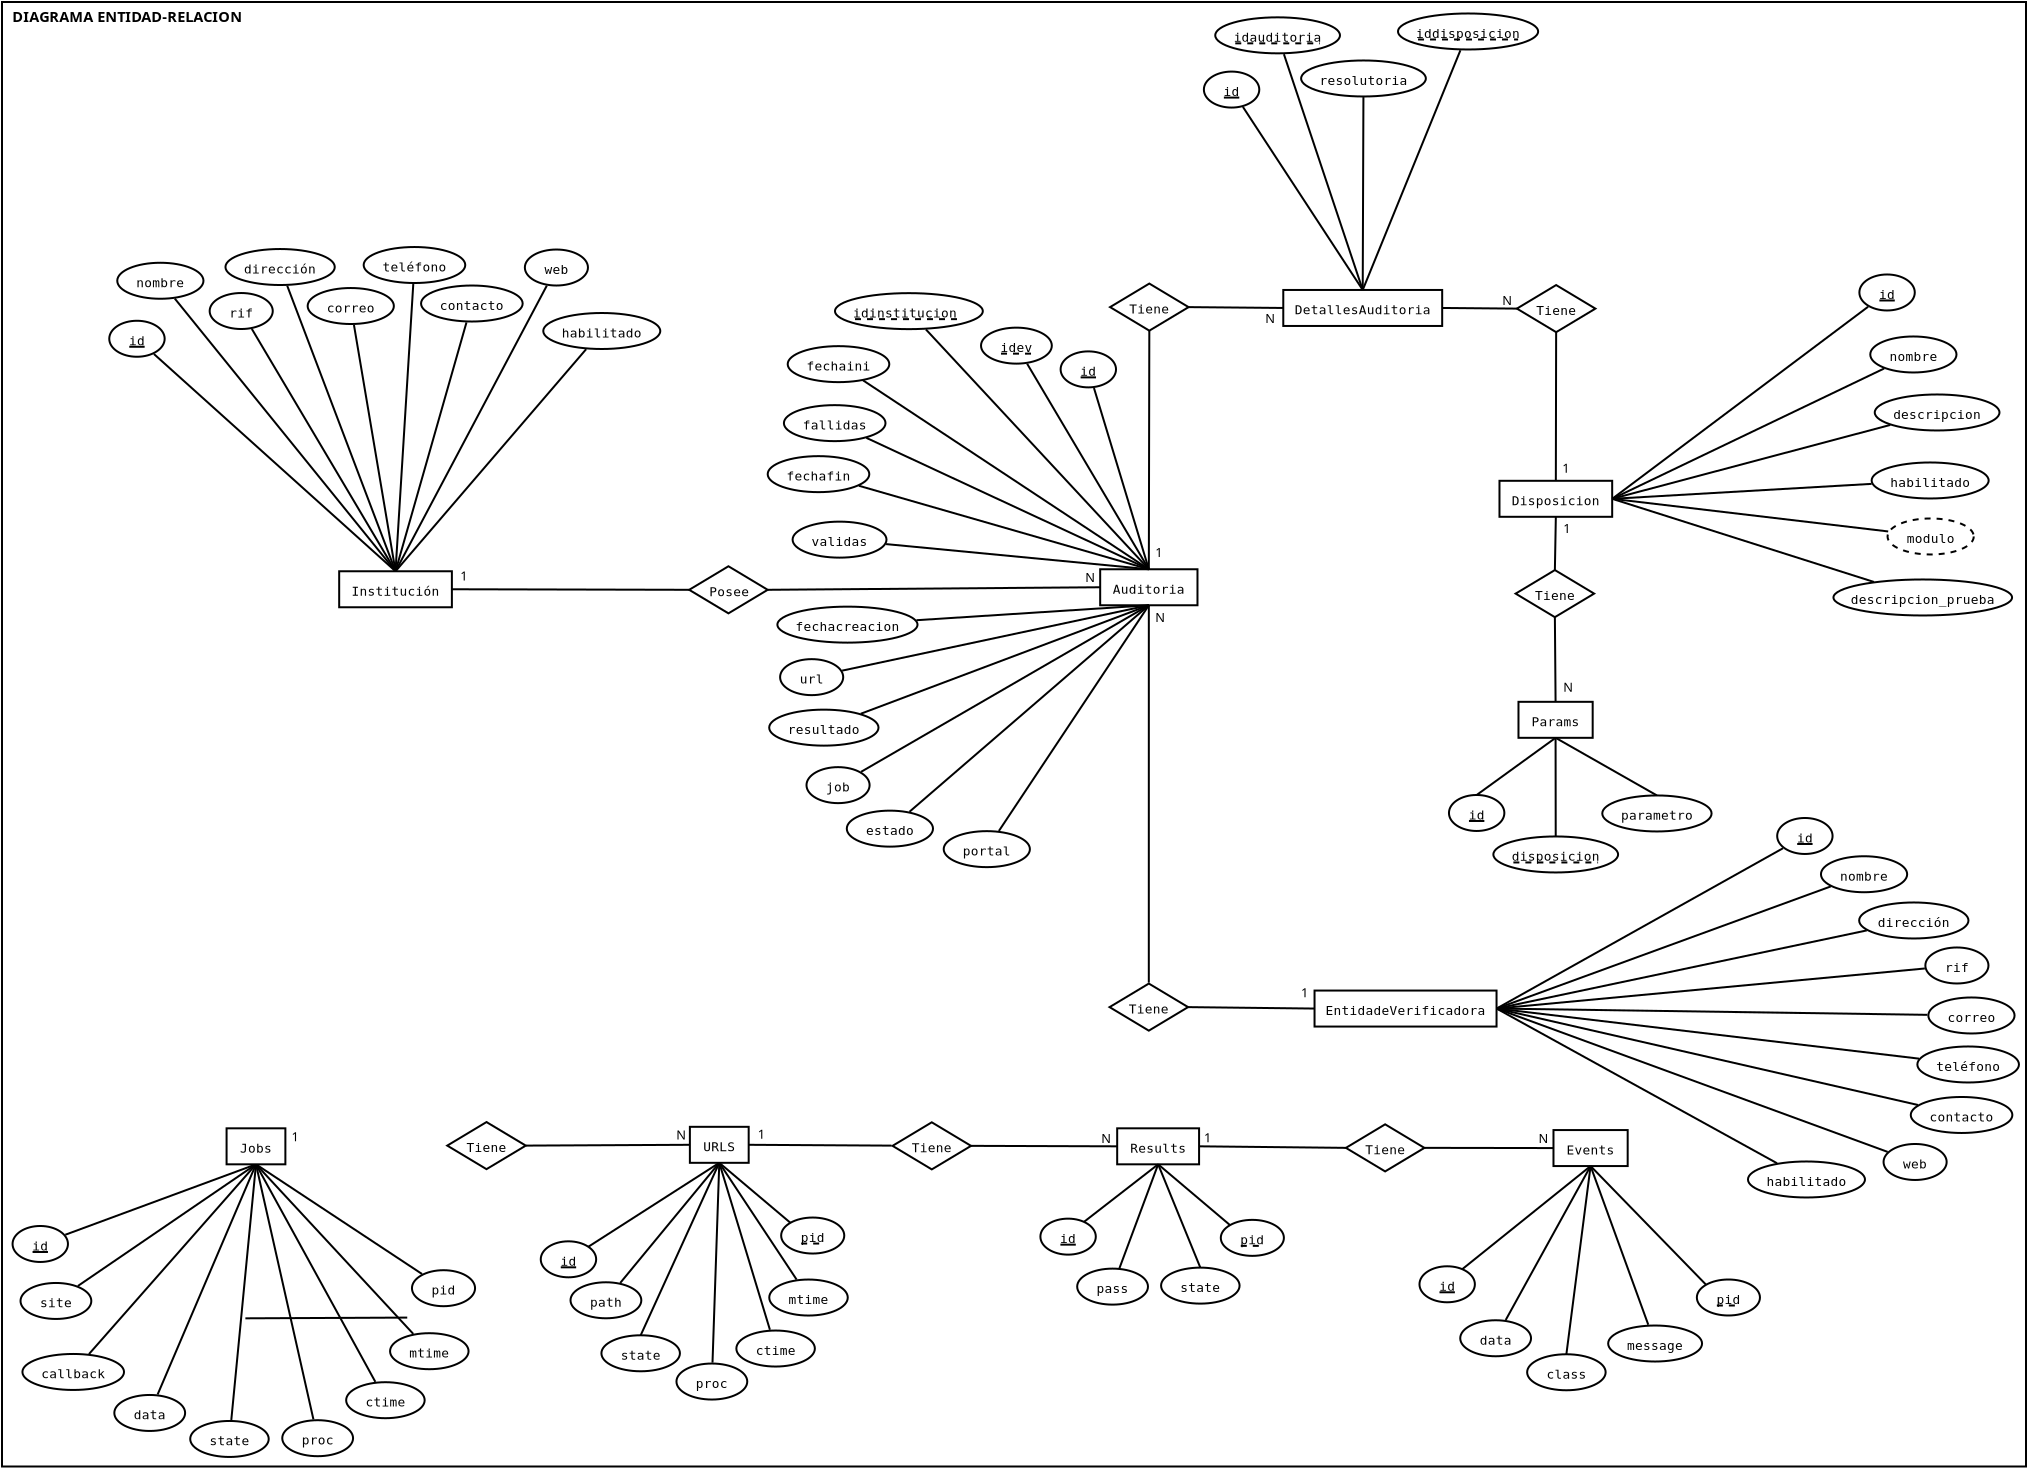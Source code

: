 <?xml version="1.0" encoding="UTF-8"?>
<dia:diagram xmlns:dia="http://www.lysator.liu.se/~alla/dia/">
  <dia:layer name="Fondo" visible="true" active="true">
    <dia:group>
      <dia:object type="ER - Relationship" version="0" id="O0">
        <dia:attribute name="obj_pos">
          <dia:point val="-5.25,11.55"/>
        </dia:attribute>
        <dia:attribute name="obj_bb">
          <dia:rectangle val="-5.6,11.5;-0.975,13.955"/>
        </dia:attribute>
        <dia:attribute name="elem_corner">
          <dia:point val="-5.25,11.55"/>
        </dia:attribute>
        <dia:attribute name="elem_width">
          <dia:real val="3.925"/>
        </dia:attribute>
        <dia:attribute name="elem_height">
          <dia:real val="2.355"/>
        </dia:attribute>
        <dia:attribute name="border_width">
          <dia:real val="0.1"/>
        </dia:attribute>
        <dia:attribute name="border_color">
          <dia:color val="#000000"/>
        </dia:attribute>
        <dia:attribute name="inner_color">
          <dia:color val="#ffffff"/>
        </dia:attribute>
        <dia:attribute name="name">
          <dia:string>#Posee#</dia:string>
        </dia:attribute>
        <dia:attribute name="left_card">
          <dia:string>##</dia:string>
        </dia:attribute>
        <dia:attribute name="right_card">
          <dia:string>##</dia:string>
        </dia:attribute>
        <dia:attribute name="identifying">
          <dia:boolean val="false"/>
        </dia:attribute>
        <dia:attribute name="rotated">
          <dia:boolean val="false"/>
        </dia:attribute>
        <dia:attribute name="font">
          <dia:font family="monospace" style="0" name="Courier"/>
        </dia:attribute>
        <dia:attribute name="font_height">
          <dia:real val="0.8"/>
        </dia:attribute>
      </dia:object>
      <dia:object type="ER - Entity" version="0" id="O1">
        <dia:attribute name="obj_pos">
          <dia:point val="15.3,11.7"/>
        </dia:attribute>
        <dia:attribute name="obj_bb">
          <dia:rectangle val="15.25,11.65;20.215,13.55"/>
        </dia:attribute>
        <dia:attribute name="elem_corner">
          <dia:point val="15.3,11.7"/>
        </dia:attribute>
        <dia:attribute name="elem_width">
          <dia:real val="4.865"/>
        </dia:attribute>
        <dia:attribute name="elem_height">
          <dia:real val="1.8"/>
        </dia:attribute>
        <dia:attribute name="border_width">
          <dia:real val="0.1"/>
        </dia:attribute>
        <dia:attribute name="border_color">
          <dia:color val="#000000"/>
        </dia:attribute>
        <dia:attribute name="inner_color">
          <dia:color val="#ffffff"/>
        </dia:attribute>
        <dia:attribute name="name">
          <dia:string>#Auditoria#</dia:string>
        </dia:attribute>
        <dia:attribute name="weak">
          <dia:boolean val="false"/>
        </dia:attribute>
        <dia:attribute name="associative">
          <dia:boolean val="false"/>
        </dia:attribute>
        <dia:attribute name="font">
          <dia:font family="monospace" style="0" name="Courier"/>
        </dia:attribute>
        <dia:attribute name="font_height">
          <dia:real val="0.8"/>
        </dia:attribute>
      </dia:object>
      <dia:object type="ER - Entity" version="0" id="O2">
        <dia:attribute name="obj_pos">
          <dia:point val="24.455,-2.265"/>
        </dia:attribute>
        <dia:attribute name="obj_bb">
          <dia:rectangle val="24.405,-2.315;32.45,-0.415"/>
        </dia:attribute>
        <dia:attribute name="elem_corner">
          <dia:point val="24.455,-2.265"/>
        </dia:attribute>
        <dia:attribute name="elem_width">
          <dia:real val="7.945"/>
        </dia:attribute>
        <dia:attribute name="elem_height">
          <dia:real val="1.8"/>
        </dia:attribute>
        <dia:attribute name="border_width">
          <dia:real val="0.1"/>
        </dia:attribute>
        <dia:attribute name="border_color">
          <dia:color val="#000000"/>
        </dia:attribute>
        <dia:attribute name="inner_color">
          <dia:color val="#ffffff"/>
        </dia:attribute>
        <dia:attribute name="name">
          <dia:string>#DetallesAuditoria#</dia:string>
        </dia:attribute>
        <dia:attribute name="weak">
          <dia:boolean val="false"/>
        </dia:attribute>
        <dia:attribute name="associative">
          <dia:boolean val="false"/>
        </dia:attribute>
        <dia:attribute name="font">
          <dia:font family="monospace" style="0" name="Courier"/>
        </dia:attribute>
        <dia:attribute name="font_height">
          <dia:real val="0.8"/>
        </dia:attribute>
      </dia:object>
      <dia:object type="ER - Entity" version="0" id="O3">
        <dia:attribute name="obj_pos">
          <dia:point val="26.018,32.765"/>
        </dia:attribute>
        <dia:attribute name="obj_bb">
          <dia:rectangle val="25.968,32.715;35.168,34.615"/>
        </dia:attribute>
        <dia:attribute name="elem_corner">
          <dia:point val="26.018,32.765"/>
        </dia:attribute>
        <dia:attribute name="elem_width">
          <dia:real val="9.1"/>
        </dia:attribute>
        <dia:attribute name="elem_height">
          <dia:real val="1.8"/>
        </dia:attribute>
        <dia:attribute name="border_width">
          <dia:real val="0.1"/>
        </dia:attribute>
        <dia:attribute name="border_color">
          <dia:color val="#000000"/>
        </dia:attribute>
        <dia:attribute name="inner_color">
          <dia:color val="#ffffff"/>
        </dia:attribute>
        <dia:attribute name="name">
          <dia:string>#EntidadeVerificadora#</dia:string>
        </dia:attribute>
        <dia:attribute name="weak">
          <dia:boolean val="false"/>
        </dia:attribute>
        <dia:attribute name="associative">
          <dia:boolean val="false"/>
        </dia:attribute>
        <dia:attribute name="font">
          <dia:font family="monospace" style="0" name="Courier"/>
        </dia:attribute>
        <dia:attribute name="font_height">
          <dia:real val="0.8"/>
        </dia:attribute>
      </dia:object>
      <dia:object type="ER - Relationship" version="0" id="O4">
        <dia:attribute name="obj_pos">
          <dia:point val="15.794,-2.585"/>
        </dia:attribute>
        <dia:attribute name="obj_bb">
          <dia:rectangle val="15.444,-2.635;20.069,-0.18"/>
        </dia:attribute>
        <dia:attribute name="elem_corner">
          <dia:point val="15.794,-2.585"/>
        </dia:attribute>
        <dia:attribute name="elem_width">
          <dia:real val="3.925"/>
        </dia:attribute>
        <dia:attribute name="elem_height">
          <dia:real val="2.355"/>
        </dia:attribute>
        <dia:attribute name="border_width">
          <dia:real val="0.1"/>
        </dia:attribute>
        <dia:attribute name="border_color">
          <dia:color val="#000000"/>
        </dia:attribute>
        <dia:attribute name="inner_color">
          <dia:color val="#ffffff"/>
        </dia:attribute>
        <dia:attribute name="name">
          <dia:string>#Tiene#</dia:string>
        </dia:attribute>
        <dia:attribute name="left_card">
          <dia:string>##</dia:string>
        </dia:attribute>
        <dia:attribute name="right_card">
          <dia:string>##</dia:string>
        </dia:attribute>
        <dia:attribute name="identifying">
          <dia:boolean val="false"/>
        </dia:attribute>
        <dia:attribute name="rotated">
          <dia:boolean val="false"/>
        </dia:attribute>
        <dia:attribute name="font">
          <dia:font family="monospace" style="0" name="Courier"/>
        </dia:attribute>
        <dia:attribute name="font_height">
          <dia:real val="0.8"/>
        </dia:attribute>
      </dia:object>
      <dia:object type="Standard - Line" version="0" id="O5">
        <dia:attribute name="obj_pos">
          <dia:point val="15.3,12.6"/>
        </dia:attribute>
        <dia:attribute name="obj_bb">
          <dia:rectangle val="-1.375,12.55;15.35,12.778"/>
        </dia:attribute>
        <dia:attribute name="conn_endpoints">
          <dia:point val="15.3,12.6"/>
          <dia:point val="-1.325,12.727"/>
        </dia:attribute>
        <dia:attribute name="numcp">
          <dia:int val="1"/>
        </dia:attribute>
        <dia:connections>
          <dia:connection handle="0" to="O1" connection="3"/>
          <dia:connection handle="1" to="O0" connection="4"/>
        </dia:connections>
      </dia:object>
      <dia:object type="ER - Relationship" version="0" id="O6">
        <dia:attribute name="obj_pos">
          <dia:point val="15.769,32.415"/>
        </dia:attribute>
        <dia:attribute name="obj_bb">
          <dia:rectangle val="15.419,32.365;20.044,34.82"/>
        </dia:attribute>
        <dia:attribute name="elem_corner">
          <dia:point val="15.769,32.415"/>
        </dia:attribute>
        <dia:attribute name="elem_width">
          <dia:real val="3.925"/>
        </dia:attribute>
        <dia:attribute name="elem_height">
          <dia:real val="2.355"/>
        </dia:attribute>
        <dia:attribute name="border_width">
          <dia:real val="0.1"/>
        </dia:attribute>
        <dia:attribute name="border_color">
          <dia:color val="#000000"/>
        </dia:attribute>
        <dia:attribute name="inner_color">
          <dia:color val="#ffffff"/>
        </dia:attribute>
        <dia:attribute name="name">
          <dia:string>#Tiene#</dia:string>
        </dia:attribute>
        <dia:attribute name="left_card">
          <dia:string>##</dia:string>
        </dia:attribute>
        <dia:attribute name="right_card">
          <dia:string>##</dia:string>
        </dia:attribute>
        <dia:attribute name="identifying">
          <dia:boolean val="false"/>
        </dia:attribute>
        <dia:attribute name="rotated">
          <dia:boolean val="false"/>
        </dia:attribute>
        <dia:attribute name="font">
          <dia:font family="monospace" style="0" name="Courier"/>
        </dia:attribute>
        <dia:attribute name="font_height">
          <dia:real val="0.8"/>
        </dia:attribute>
      </dia:object>
      <dia:object type="Standard - Line" version="0" id="O7">
        <dia:attribute name="obj_pos">
          <dia:point val="24.455,-1.365"/>
        </dia:attribute>
        <dia:attribute name="obj_bb">
          <dia:rectangle val="19.669,-1.458;24.505,-1.315"/>
        </dia:attribute>
        <dia:attribute name="conn_endpoints">
          <dia:point val="24.455,-1.365"/>
          <dia:point val="19.719,-1.407"/>
        </dia:attribute>
        <dia:attribute name="numcp">
          <dia:int val="1"/>
        </dia:attribute>
        <dia:connections>
          <dia:connection handle="0" to="O2" connection="3"/>
          <dia:connection handle="1" to="O4" connection="4"/>
        </dia:connections>
      </dia:object>
      <dia:object type="ER - Entity" version="0" id="O8">
        <dia:attribute name="obj_pos">
          <dia:point val="35.265,7.277"/>
        </dia:attribute>
        <dia:attribute name="obj_bb">
          <dia:rectangle val="35.215,7.228;40.95,9.127"/>
        </dia:attribute>
        <dia:attribute name="elem_corner">
          <dia:point val="35.265,7.277"/>
        </dia:attribute>
        <dia:attribute name="elem_width">
          <dia:real val="5.635"/>
        </dia:attribute>
        <dia:attribute name="elem_height">
          <dia:real val="1.8"/>
        </dia:attribute>
        <dia:attribute name="border_width">
          <dia:real val="0.1"/>
        </dia:attribute>
        <dia:attribute name="border_color">
          <dia:color val="#000000"/>
        </dia:attribute>
        <dia:attribute name="inner_color">
          <dia:color val="#ffffff"/>
        </dia:attribute>
        <dia:attribute name="name">
          <dia:string>#Disposicion#</dia:string>
        </dia:attribute>
        <dia:attribute name="weak">
          <dia:boolean val="false"/>
        </dia:attribute>
        <dia:attribute name="associative">
          <dia:boolean val="false"/>
        </dia:attribute>
        <dia:attribute name="font">
          <dia:font family="monospace" style="0" name="Courier"/>
        </dia:attribute>
        <dia:attribute name="font_height">
          <dia:real val="0.8"/>
        </dia:attribute>
      </dia:object>
      <dia:object type="ER - Entity" version="0" id="O9">
        <dia:attribute name="obj_pos">
          <dia:point val="36.215,18.328"/>
        </dia:attribute>
        <dia:attribute name="obj_bb">
          <dia:rectangle val="36.165,18.277;39.975,20.177"/>
        </dia:attribute>
        <dia:attribute name="elem_corner">
          <dia:point val="36.215,18.328"/>
        </dia:attribute>
        <dia:attribute name="elem_width">
          <dia:real val="3.71"/>
        </dia:attribute>
        <dia:attribute name="elem_height">
          <dia:real val="1.8"/>
        </dia:attribute>
        <dia:attribute name="border_width">
          <dia:real val="0.1"/>
        </dia:attribute>
        <dia:attribute name="border_color">
          <dia:color val="#000000"/>
        </dia:attribute>
        <dia:attribute name="inner_color">
          <dia:color val="#ffffff"/>
        </dia:attribute>
        <dia:attribute name="name">
          <dia:string>#Params#</dia:string>
        </dia:attribute>
        <dia:attribute name="weak">
          <dia:boolean val="false"/>
        </dia:attribute>
        <dia:attribute name="associative">
          <dia:boolean val="false"/>
        </dia:attribute>
        <dia:attribute name="font">
          <dia:font family="monospace" style="0" name="Courier"/>
        </dia:attribute>
        <dia:attribute name="font_height">
          <dia:real val="0.8"/>
        </dia:attribute>
      </dia:object>
      <dia:object type="ER - Relationship" version="0" id="O10">
        <dia:attribute name="obj_pos">
          <dia:point val="36.135,-2.51"/>
        </dia:attribute>
        <dia:attribute name="obj_bb">
          <dia:rectangle val="35.785,-2.56;40.41,-0.105"/>
        </dia:attribute>
        <dia:attribute name="elem_corner">
          <dia:point val="36.135,-2.51"/>
        </dia:attribute>
        <dia:attribute name="elem_width">
          <dia:real val="3.925"/>
        </dia:attribute>
        <dia:attribute name="elem_height">
          <dia:real val="2.355"/>
        </dia:attribute>
        <dia:attribute name="border_width">
          <dia:real val="0.1"/>
        </dia:attribute>
        <dia:attribute name="border_color">
          <dia:color val="#000000"/>
        </dia:attribute>
        <dia:attribute name="inner_color">
          <dia:color val="#ffffff"/>
        </dia:attribute>
        <dia:attribute name="name">
          <dia:string>#Tiene#</dia:string>
        </dia:attribute>
        <dia:attribute name="left_card">
          <dia:string>##</dia:string>
        </dia:attribute>
        <dia:attribute name="right_card">
          <dia:string>##</dia:string>
        </dia:attribute>
        <dia:attribute name="identifying">
          <dia:boolean val="false"/>
        </dia:attribute>
        <dia:attribute name="rotated">
          <dia:boolean val="false"/>
        </dia:attribute>
        <dia:attribute name="font">
          <dia:font family="monospace" style="0" name="Courier"/>
        </dia:attribute>
        <dia:attribute name="font_height">
          <dia:real val="0.8"/>
        </dia:attribute>
      </dia:object>
      <dia:object type="Standard - Line" version="0" id="O11">
        <dia:attribute name="obj_pos">
          <dia:point val="36.135,-1.333"/>
        </dia:attribute>
        <dia:attribute name="obj_bb">
          <dia:rectangle val="32.35,-1.415;36.185,-1.282"/>
        </dia:attribute>
        <dia:attribute name="conn_endpoints">
          <dia:point val="36.135,-1.333"/>
          <dia:point val="32.4,-1.365"/>
        </dia:attribute>
        <dia:attribute name="numcp">
          <dia:int val="1"/>
        </dia:attribute>
        <dia:connections>
          <dia:connection handle="0" to="O10" connection="0"/>
          <dia:connection handle="1" to="O2" connection="4"/>
        </dia:connections>
      </dia:object>
      <dia:object type="ER - Relationship" version="0" id="O12">
        <dia:attribute name="obj_pos">
          <dia:point val="36.072,11.74"/>
        </dia:attribute>
        <dia:attribute name="obj_bb">
          <dia:rectangle val="35.722,11.69;40.347,14.145"/>
        </dia:attribute>
        <dia:attribute name="elem_corner">
          <dia:point val="36.072,11.74"/>
        </dia:attribute>
        <dia:attribute name="elem_width">
          <dia:real val="3.925"/>
        </dia:attribute>
        <dia:attribute name="elem_height">
          <dia:real val="2.355"/>
        </dia:attribute>
        <dia:attribute name="border_width">
          <dia:real val="0.1"/>
        </dia:attribute>
        <dia:attribute name="border_color">
          <dia:color val="#000000"/>
        </dia:attribute>
        <dia:attribute name="inner_color">
          <dia:color val="#ffffff"/>
        </dia:attribute>
        <dia:attribute name="name">
          <dia:string>#Tiene#</dia:string>
        </dia:attribute>
        <dia:attribute name="left_card">
          <dia:string>##</dia:string>
        </dia:attribute>
        <dia:attribute name="right_card">
          <dia:string>##</dia:string>
        </dia:attribute>
        <dia:attribute name="identifying">
          <dia:boolean val="false"/>
        </dia:attribute>
        <dia:attribute name="rotated">
          <dia:boolean val="false"/>
        </dia:attribute>
        <dia:attribute name="font">
          <dia:font family="monospace" style="0" name="Courier"/>
        </dia:attribute>
        <dia:attribute name="font_height">
          <dia:real val="0.8"/>
        </dia:attribute>
      </dia:object>
      <dia:object type="Standard - Line" version="0" id="O13">
        <dia:attribute name="obj_pos">
          <dia:point val="38.083,9.078"/>
        </dia:attribute>
        <dia:attribute name="obj_bb">
          <dia:rectangle val="37.984,9.027;38.133,11.791"/>
        </dia:attribute>
        <dia:attribute name="conn_endpoints">
          <dia:point val="38.083,9.078"/>
          <dia:point val="38.035,11.74"/>
        </dia:attribute>
        <dia:attribute name="numcp">
          <dia:int val="1"/>
        </dia:attribute>
        <dia:connections>
          <dia:connection handle="0" to="O8" connection="6"/>
          <dia:connection handle="1" to="O12" connection="2"/>
        </dia:connections>
      </dia:object>
      <dia:object type="Standard - Text" version="1" id="O14">
        <dia:attribute name="obj_pos">
          <dia:point val="14.555,12.34"/>
        </dia:attribute>
        <dia:attribute name="obj_bb">
          <dia:rectangle val="14.555,11.745;15.035,12.492"/>
        </dia:attribute>
        <dia:attribute name="text">
          <dia:composite type="text">
            <dia:attribute name="string">
              <dia:string>#N#</dia:string>
            </dia:attribute>
            <dia:attribute name="font">
              <dia:font family="sans" style="0" name="Helvetica"/>
            </dia:attribute>
            <dia:attribute name="height">
              <dia:real val="0.8"/>
            </dia:attribute>
            <dia:attribute name="pos">
              <dia:point val="14.555,12.34"/>
            </dia:attribute>
            <dia:attribute name="color">
              <dia:color val="#000000"/>
            </dia:attribute>
            <dia:attribute name="alignment">
              <dia:enum val="0"/>
            </dia:attribute>
          </dia:composite>
        </dia:attribute>
        <dia:attribute name="valign">
          <dia:enum val="3"/>
        </dia:attribute>
      </dia:object>
      <dia:object type="Standard - Text" version="1" id="O15">
        <dia:attribute name="obj_pos">
          <dia:point val="16.705,7.49"/>
        </dia:attribute>
        <dia:attribute name="obj_bb">
          <dia:rectangle val="16.705,6.895;16.705,7.643"/>
        </dia:attribute>
        <dia:attribute name="text">
          <dia:composite type="text">
            <dia:attribute name="string">
              <dia:string>##</dia:string>
            </dia:attribute>
            <dia:attribute name="font">
              <dia:font family="sans" style="0" name="Helvetica"/>
            </dia:attribute>
            <dia:attribute name="height">
              <dia:real val="0.8"/>
            </dia:attribute>
            <dia:attribute name="pos">
              <dia:point val="16.705,7.49"/>
            </dia:attribute>
            <dia:attribute name="color">
              <dia:color val="#000000"/>
            </dia:attribute>
            <dia:attribute name="alignment">
              <dia:enum val="0"/>
            </dia:attribute>
          </dia:composite>
        </dia:attribute>
        <dia:attribute name="valign">
          <dia:enum val="3"/>
        </dia:attribute>
      </dia:object>
      <dia:object type="Standard - Text" version="1" id="O16">
        <dia:attribute name="obj_pos">
          <dia:point val="18.055,11.09"/>
        </dia:attribute>
        <dia:attribute name="obj_bb">
          <dia:rectangle val="18.055,10.495;18.463,11.242"/>
        </dia:attribute>
        <dia:attribute name="text">
          <dia:composite type="text">
            <dia:attribute name="string">
              <dia:string>#1#</dia:string>
            </dia:attribute>
            <dia:attribute name="font">
              <dia:font family="sans" style="0" name="Helvetica"/>
            </dia:attribute>
            <dia:attribute name="height">
              <dia:real val="0.8"/>
            </dia:attribute>
            <dia:attribute name="pos">
              <dia:point val="18.055,11.09"/>
            </dia:attribute>
            <dia:attribute name="color">
              <dia:color val="#000000"/>
            </dia:attribute>
            <dia:attribute name="alignment">
              <dia:enum val="0"/>
            </dia:attribute>
          </dia:composite>
        </dia:attribute>
        <dia:attribute name="valign">
          <dia:enum val="3"/>
        </dia:attribute>
      </dia:object>
      <dia:object type="Standard - Text" version="1" id="O17">
        <dia:attribute name="obj_pos">
          <dia:point val="23.555,-0.61"/>
        </dia:attribute>
        <dia:attribute name="obj_bb">
          <dia:rectangle val="23.555,-1.205;24.035,-0.458"/>
        </dia:attribute>
        <dia:attribute name="text">
          <dia:composite type="text">
            <dia:attribute name="string">
              <dia:string>#N#</dia:string>
            </dia:attribute>
            <dia:attribute name="font">
              <dia:font family="sans" style="0" name="Helvetica"/>
            </dia:attribute>
            <dia:attribute name="height">
              <dia:real val="0.8"/>
            </dia:attribute>
            <dia:attribute name="pos">
              <dia:point val="23.555,-0.61"/>
            </dia:attribute>
            <dia:attribute name="color">
              <dia:color val="#000000"/>
            </dia:attribute>
            <dia:attribute name="alignment">
              <dia:enum val="0"/>
            </dia:attribute>
          </dia:composite>
        </dia:attribute>
        <dia:attribute name="valign">
          <dia:enum val="3"/>
        </dia:attribute>
      </dia:object>
      <dia:object type="Standard - Text" version="1" id="O18">
        <dia:attribute name="obj_pos">
          <dia:point val="35.4,-1.512"/>
        </dia:attribute>
        <dia:attribute name="obj_bb">
          <dia:rectangle val="35.4,-2.107;35.88,-1.359"/>
        </dia:attribute>
        <dia:attribute name="text">
          <dia:composite type="text">
            <dia:attribute name="string">
              <dia:string>#N#</dia:string>
            </dia:attribute>
            <dia:attribute name="font">
              <dia:font family="sans" style="0" name="Helvetica"/>
            </dia:attribute>
            <dia:attribute name="height">
              <dia:real val="0.8"/>
            </dia:attribute>
            <dia:attribute name="pos">
              <dia:point val="35.4,-1.512"/>
            </dia:attribute>
            <dia:attribute name="color">
              <dia:color val="#000000"/>
            </dia:attribute>
            <dia:attribute name="alignment">
              <dia:enum val="0"/>
            </dia:attribute>
          </dia:composite>
        </dia:attribute>
        <dia:attribute name="valign">
          <dia:enum val="3"/>
        </dia:attribute>
      </dia:object>
      <dia:object type="Standard - Text" version="1" id="O19">
        <dia:attribute name="obj_pos">
          <dia:point val="38.405,6.878"/>
        </dia:attribute>
        <dia:attribute name="obj_bb">
          <dia:rectangle val="38.405,6.282;38.813,7.03"/>
        </dia:attribute>
        <dia:attribute name="text">
          <dia:composite type="text">
            <dia:attribute name="string">
              <dia:string>#1#</dia:string>
            </dia:attribute>
            <dia:attribute name="font">
              <dia:font family="sans" style="0" name="Helvetica"/>
            </dia:attribute>
            <dia:attribute name="height">
              <dia:real val="0.8"/>
            </dia:attribute>
            <dia:attribute name="pos">
              <dia:point val="38.405,6.878"/>
            </dia:attribute>
            <dia:attribute name="color">
              <dia:color val="#000000"/>
            </dia:attribute>
            <dia:attribute name="alignment">
              <dia:enum val="0"/>
            </dia:attribute>
          </dia:composite>
        </dia:attribute>
        <dia:attribute name="valign">
          <dia:enum val="3"/>
        </dia:attribute>
      </dia:object>
      <dia:object type="Standard - Text" version="1" id="O20">
        <dia:attribute name="obj_pos">
          <dia:point val="38.45,9.888"/>
        </dia:attribute>
        <dia:attribute name="obj_bb">
          <dia:rectangle val="38.45,9.293;38.858,10.04"/>
        </dia:attribute>
        <dia:attribute name="text">
          <dia:composite type="text">
            <dia:attribute name="string">
              <dia:string>#1#</dia:string>
            </dia:attribute>
            <dia:attribute name="font">
              <dia:font family="sans" style="0" name="Helvetica"/>
            </dia:attribute>
            <dia:attribute name="height">
              <dia:real val="0.8"/>
            </dia:attribute>
            <dia:attribute name="pos">
              <dia:point val="38.45,9.888"/>
            </dia:attribute>
            <dia:attribute name="color">
              <dia:color val="#000000"/>
            </dia:attribute>
            <dia:attribute name="alignment">
              <dia:enum val="0"/>
            </dia:attribute>
          </dia:composite>
        </dia:attribute>
        <dia:attribute name="valign">
          <dia:enum val="3"/>
        </dia:attribute>
      </dia:object>
      <dia:object type="Standard - Text" version="1" id="O21">
        <dia:attribute name="obj_pos">
          <dia:point val="38.455,17.828"/>
        </dia:attribute>
        <dia:attribute name="obj_bb">
          <dia:rectangle val="38.455,17.233;38.935,17.98"/>
        </dia:attribute>
        <dia:attribute name="text">
          <dia:composite type="text">
            <dia:attribute name="string">
              <dia:string>#N#</dia:string>
            </dia:attribute>
            <dia:attribute name="font">
              <dia:font family="sans" style="0" name="Helvetica"/>
            </dia:attribute>
            <dia:attribute name="height">
              <dia:real val="0.8"/>
            </dia:attribute>
            <dia:attribute name="pos">
              <dia:point val="38.455,17.828"/>
            </dia:attribute>
            <dia:attribute name="color">
              <dia:color val="#000000"/>
            </dia:attribute>
            <dia:attribute name="alignment">
              <dia:enum val="0"/>
            </dia:attribute>
          </dia:composite>
        </dia:attribute>
        <dia:attribute name="valign">
          <dia:enum val="3"/>
        </dia:attribute>
      </dia:object>
      <dia:object type="Standard - Text" version="1" id="O22">
        <dia:attribute name="obj_pos">
          <dia:point val="25.343,33.094"/>
        </dia:attribute>
        <dia:attribute name="obj_bb">
          <dia:rectangle val="25.343,32.499;25.75,33.246"/>
        </dia:attribute>
        <dia:attribute name="text">
          <dia:composite type="text">
            <dia:attribute name="string">
              <dia:string>#1#</dia:string>
            </dia:attribute>
            <dia:attribute name="font">
              <dia:font family="sans" style="0" name="Helvetica"/>
            </dia:attribute>
            <dia:attribute name="height">
              <dia:real val="0.8"/>
            </dia:attribute>
            <dia:attribute name="pos">
              <dia:point val="25.343,33.094"/>
            </dia:attribute>
            <dia:attribute name="color">
              <dia:color val="#000000"/>
            </dia:attribute>
            <dia:attribute name="alignment">
              <dia:enum val="0"/>
            </dia:attribute>
          </dia:composite>
        </dia:attribute>
        <dia:attribute name="valign">
          <dia:enum val="3"/>
        </dia:attribute>
      </dia:object>
      <dia:object type="Standard - Text" version="1" id="O23">
        <dia:attribute name="obj_pos">
          <dia:point val="18.05,14.335"/>
        </dia:attribute>
        <dia:attribute name="obj_bb">
          <dia:rectangle val="18.05,13.739;18.53,14.487"/>
        </dia:attribute>
        <dia:attribute name="text">
          <dia:composite type="text">
            <dia:attribute name="string">
              <dia:string>#N#</dia:string>
            </dia:attribute>
            <dia:attribute name="font">
              <dia:font family="sans" style="0" name="Helvetica"/>
            </dia:attribute>
            <dia:attribute name="height">
              <dia:real val="0.8"/>
            </dia:attribute>
            <dia:attribute name="pos">
              <dia:point val="18.05,14.335"/>
            </dia:attribute>
            <dia:attribute name="color">
              <dia:color val="#000000"/>
            </dia:attribute>
            <dia:attribute name="alignment">
              <dia:enum val="0"/>
            </dia:attribute>
          </dia:composite>
        </dia:attribute>
        <dia:attribute name="valign">
          <dia:enum val="3"/>
        </dia:attribute>
      </dia:object>
      <dia:object type="ER - Relationship" version="0" id="O24">
        <dia:attribute name="obj_pos">
          <dia:point val="27.585,39.453"/>
        </dia:attribute>
        <dia:attribute name="obj_bb">
          <dia:rectangle val="27.235,39.403;31.86,41.858"/>
        </dia:attribute>
        <dia:attribute name="elem_corner">
          <dia:point val="27.585,39.453"/>
        </dia:attribute>
        <dia:attribute name="elem_width">
          <dia:real val="3.925"/>
        </dia:attribute>
        <dia:attribute name="elem_height">
          <dia:real val="2.355"/>
        </dia:attribute>
        <dia:attribute name="border_width">
          <dia:real val="0.1"/>
        </dia:attribute>
        <dia:attribute name="border_color">
          <dia:color val="#000000"/>
        </dia:attribute>
        <dia:attribute name="inner_color">
          <dia:color val="#ffffff"/>
        </dia:attribute>
        <dia:attribute name="name">
          <dia:string>#Tiene#</dia:string>
        </dia:attribute>
        <dia:attribute name="left_card">
          <dia:string>##</dia:string>
        </dia:attribute>
        <dia:attribute name="right_card">
          <dia:string>##</dia:string>
        </dia:attribute>
        <dia:attribute name="identifying">
          <dia:boolean val="false"/>
        </dia:attribute>
        <dia:attribute name="rotated">
          <dia:boolean val="false"/>
        </dia:attribute>
        <dia:attribute name="font">
          <dia:font family="monospace" style="0" name="Courier"/>
        </dia:attribute>
        <dia:attribute name="font_height">
          <dia:real val="0.8"/>
        </dia:attribute>
      </dia:object>
      <dia:object type="Standard - Line" version="0" id="O25">
        <dia:attribute name="obj_pos">
          <dia:point val="31.51,40.63"/>
        </dia:attribute>
        <dia:attribute name="obj_bb">
          <dia:rectangle val="31.459,40.58;38.015,40.69"/>
        </dia:attribute>
        <dia:attribute name="conn_endpoints">
          <dia:point val="31.51,40.63"/>
          <dia:point val="37.965,40.64"/>
        </dia:attribute>
        <dia:attribute name="numcp">
          <dia:int val="1"/>
        </dia:attribute>
        <dia:connections>
          <dia:connection handle="0" to="O24" connection="4"/>
        </dia:connections>
      </dia:object>
      <dia:object type="ER - Relationship" version="0" id="O26">
        <dia:attribute name="obj_pos">
          <dia:point val="4.917,39.352"/>
        </dia:attribute>
        <dia:attribute name="obj_bb">
          <dia:rectangle val="4.567,39.303;9.192,41.758"/>
        </dia:attribute>
        <dia:attribute name="elem_corner">
          <dia:point val="4.917,39.352"/>
        </dia:attribute>
        <dia:attribute name="elem_width">
          <dia:real val="3.925"/>
        </dia:attribute>
        <dia:attribute name="elem_height">
          <dia:real val="2.355"/>
        </dia:attribute>
        <dia:attribute name="border_width">
          <dia:real val="0.1"/>
        </dia:attribute>
        <dia:attribute name="border_color">
          <dia:color val="#000000"/>
        </dia:attribute>
        <dia:attribute name="inner_color">
          <dia:color val="#ffffff"/>
        </dia:attribute>
        <dia:attribute name="name">
          <dia:string>#Tiene#</dia:string>
        </dia:attribute>
        <dia:attribute name="left_card">
          <dia:string>##</dia:string>
        </dia:attribute>
        <dia:attribute name="right_card">
          <dia:string>##</dia:string>
        </dia:attribute>
        <dia:attribute name="identifying">
          <dia:boolean val="false"/>
        </dia:attribute>
        <dia:attribute name="rotated">
          <dia:boolean val="false"/>
        </dia:attribute>
        <dia:attribute name="font">
          <dia:font family="monospace" style="0" name="Courier"/>
        </dia:attribute>
        <dia:attribute name="font_height">
          <dia:real val="0.8"/>
        </dia:attribute>
      </dia:object>
      <dia:object type="Standard - Line" version="0" id="O27">
        <dia:attribute name="obj_pos">
          <dia:point val="8.842,40.53"/>
        </dia:attribute>
        <dia:attribute name="obj_bb">
          <dia:rectangle val="8.791,40.48;16.2,40.603"/>
        </dia:attribute>
        <dia:attribute name="conn_endpoints">
          <dia:point val="8.842,40.53"/>
          <dia:point val="16.15,40.553"/>
        </dia:attribute>
        <dia:attribute name="numcp">
          <dia:int val="1"/>
        </dia:attribute>
        <dia:connections>
          <dia:connection handle="0" to="O26" connection="4"/>
        </dia:connections>
      </dia:object>
      <dia:object type="ER - Relationship" version="0" id="O28">
        <dia:attribute name="obj_pos">
          <dia:point val="-17.347,39.34"/>
        </dia:attribute>
        <dia:attribute name="obj_bb">
          <dia:rectangle val="-17.697,39.29;-13.072,41.745"/>
        </dia:attribute>
        <dia:attribute name="elem_corner">
          <dia:point val="-17.347,39.34"/>
        </dia:attribute>
        <dia:attribute name="elem_width">
          <dia:real val="3.925"/>
        </dia:attribute>
        <dia:attribute name="elem_height">
          <dia:real val="2.355"/>
        </dia:attribute>
        <dia:attribute name="border_width">
          <dia:real val="0.1"/>
        </dia:attribute>
        <dia:attribute name="border_color">
          <dia:color val="#000000"/>
        </dia:attribute>
        <dia:attribute name="inner_color">
          <dia:color val="#ffffff"/>
        </dia:attribute>
        <dia:attribute name="name">
          <dia:string>#Tiene#</dia:string>
        </dia:attribute>
        <dia:attribute name="left_card">
          <dia:string>##</dia:string>
        </dia:attribute>
        <dia:attribute name="right_card">
          <dia:string>##</dia:string>
        </dia:attribute>
        <dia:attribute name="identifying">
          <dia:boolean val="false"/>
        </dia:attribute>
        <dia:attribute name="rotated">
          <dia:boolean val="false"/>
        </dia:attribute>
        <dia:attribute name="font">
          <dia:font family="monospace" style="0" name="Courier"/>
        </dia:attribute>
        <dia:attribute name="font_height">
          <dia:real val="0.8"/>
        </dia:attribute>
      </dia:object>
      <dia:object type="Standard - Line" version="0" id="O29">
        <dia:attribute name="obj_pos">
          <dia:point val="-13.422,40.517"/>
        </dia:attribute>
        <dia:attribute name="obj_bb">
          <dia:rectangle val="-13.472,40.427;-5.165,40.568"/>
        </dia:attribute>
        <dia:attribute name="conn_endpoints">
          <dia:point val="-13.422,40.517"/>
          <dia:point val="-5.215,40.477"/>
        </dia:attribute>
        <dia:attribute name="numcp">
          <dia:int val="1"/>
        </dia:attribute>
        <dia:connections>
          <dia:connection handle="0" to="O28" connection="4"/>
        </dia:connections>
      </dia:object>
      <dia:object type="Standard - Line" version="0" id="O30">
        <dia:attribute name="obj_pos">
          <dia:point val="-5.25,12.727"/>
        </dia:attribute>
        <dia:attribute name="obj_bb">
          <dia:rectangle val="-17.165,12.65;-5.2,12.778"/>
        </dia:attribute>
        <dia:attribute name="conn_endpoints">
          <dia:point val="-5.25,12.727"/>
          <dia:point val="-17.115,12.7"/>
        </dia:attribute>
        <dia:attribute name="numcp">
          <dia:int val="1"/>
        </dia:attribute>
        <dia:connections>
          <dia:connection handle="0" to="O0" connection="0"/>
        </dia:connections>
      </dia:object>
      <dia:object type="Standard - Line" version="0" id="O31">
        <dia:attribute name="obj_pos">
          <dia:point val="17.732,32.365"/>
        </dia:attribute>
        <dia:attribute name="obj_bb">
          <dia:rectangle val="17.682,13.45;17.782,32.416"/>
        </dia:attribute>
        <dia:attribute name="conn_endpoints">
          <dia:point val="17.732,32.365"/>
          <dia:point val="17.733,13.5"/>
        </dia:attribute>
        <dia:attribute name="numcp">
          <dia:int val="1"/>
        </dia:attribute>
        <dia:connections>
          <dia:connection handle="0" to="O6" connection="8"/>
          <dia:connection handle="1" to="O1" connection="6"/>
        </dia:connections>
      </dia:object>
      <dia:object type="Standard - Line" version="0" id="O32">
        <dia:attribute name="obj_pos">
          <dia:point val="26.018,33.665"/>
        </dia:attribute>
        <dia:attribute name="obj_bb">
          <dia:rectangle val="19.644,33.542;26.069,33.716"/>
        </dia:attribute>
        <dia:attribute name="conn_endpoints">
          <dia:point val="26.018,33.665"/>
          <dia:point val="19.694,33.593"/>
        </dia:attribute>
        <dia:attribute name="numcp">
          <dia:int val="1"/>
        </dia:attribute>
        <dia:connections>
          <dia:connection handle="0" to="O3" connection="3"/>
          <dia:connection handle="1" to="O6" connection="4"/>
        </dia:connections>
      </dia:object>
      <dia:object type="Standard - Line" version="0" id="O33">
        <dia:attribute name="obj_pos">
          <dia:point val="17.757,-0.23"/>
        </dia:attribute>
        <dia:attribute name="obj_bb">
          <dia:rectangle val="17.682,-0.28;17.807,11.75"/>
        </dia:attribute>
        <dia:attribute name="conn_endpoints">
          <dia:point val="17.757,-0.23"/>
          <dia:point val="17.733,11.7"/>
        </dia:attribute>
        <dia:attribute name="numcp">
          <dia:int val="1"/>
        </dia:attribute>
        <dia:connections>
          <dia:connection handle="0" to="O4" connection="6"/>
          <dia:connection handle="1" to="O1" connection="1"/>
        </dia:connections>
      </dia:object>
      <dia:object type="Standard - Line" version="0" id="O34">
        <dia:attribute name="obj_pos">
          <dia:point val="38.098,-0.155"/>
        </dia:attribute>
        <dia:attribute name="obj_bb">
          <dia:rectangle val="38.032,-0.205;38.148,7.328"/>
        </dia:attribute>
        <dia:attribute name="conn_endpoints">
          <dia:point val="38.098,-0.155"/>
          <dia:point val="38.083,7.277"/>
        </dia:attribute>
        <dia:attribute name="numcp">
          <dia:int val="1"/>
        </dia:attribute>
        <dia:connections>
          <dia:connection handle="0" to="O10" connection="6"/>
          <dia:connection handle="1" to="O8" connection="1"/>
        </dia:connections>
      </dia:object>
      <dia:object type="Standard - Line" version="0" id="O35">
        <dia:attribute name="obj_pos">
          <dia:point val="38.035,14.095"/>
        </dia:attribute>
        <dia:attribute name="obj_bb">
          <dia:rectangle val="37.984,14.045;38.12,18.378"/>
        </dia:attribute>
        <dia:attribute name="conn_endpoints">
          <dia:point val="38.035,14.095"/>
          <dia:point val="38.07,18.328"/>
        </dia:attribute>
        <dia:attribute name="numcp">
          <dia:int val="1"/>
        </dia:attribute>
        <dia:connections>
          <dia:connection handle="0" to="O12" connection="6"/>
          <dia:connection handle="1" to="O9" connection="1"/>
        </dia:connections>
      </dia:object>
      <dia:object type="Standard - Line" version="0" id="O36">
        <dia:attribute name="obj_pos">
          <dia:point val="-2.275,40.477"/>
        </dia:attribute>
        <dia:attribute name="obj_bb">
          <dia:rectangle val="-2.325,40.427;4.917,40.569"/>
        </dia:attribute>
        <dia:attribute name="conn_endpoints">
          <dia:point val="-2.275,40.477"/>
          <dia:point val="4.866,40.519"/>
        </dia:attribute>
        <dia:attribute name="numcp">
          <dia:int val="1"/>
        </dia:attribute>
        <dia:connections>
          <dia:connection handle="1" to="O26" connection="8"/>
        </dia:connections>
      </dia:object>
      <dia:object type="Standard - Line" version="0" id="O37">
        <dia:attribute name="obj_pos">
          <dia:point val="20.245,40.553"/>
        </dia:attribute>
        <dia:attribute name="obj_bb">
          <dia:rectangle val="20.195,40.502;27.635,40.681"/>
        </dia:attribute>
        <dia:attribute name="conn_endpoints">
          <dia:point val="20.245,40.553"/>
          <dia:point val="27.585,40.63"/>
        </dia:attribute>
        <dia:attribute name="numcp">
          <dia:int val="1"/>
        </dia:attribute>
        <dia:connections>
          <dia:connection handle="1" to="O24" connection="0"/>
        </dia:connections>
      </dia:object>
      <dia:object type="Standard - Text" version="1" id="O38">
        <dia:attribute name="obj_pos">
          <dia:point val="8.842,40.53"/>
        </dia:attribute>
        <dia:attribute name="obj_bb">
          <dia:rectangle val="8.842,39.935;8.842,40.682"/>
        </dia:attribute>
        <dia:attribute name="text">
          <dia:composite type="text">
            <dia:attribute name="string">
              <dia:string>##</dia:string>
            </dia:attribute>
            <dia:attribute name="font">
              <dia:font family="sans" style="0" name="Helvetica"/>
            </dia:attribute>
            <dia:attribute name="height">
              <dia:real val="0.8"/>
            </dia:attribute>
            <dia:attribute name="pos">
              <dia:point val="8.842,40.53"/>
            </dia:attribute>
            <dia:attribute name="color">
              <dia:color val="#000000"/>
            </dia:attribute>
            <dia:attribute name="alignment">
              <dia:enum val="0"/>
            </dia:attribute>
          </dia:composite>
        </dia:attribute>
        <dia:attribute name="valign">
          <dia:enum val="3"/>
        </dia:attribute>
        <dia:connections>
          <dia:connection handle="0" to="O26" connection="4"/>
        </dia:connections>
      </dia:object>
      <dia:object type="Standard - Text" version="1" id="O39">
        <dia:attribute name="obj_pos">
          <dia:point val="-39.096,-15.662"/>
        </dia:attribute>
        <dia:attribute name="obj_bb">
          <dia:rectangle val="-39.096,-16.337;-26.368,-15.489"/>
        </dia:attribute>
        <dia:attribute name="text">
          <dia:composite type="text">
            <dia:attribute name="string">
              <dia:string>#DIAGRAMA ENTIDAD-RELACION#</dia:string>
            </dia:attribute>
            <dia:attribute name="font">
              <dia:font family="sans" style="80" name="Helvetica-Bold"/>
            </dia:attribute>
            <dia:attribute name="height">
              <dia:real val="0.906"/>
            </dia:attribute>
            <dia:attribute name="pos">
              <dia:point val="-39.096,-15.662"/>
            </dia:attribute>
            <dia:attribute name="color">
              <dia:color val="#000000"/>
            </dia:attribute>
            <dia:attribute name="alignment">
              <dia:enum val="0"/>
            </dia:attribute>
          </dia:composite>
        </dia:attribute>
        <dia:attribute name="valign">
          <dia:enum val="3"/>
        </dia:attribute>
      </dia:object>
      <dia:object type="ER - Attribute" version="0" id="O40">
        <dia:attribute name="obj_pos">
          <dia:point val="-34.246,-0.725"/>
        </dia:attribute>
        <dia:attribute name="obj_bb">
          <dia:rectangle val="-34.296,-0.775;-31.426,1.125"/>
        </dia:attribute>
        <dia:attribute name="elem_corner">
          <dia:point val="-34.246,-0.725"/>
        </dia:attribute>
        <dia:attribute name="elem_width">
          <dia:real val="2.77"/>
        </dia:attribute>
        <dia:attribute name="elem_height">
          <dia:real val="1.8"/>
        </dia:attribute>
        <dia:attribute name="border_width">
          <dia:real val="0.1"/>
        </dia:attribute>
        <dia:attribute name="border_color">
          <dia:color val="#000000"/>
        </dia:attribute>
        <dia:attribute name="inner_color">
          <dia:color val="#ffffff"/>
        </dia:attribute>
        <dia:attribute name="name">
          <dia:string>#id#</dia:string>
        </dia:attribute>
        <dia:attribute name="key">
          <dia:boolean val="true"/>
        </dia:attribute>
        <dia:attribute name="weak_key">
          <dia:boolean val="false"/>
        </dia:attribute>
        <dia:attribute name="derived">
          <dia:boolean val="false"/>
        </dia:attribute>
        <dia:attribute name="multivalued">
          <dia:boolean val="false"/>
        </dia:attribute>
        <dia:attribute name="font">
          <dia:font family="monospace" style="0" name="Courier"/>
        </dia:attribute>
        <dia:attribute name="font_height">
          <dia:real val="0.8"/>
        </dia:attribute>
      </dia:object>
      <dia:object type="Standard - Line" version="0" id="O41">
        <dia:attribute name="obj_pos">
          <dia:point val="-32.013,0.937"/>
        </dia:attribute>
        <dia:attribute name="obj_bb">
          <dia:rectangle val="-32.084,0.866;-19.862,11.871"/>
        </dia:attribute>
        <dia:attribute name="conn_endpoints">
          <dia:point val="-32.013,0.937"/>
          <dia:point val="-19.933,11.8"/>
        </dia:attribute>
        <dia:attribute name="numcp">
          <dia:int val="1"/>
        </dia:attribute>
        <dia:connections>
          <dia:connection handle="0" to="O40" connection="8"/>
        </dia:connections>
      </dia:object>
      <dia:object type="ER - Attribute" version="0" id="O42">
        <dia:attribute name="obj_pos">
          <dia:point val="-33.846,-3.625"/>
        </dia:attribute>
        <dia:attribute name="obj_bb">
          <dia:rectangle val="-33.896,-3.675;-29.486,-1.775"/>
        </dia:attribute>
        <dia:attribute name="elem_corner">
          <dia:point val="-33.846,-3.625"/>
        </dia:attribute>
        <dia:attribute name="elem_width">
          <dia:real val="4.31"/>
        </dia:attribute>
        <dia:attribute name="elem_height">
          <dia:real val="1.8"/>
        </dia:attribute>
        <dia:attribute name="border_width">
          <dia:real val="0.1"/>
        </dia:attribute>
        <dia:attribute name="border_color">
          <dia:color val="#000000"/>
        </dia:attribute>
        <dia:attribute name="inner_color">
          <dia:color val="#ffffff"/>
        </dia:attribute>
        <dia:attribute name="name">
          <dia:string>#nombre#</dia:string>
        </dia:attribute>
        <dia:attribute name="key">
          <dia:boolean val="false"/>
        </dia:attribute>
        <dia:attribute name="weak_key">
          <dia:boolean val="false"/>
        </dia:attribute>
        <dia:attribute name="derived">
          <dia:boolean val="false"/>
        </dia:attribute>
        <dia:attribute name="multivalued">
          <dia:boolean val="false"/>
        </dia:attribute>
        <dia:attribute name="font">
          <dia:font family="monospace" style="0" name="Courier"/>
        </dia:attribute>
        <dia:attribute name="font_height">
          <dia:real val="0.8"/>
        </dia:attribute>
      </dia:object>
      <dia:object type="Standard - Line" version="0" id="O43">
        <dia:attribute name="obj_pos">
          <dia:point val="-30.97,-1.834"/>
        </dia:attribute>
        <dia:attribute name="obj_bb">
          <dia:rectangle val="-31.04,-1.904;-19.862,11.87"/>
        </dia:attribute>
        <dia:attribute name="conn_endpoints">
          <dia:point val="-30.97,-1.834"/>
          <dia:point val="-19.933,11.8"/>
        </dia:attribute>
        <dia:attribute name="numcp">
          <dia:int val="1"/>
        </dia:attribute>
        <dia:connections>
          <dia:connection handle="0" to="O42" connection="8"/>
        </dia:connections>
      </dia:object>
      <dia:object type="ER - Attribute" version="0" id="O44">
        <dia:attribute name="obj_pos">
          <dia:point val="-29.226,-2.112"/>
        </dia:attribute>
        <dia:attribute name="obj_bb">
          <dia:rectangle val="-29.276,-2.163;-26.021,-0.263"/>
        </dia:attribute>
        <dia:attribute name="elem_corner">
          <dia:point val="-29.226,-2.112"/>
        </dia:attribute>
        <dia:attribute name="elem_width">
          <dia:real val="3.155"/>
        </dia:attribute>
        <dia:attribute name="elem_height">
          <dia:real val="1.8"/>
        </dia:attribute>
        <dia:attribute name="border_width">
          <dia:real val="0.1"/>
        </dia:attribute>
        <dia:attribute name="border_color">
          <dia:color val="#000000"/>
        </dia:attribute>
        <dia:attribute name="inner_color">
          <dia:color val="#ffffff"/>
        </dia:attribute>
        <dia:attribute name="name">
          <dia:string>#rif#</dia:string>
        </dia:attribute>
        <dia:attribute name="key">
          <dia:boolean val="false"/>
        </dia:attribute>
        <dia:attribute name="weak_key">
          <dia:boolean val="false"/>
        </dia:attribute>
        <dia:attribute name="derived">
          <dia:boolean val="false"/>
        </dia:attribute>
        <dia:attribute name="multivalued">
          <dia:boolean val="false"/>
        </dia:attribute>
        <dia:attribute name="font">
          <dia:font family="monospace" style="0" name="Courier"/>
        </dia:attribute>
        <dia:attribute name="font_height">
          <dia:real val="0.8"/>
        </dia:attribute>
      </dia:object>
      <dia:object type="Standard - Line" version="0" id="O45">
        <dia:attribute name="obj_pos">
          <dia:point val="-27.119,-0.32"/>
        </dia:attribute>
        <dia:attribute name="obj_bb">
          <dia:rectangle val="-27.188,-0.388;-19.864,11.868"/>
        </dia:attribute>
        <dia:attribute name="conn_endpoints">
          <dia:point val="-27.119,-0.32"/>
          <dia:point val="-19.933,11.8"/>
        </dia:attribute>
        <dia:attribute name="numcp">
          <dia:int val="1"/>
        </dia:attribute>
        <dia:connections>
          <dia:connection handle="0" to="O44" connection="8"/>
        </dia:connections>
      </dia:object>
      <dia:object type="ER - Attribute" version="0" id="O46">
        <dia:attribute name="obj_pos">
          <dia:point val="-24.326,-2.362"/>
        </dia:attribute>
        <dia:attribute name="obj_bb">
          <dia:rectangle val="-24.376,-2.413;-19.966,-0.512"/>
        </dia:attribute>
        <dia:attribute name="elem_corner">
          <dia:point val="-24.326,-2.362"/>
        </dia:attribute>
        <dia:attribute name="elem_width">
          <dia:real val="4.31"/>
        </dia:attribute>
        <dia:attribute name="elem_height">
          <dia:real val="1.8"/>
        </dia:attribute>
        <dia:attribute name="border_width">
          <dia:real val="0.1"/>
        </dia:attribute>
        <dia:attribute name="border_color">
          <dia:color val="#000000"/>
        </dia:attribute>
        <dia:attribute name="inner_color">
          <dia:color val="#ffffff"/>
        </dia:attribute>
        <dia:attribute name="name">
          <dia:string>#correo#</dia:string>
        </dia:attribute>
        <dia:attribute name="key">
          <dia:boolean val="false"/>
        </dia:attribute>
        <dia:attribute name="weak_key">
          <dia:boolean val="false"/>
        </dia:attribute>
        <dia:attribute name="derived">
          <dia:boolean val="false"/>
        </dia:attribute>
        <dia:attribute name="multivalued">
          <dia:boolean val="false"/>
        </dia:attribute>
        <dia:attribute name="font">
          <dia:font family="monospace" style="0" name="Courier"/>
        </dia:attribute>
        <dia:attribute name="font_height">
          <dia:real val="0.8"/>
        </dia:attribute>
      </dia:object>
      <dia:object type="ER - Attribute" version="0" id="O47">
        <dia:attribute name="obj_pos">
          <dia:point val="-21.526,-4.412"/>
        </dia:attribute>
        <dia:attribute name="obj_bb">
          <dia:rectangle val="-21.576,-4.463;-16.396,-2.562"/>
        </dia:attribute>
        <dia:attribute name="elem_corner">
          <dia:point val="-21.526,-4.412"/>
        </dia:attribute>
        <dia:attribute name="elem_width">
          <dia:real val="5.08"/>
        </dia:attribute>
        <dia:attribute name="elem_height">
          <dia:real val="1.8"/>
        </dia:attribute>
        <dia:attribute name="border_width">
          <dia:real val="0.1"/>
        </dia:attribute>
        <dia:attribute name="border_color">
          <dia:color val="#000000"/>
        </dia:attribute>
        <dia:attribute name="inner_color">
          <dia:color val="#ffffff"/>
        </dia:attribute>
        <dia:attribute name="name">
          <dia:string>#teléfono#</dia:string>
        </dia:attribute>
        <dia:attribute name="key">
          <dia:boolean val="false"/>
        </dia:attribute>
        <dia:attribute name="weak_key">
          <dia:boolean val="false"/>
        </dia:attribute>
        <dia:attribute name="derived">
          <dia:boolean val="false"/>
        </dia:attribute>
        <dia:attribute name="multivalued">
          <dia:boolean val="false"/>
        </dia:attribute>
        <dia:attribute name="font">
          <dia:font family="monospace" style="0" name="Courier"/>
        </dia:attribute>
        <dia:attribute name="font_height">
          <dia:real val="0.8"/>
        </dia:attribute>
      </dia:object>
      <dia:object type="ER - Attribute" version="0" id="O48">
        <dia:attribute name="obj_pos">
          <dia:point val="-18.656,-2.487"/>
        </dia:attribute>
        <dia:attribute name="obj_bb">
          <dia:rectangle val="-18.706,-2.538;-13.526,-0.637"/>
        </dia:attribute>
        <dia:attribute name="elem_corner">
          <dia:point val="-18.656,-2.487"/>
        </dia:attribute>
        <dia:attribute name="elem_width">
          <dia:real val="5.08"/>
        </dia:attribute>
        <dia:attribute name="elem_height">
          <dia:real val="1.8"/>
        </dia:attribute>
        <dia:attribute name="border_width">
          <dia:real val="0.1"/>
        </dia:attribute>
        <dia:attribute name="border_color">
          <dia:color val="#000000"/>
        </dia:attribute>
        <dia:attribute name="inner_color">
          <dia:color val="#ffffff"/>
        </dia:attribute>
        <dia:attribute name="name">
          <dia:string>#contacto#</dia:string>
        </dia:attribute>
        <dia:attribute name="key">
          <dia:boolean val="false"/>
        </dia:attribute>
        <dia:attribute name="weak_key">
          <dia:boolean val="false"/>
        </dia:attribute>
        <dia:attribute name="derived">
          <dia:boolean val="false"/>
        </dia:attribute>
        <dia:attribute name="multivalued">
          <dia:boolean val="false"/>
        </dia:attribute>
        <dia:attribute name="font">
          <dia:font family="monospace" style="0" name="Courier"/>
        </dia:attribute>
        <dia:attribute name="font_height">
          <dia:real val="0.8"/>
        </dia:attribute>
      </dia:object>
      <dia:object type="ER - Attribute" version="0" id="O49">
        <dia:attribute name="obj_pos">
          <dia:point val="-28.436,-4.312"/>
        </dia:attribute>
        <dia:attribute name="obj_bb">
          <dia:rectangle val="-28.486,-4.362;-22.921,-2.462"/>
        </dia:attribute>
        <dia:attribute name="elem_corner">
          <dia:point val="-28.436,-4.312"/>
        </dia:attribute>
        <dia:attribute name="elem_width">
          <dia:real val="5.465"/>
        </dia:attribute>
        <dia:attribute name="elem_height">
          <dia:real val="1.8"/>
        </dia:attribute>
        <dia:attribute name="border_width">
          <dia:real val="0.1"/>
        </dia:attribute>
        <dia:attribute name="border_color">
          <dia:color val="#000000"/>
        </dia:attribute>
        <dia:attribute name="inner_color">
          <dia:color val="#ffffff"/>
        </dia:attribute>
        <dia:attribute name="name">
          <dia:string>#dirección#</dia:string>
        </dia:attribute>
        <dia:attribute name="key">
          <dia:boolean val="false"/>
        </dia:attribute>
        <dia:attribute name="weak_key">
          <dia:boolean val="false"/>
        </dia:attribute>
        <dia:attribute name="derived">
          <dia:boolean val="false"/>
        </dia:attribute>
        <dia:attribute name="multivalued">
          <dia:boolean val="false"/>
        </dia:attribute>
        <dia:attribute name="font">
          <dia:font family="monospace" style="0" name="Courier"/>
        </dia:attribute>
        <dia:attribute name="font_height">
          <dia:real val="0.8"/>
        </dia:attribute>
      </dia:object>
      <dia:object type="ER - Attribute" version="0" id="O50">
        <dia:attribute name="obj_pos">
          <dia:point val="-13.466,-4.287"/>
        </dia:attribute>
        <dia:attribute name="obj_bb">
          <dia:rectangle val="-13.516,-4.338;-10.261,-2.438"/>
        </dia:attribute>
        <dia:attribute name="elem_corner">
          <dia:point val="-13.466,-4.287"/>
        </dia:attribute>
        <dia:attribute name="elem_width">
          <dia:real val="3.155"/>
        </dia:attribute>
        <dia:attribute name="elem_height">
          <dia:real val="1.8"/>
        </dia:attribute>
        <dia:attribute name="border_width">
          <dia:real val="0.1"/>
        </dia:attribute>
        <dia:attribute name="border_color">
          <dia:color val="#000000"/>
        </dia:attribute>
        <dia:attribute name="inner_color">
          <dia:color val="#ffffff"/>
        </dia:attribute>
        <dia:attribute name="name">
          <dia:string>#web#</dia:string>
        </dia:attribute>
        <dia:attribute name="key">
          <dia:boolean val="false"/>
        </dia:attribute>
        <dia:attribute name="weak_key">
          <dia:boolean val="false"/>
        </dia:attribute>
        <dia:attribute name="derived">
          <dia:boolean val="false"/>
        </dia:attribute>
        <dia:attribute name="multivalued">
          <dia:boolean val="false"/>
        </dia:attribute>
        <dia:attribute name="font">
          <dia:font family="monospace" style="0" name="Courier"/>
        </dia:attribute>
        <dia:attribute name="font_height">
          <dia:real val="0.8"/>
        </dia:attribute>
      </dia:object>
      <dia:object type="ER - Attribute" version="0" id="O51">
        <dia:attribute name="obj_pos">
          <dia:point val="-12.546,-1.113"/>
        </dia:attribute>
        <dia:attribute name="obj_bb">
          <dia:rectangle val="-12.596,-1.163;-6.646,0.738"/>
        </dia:attribute>
        <dia:attribute name="elem_corner">
          <dia:point val="-12.546,-1.113"/>
        </dia:attribute>
        <dia:attribute name="elem_width">
          <dia:real val="5.85"/>
        </dia:attribute>
        <dia:attribute name="elem_height">
          <dia:real val="1.8"/>
        </dia:attribute>
        <dia:attribute name="border_width">
          <dia:real val="0.1"/>
        </dia:attribute>
        <dia:attribute name="border_color">
          <dia:color val="#000000"/>
        </dia:attribute>
        <dia:attribute name="inner_color">
          <dia:color val="#ffffff"/>
        </dia:attribute>
        <dia:attribute name="name">
          <dia:string>#habilitado#</dia:string>
        </dia:attribute>
        <dia:attribute name="key">
          <dia:boolean val="false"/>
        </dia:attribute>
        <dia:attribute name="weak_key">
          <dia:boolean val="false"/>
        </dia:attribute>
        <dia:attribute name="derived">
          <dia:boolean val="false"/>
        </dia:attribute>
        <dia:attribute name="multivalued">
          <dia:boolean val="false"/>
        </dia:attribute>
        <dia:attribute name="font">
          <dia:font family="monospace" style="0" name="Courier"/>
        </dia:attribute>
        <dia:attribute name="font_height">
          <dia:real val="0.8"/>
        </dia:attribute>
      </dia:object>
      <dia:object type="Standard - Line" version="0" id="O52">
        <dia:attribute name="obj_pos">
          <dia:point val="-25.347,-2.472"/>
        </dia:attribute>
        <dia:attribute name="obj_bb">
          <dia:rectangle val="-25.411,-2.537;-19.868,11.864"/>
        </dia:attribute>
        <dia:attribute name="conn_endpoints">
          <dia:point val="-25.347,-2.472"/>
          <dia:point val="-19.933,11.8"/>
        </dia:attribute>
        <dia:attribute name="numcp">
          <dia:int val="1"/>
        </dia:attribute>
        <dia:connections>
          <dia:connection handle="0" to="O49" connection="8"/>
        </dia:connections>
      </dia:object>
      <dia:object type="Standard - Line" version="0" id="O53">
        <dia:attribute name="obj_pos">
          <dia:point val="-22.011,-0.516"/>
        </dia:attribute>
        <dia:attribute name="obj_bb">
          <dia:rectangle val="-22.069,-0.574;-19.875,11.858"/>
        </dia:attribute>
        <dia:attribute name="conn_endpoints">
          <dia:point val="-22.011,-0.516"/>
          <dia:point val="-19.933,11.8"/>
        </dia:attribute>
        <dia:attribute name="numcp">
          <dia:int val="1"/>
        </dia:attribute>
        <dia:connections>
          <dia:connection handle="0" to="O46" connection="8"/>
        </dia:connections>
      </dia:object>
      <dia:object type="Standard - Line" version="0" id="O54">
        <dia:attribute name="obj_pos">
          <dia:point val="-19.045,-2.562"/>
        </dia:attribute>
        <dia:attribute name="obj_bb">
          <dia:rectangle val="-19.985,-2.615;-18.992,11.853"/>
        </dia:attribute>
        <dia:attribute name="conn_endpoints">
          <dia:point val="-19.045,-2.562"/>
          <dia:point val="-19.933,11.8"/>
        </dia:attribute>
        <dia:attribute name="numcp">
          <dia:int val="1"/>
        </dia:attribute>
        <dia:connections>
          <dia:connection handle="0" to="O47" connection="8"/>
        </dia:connections>
      </dia:object>
      <dia:object type="Standard - Line" version="0" id="O55">
        <dia:attribute name="obj_pos">
          <dia:point val="-16.385,-0.644"/>
        </dia:attribute>
        <dia:attribute name="obj_bb">
          <dia:rectangle val="-19.994,-0.706;-16.323,11.862"/>
        </dia:attribute>
        <dia:attribute name="conn_endpoints">
          <dia:point val="-16.385,-0.644"/>
          <dia:point val="-19.933,11.8"/>
        </dia:attribute>
        <dia:attribute name="numcp">
          <dia:int val="1"/>
        </dia:attribute>
        <dia:connections>
          <dia:connection handle="0" to="O48" connection="8"/>
        </dia:connections>
      </dia:object>
      <dia:object type="Standard - Line" version="0" id="O56">
        <dia:attribute name="obj_pos">
          <dia:point val="-12.368,-2.482"/>
        </dia:attribute>
        <dia:attribute name="obj_bb">
          <dia:rectangle val="-20.0,-2.549;-12.3,11.868"/>
        </dia:attribute>
        <dia:attribute name="conn_endpoints">
          <dia:point val="-12.368,-2.482"/>
          <dia:point val="-19.933,11.8"/>
        </dia:attribute>
        <dia:attribute name="numcp">
          <dia:int val="1"/>
        </dia:attribute>
        <dia:connections>
          <dia:connection handle="0" to="O50" connection="8"/>
        </dia:connections>
      </dia:object>
      <dia:object type="Standard - Line" version="0" id="O57">
        <dia:attribute name="obj_pos">
          <dia:point val="-10.4,0.696"/>
        </dia:attribute>
        <dia:attribute name="obj_bb">
          <dia:rectangle val="-20.003,0.625;-10.33,11.87"/>
        </dia:attribute>
        <dia:attribute name="conn_endpoints">
          <dia:point val="-10.4,0.696"/>
          <dia:point val="-19.933,11.8"/>
        </dia:attribute>
        <dia:attribute name="numcp">
          <dia:int val="1"/>
        </dia:attribute>
        <dia:connections>
          <dia:connection handle="0" to="O51" connection="8"/>
        </dia:connections>
      </dia:object>
      <dia:object type="Standard - Line" version="0" id="O58">
        <dia:attribute name="obj_pos">
          <dia:point val="17.733,11.7"/>
        </dia:attribute>
        <dia:attribute name="obj_bb">
          <dia:rectangle val="14.927,2.575;17.795,11.762"/>
        </dia:attribute>
        <dia:attribute name="conn_endpoints">
          <dia:point val="17.733,11.7"/>
          <dia:point val="14.989,2.638"/>
        </dia:attribute>
        <dia:attribute name="numcp">
          <dia:int val="1"/>
        </dia:attribute>
        <dia:connections>
          <dia:connection handle="0" to="O1" connection="1"/>
          <dia:connection handle="1" to="O59" connection="8"/>
        </dia:connections>
      </dia:object>
      <dia:object type="ER - Attribute" version="0" id="O59">
        <dia:attribute name="obj_pos">
          <dia:point val="13.322,0.806"/>
        </dia:attribute>
        <dia:attribute name="obj_bb">
          <dia:rectangle val="13.272,0.756;16.142,2.656"/>
        </dia:attribute>
        <dia:attribute name="elem_corner">
          <dia:point val="13.322,0.806"/>
        </dia:attribute>
        <dia:attribute name="elem_width">
          <dia:real val="2.77"/>
        </dia:attribute>
        <dia:attribute name="elem_height">
          <dia:real val="1.8"/>
        </dia:attribute>
        <dia:attribute name="border_width">
          <dia:real val="0.1"/>
        </dia:attribute>
        <dia:attribute name="border_color">
          <dia:color val="#000000"/>
        </dia:attribute>
        <dia:attribute name="inner_color">
          <dia:color val="#ffffff"/>
        </dia:attribute>
        <dia:attribute name="name">
          <dia:string>#id#</dia:string>
        </dia:attribute>
        <dia:attribute name="key">
          <dia:boolean val="true"/>
        </dia:attribute>
        <dia:attribute name="weak_key">
          <dia:boolean val="false"/>
        </dia:attribute>
        <dia:attribute name="derived">
          <dia:boolean val="false"/>
        </dia:attribute>
        <dia:attribute name="multivalued">
          <dia:boolean val="false"/>
        </dia:attribute>
        <dia:attribute name="font">
          <dia:font family="monospace" style="0" name="Courier"/>
        </dia:attribute>
        <dia:attribute name="font_height">
          <dia:real val="0.8"/>
        </dia:attribute>
      </dia:object>
      <dia:object type="ER - Attribute" version="0" id="O60">
        <dia:attribute name="obj_pos">
          <dia:point val="9.342,-0.381"/>
        </dia:attribute>
        <dia:attribute name="obj_bb">
          <dia:rectangle val="9.292,-0.431;12.932,1.469"/>
        </dia:attribute>
        <dia:attribute name="elem_corner">
          <dia:point val="9.342,-0.381"/>
        </dia:attribute>
        <dia:attribute name="elem_width">
          <dia:real val="3.54"/>
        </dia:attribute>
        <dia:attribute name="elem_height">
          <dia:real val="1.8"/>
        </dia:attribute>
        <dia:attribute name="border_width">
          <dia:real val="0.1"/>
        </dia:attribute>
        <dia:attribute name="border_color">
          <dia:color val="#000000"/>
        </dia:attribute>
        <dia:attribute name="inner_color">
          <dia:color val="#ffffff"/>
        </dia:attribute>
        <dia:attribute name="name">
          <dia:string>#idev#</dia:string>
        </dia:attribute>
        <dia:attribute name="key">
          <dia:boolean val="false"/>
        </dia:attribute>
        <dia:attribute name="weak_key">
          <dia:boolean val="true"/>
        </dia:attribute>
        <dia:attribute name="derived">
          <dia:boolean val="false"/>
        </dia:attribute>
        <dia:attribute name="multivalued">
          <dia:boolean val="false"/>
        </dia:attribute>
        <dia:attribute name="font">
          <dia:font family="monospace" style="0" name="Courier"/>
        </dia:attribute>
        <dia:attribute name="font_height">
          <dia:real val="0.8"/>
        </dia:attribute>
      </dia:object>
      <dia:object type="Standard - Line" version="0" id="O61">
        <dia:attribute name="obj_pos">
          <dia:point val="17.733,11.7"/>
        </dia:attribute>
        <dia:attribute name="obj_bb">
          <dia:rectangle val="11.579,1.355;17.801,11.768"/>
        </dia:attribute>
        <dia:attribute name="conn_endpoints">
          <dia:point val="17.733,11.7"/>
          <dia:point val="11.647,1.423"/>
        </dia:attribute>
        <dia:attribute name="numcp">
          <dia:int val="1"/>
        </dia:attribute>
        <dia:connections>
          <dia:connection handle="0" to="O1" connection="1"/>
          <dia:connection handle="1" to="O60" connection="8"/>
        </dia:connections>
      </dia:object>
      <dia:object type="Standard - Line" version="0" id="O62">
        <dia:attribute name="obj_pos">
          <dia:point val="17.733,11.7"/>
        </dia:attribute>
        <dia:attribute name="obj_bb">
          <dia:rectangle val="6.515,-0.363;17.803,11.771"/>
        </dia:attribute>
        <dia:attribute name="conn_endpoints">
          <dia:point val="17.733,11.7"/>
          <dia:point val="6.585,-0.292"/>
        </dia:attribute>
        <dia:attribute name="numcp">
          <dia:int val="1"/>
        </dia:attribute>
        <dia:connections>
          <dia:connection handle="0" to="O1" connection="1"/>
          <dia:connection handle="1" to="O63" connection="8"/>
        </dia:connections>
      </dia:object>
      <dia:object type="ER - Attribute" version="0" id="O63">
        <dia:attribute name="obj_pos">
          <dia:point val="2.041,-2.106"/>
        </dia:attribute>
        <dia:attribute name="obj_bb">
          <dia:rectangle val="1.991,-2.156;9.481,-0.256"/>
        </dia:attribute>
        <dia:attribute name="elem_corner">
          <dia:point val="2.041,-2.106"/>
        </dia:attribute>
        <dia:attribute name="elem_width">
          <dia:real val="7.39"/>
        </dia:attribute>
        <dia:attribute name="elem_height">
          <dia:real val="1.8"/>
        </dia:attribute>
        <dia:attribute name="border_width">
          <dia:real val="0.1"/>
        </dia:attribute>
        <dia:attribute name="border_color">
          <dia:color val="#000000"/>
        </dia:attribute>
        <dia:attribute name="inner_color">
          <dia:color val="#ffffff"/>
        </dia:attribute>
        <dia:attribute name="name">
          <dia:string>#idinstitucion #</dia:string>
        </dia:attribute>
        <dia:attribute name="key">
          <dia:boolean val="false"/>
        </dia:attribute>
        <dia:attribute name="weak_key">
          <dia:boolean val="true"/>
        </dia:attribute>
        <dia:attribute name="derived">
          <dia:boolean val="false"/>
        </dia:attribute>
        <dia:attribute name="multivalued">
          <dia:boolean val="false"/>
        </dia:attribute>
        <dia:attribute name="font">
          <dia:font family="monospace" style="0" name="Courier"/>
        </dia:attribute>
        <dia:attribute name="font_height">
          <dia:real val="0.8"/>
        </dia:attribute>
      </dia:object>
      <dia:object type="ER - Attribute" version="0" id="O64">
        <dia:attribute name="obj_pos">
          <dia:point val="7.476,24.794"/>
        </dia:attribute>
        <dia:attribute name="obj_bb">
          <dia:rectangle val="7.426,24.744;11.836,26.644"/>
        </dia:attribute>
        <dia:attribute name="elem_corner">
          <dia:point val="7.476,24.794"/>
        </dia:attribute>
        <dia:attribute name="elem_width">
          <dia:real val="4.31"/>
        </dia:attribute>
        <dia:attribute name="elem_height">
          <dia:real val="1.8"/>
        </dia:attribute>
        <dia:attribute name="border_width">
          <dia:real val="0.1"/>
        </dia:attribute>
        <dia:attribute name="border_color">
          <dia:color val="#000000"/>
        </dia:attribute>
        <dia:attribute name="inner_color">
          <dia:color val="#ffffff"/>
        </dia:attribute>
        <dia:attribute name="name">
          <dia:string>#portal#</dia:string>
        </dia:attribute>
        <dia:attribute name="key">
          <dia:boolean val="false"/>
        </dia:attribute>
        <dia:attribute name="weak_key">
          <dia:boolean val="false"/>
        </dia:attribute>
        <dia:attribute name="derived">
          <dia:boolean val="false"/>
        </dia:attribute>
        <dia:attribute name="multivalued">
          <dia:boolean val="false"/>
        </dia:attribute>
        <dia:attribute name="font">
          <dia:font family="monospace" style="0" name="Courier"/>
        </dia:attribute>
        <dia:attribute name="font_height">
          <dia:real val="0.8"/>
        </dia:attribute>
      </dia:object>
      <dia:object type="ER - Attribute" version="0" id="O65">
        <dia:attribute name="obj_pos">
          <dia:point val="-0.324,0.544"/>
        </dia:attribute>
        <dia:attribute name="obj_bb">
          <dia:rectangle val="-0.374,0.494;4.806,2.394"/>
        </dia:attribute>
        <dia:attribute name="elem_corner">
          <dia:point val="-0.324,0.544"/>
        </dia:attribute>
        <dia:attribute name="elem_width">
          <dia:real val="5.08"/>
        </dia:attribute>
        <dia:attribute name="elem_height">
          <dia:real val="1.8"/>
        </dia:attribute>
        <dia:attribute name="border_width">
          <dia:real val="0.1"/>
        </dia:attribute>
        <dia:attribute name="border_color">
          <dia:color val="#000000"/>
        </dia:attribute>
        <dia:attribute name="inner_color">
          <dia:color val="#ffffff"/>
        </dia:attribute>
        <dia:attribute name="name">
          <dia:string>#fechaini#</dia:string>
        </dia:attribute>
        <dia:attribute name="key">
          <dia:boolean val="false"/>
        </dia:attribute>
        <dia:attribute name="weak_key">
          <dia:boolean val="false"/>
        </dia:attribute>
        <dia:attribute name="derived">
          <dia:boolean val="false"/>
        </dia:attribute>
        <dia:attribute name="multivalued">
          <dia:boolean val="false"/>
        </dia:attribute>
        <dia:attribute name="font">
          <dia:font family="monospace" style="0" name="Courier"/>
        </dia:attribute>
        <dia:attribute name="font_height">
          <dia:real val="0.8"/>
        </dia:attribute>
      </dia:object>
      <dia:object type="ER - Attribute" version="0" id="O66">
        <dia:attribute name="obj_pos">
          <dia:point val="-1.324,6.044"/>
        </dia:attribute>
        <dia:attribute name="obj_bb">
          <dia:rectangle val="-1.374,5.994;3.806,7.894"/>
        </dia:attribute>
        <dia:attribute name="elem_corner">
          <dia:point val="-1.324,6.044"/>
        </dia:attribute>
        <dia:attribute name="elem_width">
          <dia:real val="5.08"/>
        </dia:attribute>
        <dia:attribute name="elem_height">
          <dia:real val="1.8"/>
        </dia:attribute>
        <dia:attribute name="border_width">
          <dia:real val="0.1"/>
        </dia:attribute>
        <dia:attribute name="border_color">
          <dia:color val="#000000"/>
        </dia:attribute>
        <dia:attribute name="inner_color">
          <dia:color val="#ffffff"/>
        </dia:attribute>
        <dia:attribute name="name">
          <dia:string>#fechafin#</dia:string>
        </dia:attribute>
        <dia:attribute name="key">
          <dia:boolean val="false"/>
        </dia:attribute>
        <dia:attribute name="weak_key">
          <dia:boolean val="false"/>
        </dia:attribute>
        <dia:attribute name="derived">
          <dia:boolean val="false"/>
        </dia:attribute>
        <dia:attribute name="multivalued">
          <dia:boolean val="false"/>
        </dia:attribute>
        <dia:attribute name="font">
          <dia:font family="monospace" style="0" name="Courier"/>
        </dia:attribute>
        <dia:attribute name="font_height">
          <dia:real val="0.8"/>
        </dia:attribute>
      </dia:object>
      <dia:object type="ER - Attribute" version="0" id="O67">
        <dia:attribute name="obj_pos">
          <dia:point val="-0.839,13.569"/>
        </dia:attribute>
        <dia:attribute name="obj_bb">
          <dia:rectangle val="-0.889,13.519;6.216,15.419"/>
        </dia:attribute>
        <dia:attribute name="elem_corner">
          <dia:point val="-0.839,13.569"/>
        </dia:attribute>
        <dia:attribute name="elem_width">
          <dia:real val="7.005"/>
        </dia:attribute>
        <dia:attribute name="elem_height">
          <dia:real val="1.8"/>
        </dia:attribute>
        <dia:attribute name="border_width">
          <dia:real val="0.1"/>
        </dia:attribute>
        <dia:attribute name="border_color">
          <dia:color val="#000000"/>
        </dia:attribute>
        <dia:attribute name="inner_color">
          <dia:color val="#ffffff"/>
        </dia:attribute>
        <dia:attribute name="name">
          <dia:string>#fechacreacion#</dia:string>
        </dia:attribute>
        <dia:attribute name="key">
          <dia:boolean val="false"/>
        </dia:attribute>
        <dia:attribute name="weak_key">
          <dia:boolean val="false"/>
        </dia:attribute>
        <dia:attribute name="derived">
          <dia:boolean val="false"/>
        </dia:attribute>
        <dia:attribute name="multivalued">
          <dia:boolean val="false"/>
        </dia:attribute>
        <dia:attribute name="font">
          <dia:font family="monospace" style="0" name="Courier"/>
        </dia:attribute>
        <dia:attribute name="font_height">
          <dia:real val="0.8"/>
        </dia:attribute>
      </dia:object>
      <dia:object type="ER - Attribute" version="0" id="O68">
        <dia:attribute name="obj_pos">
          <dia:point val="-0.704,16.194"/>
        </dia:attribute>
        <dia:attribute name="obj_bb">
          <dia:rectangle val="-0.754,16.144;2.501,18.044"/>
        </dia:attribute>
        <dia:attribute name="elem_corner">
          <dia:point val="-0.704,16.194"/>
        </dia:attribute>
        <dia:attribute name="elem_width">
          <dia:real val="3.155"/>
        </dia:attribute>
        <dia:attribute name="elem_height">
          <dia:real val="1.8"/>
        </dia:attribute>
        <dia:attribute name="border_width">
          <dia:real val="0.1"/>
        </dia:attribute>
        <dia:attribute name="border_color">
          <dia:color val="#000000"/>
        </dia:attribute>
        <dia:attribute name="inner_color">
          <dia:color val="#ffffff"/>
        </dia:attribute>
        <dia:attribute name="name">
          <dia:string>#url#</dia:string>
        </dia:attribute>
        <dia:attribute name="key">
          <dia:boolean val="false"/>
        </dia:attribute>
        <dia:attribute name="weak_key">
          <dia:boolean val="false"/>
        </dia:attribute>
        <dia:attribute name="derived">
          <dia:boolean val="false"/>
        </dia:attribute>
        <dia:attribute name="multivalued">
          <dia:boolean val="false"/>
        </dia:attribute>
        <dia:attribute name="font">
          <dia:font family="monospace" style="0" name="Courier"/>
        </dia:attribute>
        <dia:attribute name="font_height">
          <dia:real val="0.8"/>
        </dia:attribute>
      </dia:object>
      <dia:object type="ER - Attribute" version="0" id="O69">
        <dia:attribute name="obj_pos">
          <dia:point val="2.631,23.769"/>
        </dia:attribute>
        <dia:attribute name="obj_bb">
          <dia:rectangle val="2.581,23.719;6.991,25.619"/>
        </dia:attribute>
        <dia:attribute name="elem_corner">
          <dia:point val="2.631,23.769"/>
        </dia:attribute>
        <dia:attribute name="elem_width">
          <dia:real val="4.31"/>
        </dia:attribute>
        <dia:attribute name="elem_height">
          <dia:real val="1.8"/>
        </dia:attribute>
        <dia:attribute name="border_width">
          <dia:real val="0.1"/>
        </dia:attribute>
        <dia:attribute name="border_color">
          <dia:color val="#000000"/>
        </dia:attribute>
        <dia:attribute name="inner_color">
          <dia:color val="#ffffff"/>
        </dia:attribute>
        <dia:attribute name="name">
          <dia:string>#estado#</dia:string>
        </dia:attribute>
        <dia:attribute name="key">
          <dia:boolean val="false"/>
        </dia:attribute>
        <dia:attribute name="weak_key">
          <dia:boolean val="false"/>
        </dia:attribute>
        <dia:attribute name="derived">
          <dia:boolean val="false"/>
        </dia:attribute>
        <dia:attribute name="multivalued">
          <dia:boolean val="false"/>
        </dia:attribute>
        <dia:attribute name="font">
          <dia:font family="monospace" style="0" name="Courier"/>
        </dia:attribute>
        <dia:attribute name="font_height">
          <dia:real val="0.8"/>
        </dia:attribute>
      </dia:object>
      <dia:object type="ER - Attribute" version="0" id="O70">
        <dia:attribute name="obj_pos">
          <dia:point val="0.616,21.594"/>
        </dia:attribute>
        <dia:attribute name="obj_bb">
          <dia:rectangle val="0.566,21.544;3.821,23.444"/>
        </dia:attribute>
        <dia:attribute name="elem_corner">
          <dia:point val="0.616,21.594"/>
        </dia:attribute>
        <dia:attribute name="elem_width">
          <dia:real val="3.155"/>
        </dia:attribute>
        <dia:attribute name="elem_height">
          <dia:real val="1.8"/>
        </dia:attribute>
        <dia:attribute name="border_width">
          <dia:real val="0.1"/>
        </dia:attribute>
        <dia:attribute name="border_color">
          <dia:color val="#000000"/>
        </dia:attribute>
        <dia:attribute name="inner_color">
          <dia:color val="#ffffff"/>
        </dia:attribute>
        <dia:attribute name="name">
          <dia:string>#job#</dia:string>
        </dia:attribute>
        <dia:attribute name="key">
          <dia:boolean val="false"/>
        </dia:attribute>
        <dia:attribute name="weak_key">
          <dia:boolean val="false"/>
        </dia:attribute>
        <dia:attribute name="derived">
          <dia:boolean val="false"/>
        </dia:attribute>
        <dia:attribute name="multivalued">
          <dia:boolean val="false"/>
        </dia:attribute>
        <dia:attribute name="font">
          <dia:font family="monospace" style="0" name="Courier"/>
        </dia:attribute>
        <dia:attribute name="font_height">
          <dia:real val="0.8"/>
        </dia:attribute>
      </dia:object>
      <dia:object type="ER - Attribute" version="0" id="O71">
        <dia:attribute name="obj_pos">
          <dia:point val="-1.249,18.719"/>
        </dia:attribute>
        <dia:attribute name="obj_bb">
          <dia:rectangle val="-1.299,18.669;4.266,20.569"/>
        </dia:attribute>
        <dia:attribute name="elem_corner">
          <dia:point val="-1.249,18.719"/>
        </dia:attribute>
        <dia:attribute name="elem_width">
          <dia:real val="5.465"/>
        </dia:attribute>
        <dia:attribute name="elem_height">
          <dia:real val="1.8"/>
        </dia:attribute>
        <dia:attribute name="border_width">
          <dia:real val="0.1"/>
        </dia:attribute>
        <dia:attribute name="border_color">
          <dia:color val="#000000"/>
        </dia:attribute>
        <dia:attribute name="inner_color">
          <dia:color val="#ffffff"/>
        </dia:attribute>
        <dia:attribute name="name">
          <dia:string>#resultado#</dia:string>
        </dia:attribute>
        <dia:attribute name="key">
          <dia:boolean val="false"/>
        </dia:attribute>
        <dia:attribute name="weak_key">
          <dia:boolean val="false"/>
        </dia:attribute>
        <dia:attribute name="derived">
          <dia:boolean val="false"/>
        </dia:attribute>
        <dia:attribute name="multivalued">
          <dia:boolean val="false"/>
        </dia:attribute>
        <dia:attribute name="font">
          <dia:font family="monospace" style="0" name="Courier"/>
        </dia:attribute>
        <dia:attribute name="font_height">
          <dia:real val="0.8"/>
        </dia:attribute>
      </dia:object>
      <dia:object type="ER - Attribute" version="0" id="O72">
        <dia:attribute name="obj_pos">
          <dia:point val="-0.514,3.494"/>
        </dia:attribute>
        <dia:attribute name="obj_bb">
          <dia:rectangle val="-0.564,3.444;4.616,5.344"/>
        </dia:attribute>
        <dia:attribute name="elem_corner">
          <dia:point val="-0.514,3.494"/>
        </dia:attribute>
        <dia:attribute name="elem_width">
          <dia:real val="5.08"/>
        </dia:attribute>
        <dia:attribute name="elem_height">
          <dia:real val="1.8"/>
        </dia:attribute>
        <dia:attribute name="border_width">
          <dia:real val="0.1"/>
        </dia:attribute>
        <dia:attribute name="border_color">
          <dia:color val="#000000"/>
        </dia:attribute>
        <dia:attribute name="inner_color">
          <dia:color val="#ffffff"/>
        </dia:attribute>
        <dia:attribute name="name">
          <dia:string>#fallidas#</dia:string>
        </dia:attribute>
        <dia:attribute name="key">
          <dia:boolean val="false"/>
        </dia:attribute>
        <dia:attribute name="weak_key">
          <dia:boolean val="false"/>
        </dia:attribute>
        <dia:attribute name="derived">
          <dia:boolean val="false"/>
        </dia:attribute>
        <dia:attribute name="multivalued">
          <dia:boolean val="false"/>
        </dia:attribute>
        <dia:attribute name="font">
          <dia:font family="monospace" style="0" name="Courier"/>
        </dia:attribute>
        <dia:attribute name="font_height">
          <dia:real val="0.8"/>
        </dia:attribute>
      </dia:object>
      <dia:object type="ER - Attribute" version="0" id="O73">
        <dia:attribute name="obj_pos">
          <dia:point val="-0.079,9.319"/>
        </dia:attribute>
        <dia:attribute name="obj_bb">
          <dia:rectangle val="-0.129,9.269;4.666,11.169"/>
        </dia:attribute>
        <dia:attribute name="elem_corner">
          <dia:point val="-0.079,9.319"/>
        </dia:attribute>
        <dia:attribute name="elem_width">
          <dia:real val="4.695"/>
        </dia:attribute>
        <dia:attribute name="elem_height">
          <dia:real val="1.8"/>
        </dia:attribute>
        <dia:attribute name="border_width">
          <dia:real val="0.1"/>
        </dia:attribute>
        <dia:attribute name="border_color">
          <dia:color val="#000000"/>
        </dia:attribute>
        <dia:attribute name="inner_color">
          <dia:color val="#ffffff"/>
        </dia:attribute>
        <dia:attribute name="name">
          <dia:string>#validas#</dia:string>
        </dia:attribute>
        <dia:attribute name="key">
          <dia:boolean val="false"/>
        </dia:attribute>
        <dia:attribute name="weak_key">
          <dia:boolean val="false"/>
        </dia:attribute>
        <dia:attribute name="derived">
          <dia:boolean val="false"/>
        </dia:attribute>
        <dia:attribute name="multivalued">
          <dia:boolean val="false"/>
        </dia:attribute>
        <dia:attribute name="font">
          <dia:font family="monospace" style="0" name="Courier"/>
        </dia:attribute>
        <dia:attribute name="font_height">
          <dia:real val="0.8"/>
        </dia:attribute>
      </dia:object>
      <dia:object type="Standard - Line" version="0" id="O74">
        <dia:attribute name="obj_pos">
          <dia:point val="17.733,11.7"/>
        </dia:attribute>
        <dia:attribute name="obj_bb">
          <dia:rectangle val="3.374,2.186;17.802,11.769"/>
        </dia:attribute>
        <dia:attribute name="conn_endpoints">
          <dia:point val="17.733,11.7"/>
          <dia:point val="3.443,2.255"/>
        </dia:attribute>
        <dia:attribute name="numcp">
          <dia:int val="1"/>
        </dia:attribute>
        <dia:connections>
          <dia:connection handle="0" to="O1" connection="1"/>
          <dia:connection handle="1" to="O65" connection="8"/>
        </dia:connections>
      </dia:object>
      <dia:object type="Standard - Line" version="0" id="O75">
        <dia:attribute name="obj_pos">
          <dia:point val="17.733,11.7"/>
        </dia:attribute>
        <dia:attribute name="obj_bb">
          <dia:rectangle val="3.543,5.064;17.799,11.766"/>
        </dia:attribute>
        <dia:attribute name="conn_endpoints">
          <dia:point val="17.733,11.7"/>
          <dia:point val="3.61,5.131"/>
        </dia:attribute>
        <dia:attribute name="numcp">
          <dia:int val="1"/>
        </dia:attribute>
        <dia:connections>
          <dia:connection handle="0" to="O1" connection="1"/>
          <dia:connection handle="1" to="O72" connection="8"/>
        </dia:connections>
      </dia:object>
      <dia:object type="Standard - Line" version="0" id="O76">
        <dia:attribute name="obj_pos">
          <dia:point val="17.733,11.7"/>
        </dia:attribute>
        <dia:attribute name="obj_bb">
          <dia:rectangle val="3.172,7.463;17.794,11.762"/>
        </dia:attribute>
        <dia:attribute name="conn_endpoints">
          <dia:point val="17.733,11.7"/>
          <dia:point val="3.234,7.525"/>
        </dia:attribute>
        <dia:attribute name="numcp">
          <dia:int val="1"/>
        </dia:attribute>
        <dia:connections>
          <dia:connection handle="0" to="O1" connection="1"/>
          <dia:connection handle="1" to="O66" connection="8"/>
        </dia:connections>
      </dia:object>
      <dia:object type="Standard - Line" version="0" id="O77">
        <dia:attribute name="obj_pos">
          <dia:point val="17.733,13.5"/>
        </dia:attribute>
        <dia:attribute name="obj_bb">
          <dia:rectangle val="6.058,13.447;17.786,14.3"/>
        </dia:attribute>
        <dia:attribute name="conn_endpoints">
          <dia:point val="17.733,13.5"/>
          <dia:point val="6.111,14.247"/>
        </dia:attribute>
        <dia:attribute name="numcp">
          <dia:int val="1"/>
        </dia:attribute>
        <dia:connections>
          <dia:connection handle="0" to="O1" connection="6"/>
          <dia:connection handle="1" to="O67" connection="8"/>
        </dia:connections>
      </dia:object>
      <dia:object type="Standard - Line" version="0" id="O78">
        <dia:attribute name="obj_pos">
          <dia:point val="17.733,13.5"/>
        </dia:attribute>
        <dia:attribute name="obj_bb">
          <dia:rectangle val="2.339,13.441;17.792,16.828"/>
        </dia:attribute>
        <dia:attribute name="conn_endpoints">
          <dia:point val="17.733,13.5"/>
          <dia:point val="2.398,16.769"/>
        </dia:attribute>
        <dia:attribute name="numcp">
          <dia:int val="1"/>
        </dia:attribute>
        <dia:connections>
          <dia:connection handle="0" to="O1" connection="6"/>
          <dia:connection handle="1" to="O68" connection="8"/>
        </dia:connections>
      </dia:object>
      <dia:object type="Standard - Line" version="0" id="O79">
        <dia:attribute name="obj_pos">
          <dia:point val="17.733,13.5"/>
        </dia:attribute>
        <dia:attribute name="obj_bb">
          <dia:rectangle val="3.264,13.436;17.797,18.988"/>
        </dia:attribute>
        <dia:attribute name="conn_endpoints">
          <dia:point val="17.733,13.5"/>
          <dia:point val="3.329,18.924"/>
        </dia:attribute>
        <dia:attribute name="numcp">
          <dia:int val="1"/>
        </dia:attribute>
        <dia:connections>
          <dia:connection handle="0" to="O1" connection="6"/>
          <dia:connection handle="1" to="O71" connection="8"/>
        </dia:connections>
      </dia:object>
      <dia:object type="Standard - Line" version="0" id="O80">
        <dia:attribute name="obj_pos">
          <dia:point val="17.733,13.5"/>
        </dia:attribute>
        <dia:attribute name="obj_bb">
          <dia:rectangle val="3.275,13.432;17.801,21.896"/>
        </dia:attribute>
        <dia:attribute name="conn_endpoints">
          <dia:point val="17.733,13.5"/>
          <dia:point val="3.344,21.828"/>
        </dia:attribute>
        <dia:attribute name="numcp">
          <dia:int val="1"/>
        </dia:attribute>
        <dia:connections>
          <dia:connection handle="0" to="O1" connection="6"/>
          <dia:connection handle="1" to="O70" connection="8"/>
        </dia:connections>
      </dia:object>
      <dia:object type="Standard - Line" version="0" id="O81">
        <dia:attribute name="obj_pos">
          <dia:point val="17.733,11.7"/>
        </dia:attribute>
        <dia:attribute name="obj_bb">
          <dia:rectangle val="4.54,10.387;17.787,11.755"/>
        </dia:attribute>
        <dia:attribute name="conn_endpoints">
          <dia:point val="17.733,11.7"/>
          <dia:point val="4.595,10.442"/>
        </dia:attribute>
        <dia:attribute name="numcp">
          <dia:int val="1"/>
        </dia:attribute>
        <dia:connections>
          <dia:connection handle="0" to="O1" connection="1"/>
          <dia:connection handle="1" to="O73" connection="8"/>
        </dia:connections>
      </dia:object>
      <dia:object type="Standard - Line" version="0" id="O82">
        <dia:attribute name="obj_pos">
          <dia:point val="17.733,13.5"/>
        </dia:attribute>
        <dia:attribute name="obj_bb">
          <dia:rectangle val="5.692,13.43;17.803,23.896"/>
        </dia:attribute>
        <dia:attribute name="conn_endpoints">
          <dia:point val="17.733,13.5"/>
          <dia:point val="5.763,23.826"/>
        </dia:attribute>
        <dia:attribute name="numcp">
          <dia:int val="1"/>
        </dia:attribute>
        <dia:connections>
          <dia:connection handle="0" to="O1" connection="6"/>
          <dia:connection handle="1" to="O69" connection="8"/>
        </dia:connections>
      </dia:object>
      <dia:object type="Standard - Line" version="0" id="O83">
        <dia:attribute name="obj_pos">
          <dia:point val="17.733,13.5"/>
        </dia:attribute>
        <dia:attribute name="obj_bb">
          <dia:rectangle val="10.165,13.431;17.802,24.855"/>
        </dia:attribute>
        <dia:attribute name="conn_endpoints">
          <dia:point val="17.733,13.5"/>
          <dia:point val="10.234,24.785"/>
        </dia:attribute>
        <dia:attribute name="numcp">
          <dia:int val="1"/>
        </dia:attribute>
        <dia:connections>
          <dia:connection handle="0" to="O1" connection="6"/>
          <dia:connection handle="1" to="O64" connection="8"/>
        </dia:connections>
      </dia:object>
      <dia:object type="Standard - Line" version="0" id="O84">
        <dia:attribute name="obj_pos">
          <dia:point val="28.427,-2.265"/>
        </dia:attribute>
        <dia:attribute name="obj_bb">
          <dia:rectangle val="22.368,-11.487;28.497,-2.196"/>
        </dia:attribute>
        <dia:attribute name="conn_endpoints">
          <dia:point val="28.427,-2.265"/>
          <dia:point val="22.437,-11.418"/>
        </dia:attribute>
        <dia:attribute name="numcp">
          <dia:int val="1"/>
        </dia:attribute>
        <dia:connections>
          <dia:connection handle="0" to="O2" connection="1"/>
          <dia:connection handle="1" to="O85" connection="8"/>
        </dia:connections>
      </dia:object>
      <dia:object type="ER - Attribute" version="0" id="O85">
        <dia:attribute name="obj_pos">
          <dia:point val="20.485,-13.184"/>
        </dia:attribute>
        <dia:attribute name="obj_bb">
          <dia:rectangle val="20.436,-13.234;23.305,-11.334"/>
        </dia:attribute>
        <dia:attribute name="elem_corner">
          <dia:point val="20.485,-13.184"/>
        </dia:attribute>
        <dia:attribute name="elem_width">
          <dia:real val="2.77"/>
        </dia:attribute>
        <dia:attribute name="elem_height">
          <dia:real val="1.8"/>
        </dia:attribute>
        <dia:attribute name="border_width">
          <dia:real val="0.1"/>
        </dia:attribute>
        <dia:attribute name="border_color">
          <dia:color val="#000000"/>
        </dia:attribute>
        <dia:attribute name="inner_color">
          <dia:color val="#ffffff"/>
        </dia:attribute>
        <dia:attribute name="name">
          <dia:string>#id#</dia:string>
        </dia:attribute>
        <dia:attribute name="key">
          <dia:boolean val="true"/>
        </dia:attribute>
        <dia:attribute name="weak_key">
          <dia:boolean val="false"/>
        </dia:attribute>
        <dia:attribute name="derived">
          <dia:boolean val="false"/>
        </dia:attribute>
        <dia:attribute name="multivalued">
          <dia:boolean val="false"/>
        </dia:attribute>
        <dia:attribute name="font">
          <dia:font family="monospace" style="0" name="Courier"/>
        </dia:attribute>
        <dia:attribute name="font_height">
          <dia:real val="0.8"/>
        </dia:attribute>
      </dia:object>
      <dia:object type="Standard - Line" version="0" id="O86">
        <dia:attribute name="obj_pos">
          <dia:point val="28.427,-2.265"/>
        </dia:attribute>
        <dia:attribute name="obj_bb">
          <dia:rectangle val="24.423,-14.117;28.491,-2.202"/>
        </dia:attribute>
        <dia:attribute name="conn_endpoints">
          <dia:point val="28.427,-2.265"/>
          <dia:point val="24.487,-14.054"/>
        </dia:attribute>
        <dia:attribute name="numcp">
          <dia:int val="1"/>
        </dia:attribute>
        <dia:connections>
          <dia:connection handle="0" to="O2" connection="1"/>
          <dia:connection handle="1" to="O87" connection="8"/>
        </dia:connections>
      </dia:object>
      <dia:object type="ER - Attribute" version="0" id="O87">
        <dia:attribute name="obj_pos">
          <dia:point val="21.054,-15.896"/>
        </dia:attribute>
        <dia:attribute name="obj_bb">
          <dia:rectangle val="21.004,-15.947;27.339,-14.046"/>
        </dia:attribute>
        <dia:attribute name="elem_corner">
          <dia:point val="21.054,-15.896"/>
        </dia:attribute>
        <dia:attribute name="elem_width">
          <dia:real val="6.235"/>
        </dia:attribute>
        <dia:attribute name="elem_height">
          <dia:real val="1.8"/>
        </dia:attribute>
        <dia:attribute name="border_width">
          <dia:real val="0.1"/>
        </dia:attribute>
        <dia:attribute name="border_color">
          <dia:color val="#000000"/>
        </dia:attribute>
        <dia:attribute name="inner_color">
          <dia:color val="#ffffff"/>
        </dia:attribute>
        <dia:attribute name="name">
          <dia:string>#idauditoria#</dia:string>
        </dia:attribute>
        <dia:attribute name="key">
          <dia:boolean val="false"/>
        </dia:attribute>
        <dia:attribute name="weak_key">
          <dia:boolean val="true"/>
        </dia:attribute>
        <dia:attribute name="derived">
          <dia:boolean val="false"/>
        </dia:attribute>
        <dia:attribute name="multivalued">
          <dia:boolean val="false"/>
        </dia:attribute>
        <dia:attribute name="font">
          <dia:font family="monospace" style="0" name="Courier"/>
        </dia:attribute>
        <dia:attribute name="font_height">
          <dia:real val="0.8"/>
        </dia:attribute>
      </dia:object>
      <dia:object type="ER - Attribute" version="0" id="O88">
        <dia:attribute name="obj_pos">
          <dia:point val="25.348,-13.739"/>
        </dia:attribute>
        <dia:attribute name="obj_bb">
          <dia:rectangle val="25.297,-13.789;31.633,-11.889"/>
        </dia:attribute>
        <dia:attribute name="elem_corner">
          <dia:point val="25.348,-13.739"/>
        </dia:attribute>
        <dia:attribute name="elem_width">
          <dia:real val="6.235"/>
        </dia:attribute>
        <dia:attribute name="elem_height">
          <dia:real val="1.8"/>
        </dia:attribute>
        <dia:attribute name="border_width">
          <dia:real val="0.1"/>
        </dia:attribute>
        <dia:attribute name="border_color">
          <dia:color val="#000000"/>
        </dia:attribute>
        <dia:attribute name="inner_color">
          <dia:color val="#ffffff"/>
        </dia:attribute>
        <dia:attribute name="name">
          <dia:string>#resolutoria#</dia:string>
        </dia:attribute>
        <dia:attribute name="key">
          <dia:boolean val="false"/>
        </dia:attribute>
        <dia:attribute name="weak_key">
          <dia:boolean val="false"/>
        </dia:attribute>
        <dia:attribute name="derived">
          <dia:boolean val="false"/>
        </dia:attribute>
        <dia:attribute name="multivalued">
          <dia:boolean val="false"/>
        </dia:attribute>
        <dia:attribute name="font">
          <dia:font family="monospace" style="0" name="Courier"/>
        </dia:attribute>
        <dia:attribute name="font_height">
          <dia:real val="0.8"/>
        </dia:attribute>
      </dia:object>
      <dia:object type="ER - Attribute" version="0" id="O89">
        <dia:attribute name="obj_pos">
          <dia:point val="30.192,-16.089"/>
        </dia:attribute>
        <dia:attribute name="obj_bb">
          <dia:rectangle val="30.142,-16.139;37.248,-14.239"/>
        </dia:attribute>
        <dia:attribute name="elem_corner">
          <dia:point val="30.192,-16.089"/>
        </dia:attribute>
        <dia:attribute name="elem_width">
          <dia:real val="7.005"/>
        </dia:attribute>
        <dia:attribute name="elem_height">
          <dia:real val="1.8"/>
        </dia:attribute>
        <dia:attribute name="border_width">
          <dia:real val="0.1"/>
        </dia:attribute>
        <dia:attribute name="border_color">
          <dia:color val="#000000"/>
        </dia:attribute>
        <dia:attribute name="inner_color">
          <dia:color val="#ffffff"/>
        </dia:attribute>
        <dia:attribute name="name">
          <dia:string>#iddisposicion#</dia:string>
        </dia:attribute>
        <dia:attribute name="key">
          <dia:boolean val="false"/>
        </dia:attribute>
        <dia:attribute name="weak_key">
          <dia:boolean val="true"/>
        </dia:attribute>
        <dia:attribute name="derived">
          <dia:boolean val="false"/>
        </dia:attribute>
        <dia:attribute name="multivalued">
          <dia:boolean val="false"/>
        </dia:attribute>
        <dia:attribute name="font">
          <dia:font family="monospace" style="0" name="Courier"/>
        </dia:attribute>
        <dia:attribute name="font_height">
          <dia:real val="0.8"/>
        </dia:attribute>
      </dia:object>
      <dia:object type="Standard - Line" version="0" id="O90">
        <dia:attribute name="obj_pos">
          <dia:point val="28.427,-2.265"/>
        </dia:attribute>
        <dia:attribute name="obj_bb">
          <dia:rectangle val="28.377,-11.96;28.512,-2.215"/>
        </dia:attribute>
        <dia:attribute name="conn_endpoints">
          <dia:point val="28.427,-2.265"/>
          <dia:point val="28.462,-11.91"/>
        </dia:attribute>
        <dia:attribute name="numcp">
          <dia:int val="1"/>
        </dia:attribute>
        <dia:connections>
          <dia:connection handle="0" to="O2" connection="1"/>
          <dia:connection handle="1" to="O88" connection="8"/>
        </dia:connections>
      </dia:object>
      <dia:object type="Standard - Line" version="0" id="O91">
        <dia:attribute name="obj_pos">
          <dia:point val="28.427,-2.265"/>
        </dia:attribute>
        <dia:attribute name="obj_bb">
          <dia:rectangle val="28.362,-14.313;33.377,-2.2"/>
        </dia:attribute>
        <dia:attribute name="conn_endpoints">
          <dia:point val="28.427,-2.265"/>
          <dia:point val="33.311,-14.248"/>
        </dia:attribute>
        <dia:attribute name="numcp">
          <dia:int val="1"/>
        </dia:attribute>
        <dia:connections>
          <dia:connection handle="0" to="O2" connection="1"/>
          <dia:connection handle="1" to="O89" connection="8"/>
        </dia:connections>
      </dia:object>
      <dia:object type="Standard - Line" version="0" id="O92">
        <dia:attribute name="obj_pos">
          <dia:point val="40.9,8.178"/>
        </dia:attribute>
        <dia:attribute name="obj_bb">
          <dia:rectangle val="40.83,-1.498;53.768,8.248"/>
        </dia:attribute>
        <dia:attribute name="conn_endpoints">
          <dia:point val="40.9,8.178"/>
          <dia:point val="53.698,-1.428"/>
        </dia:attribute>
        <dia:attribute name="numcp">
          <dia:int val="1"/>
        </dia:attribute>
        <dia:connections>
          <dia:connection handle="0" to="O8" connection="4"/>
          <dia:connection handle="1" to="O93" connection="8"/>
        </dia:connections>
      </dia:object>
      <dia:object type="ER - Attribute" version="0" id="O93">
        <dia:attribute name="obj_pos">
          <dia:point val="53.26,-3.039"/>
        </dia:attribute>
        <dia:attribute name="obj_bb">
          <dia:rectangle val="53.21,-3.089;56.08,-1.189"/>
        </dia:attribute>
        <dia:attribute name="elem_corner">
          <dia:point val="53.26,-3.039"/>
        </dia:attribute>
        <dia:attribute name="elem_width">
          <dia:real val="2.77"/>
        </dia:attribute>
        <dia:attribute name="elem_height">
          <dia:real val="1.8"/>
        </dia:attribute>
        <dia:attribute name="border_width">
          <dia:real val="0.1"/>
        </dia:attribute>
        <dia:attribute name="border_color">
          <dia:color val="#000000"/>
        </dia:attribute>
        <dia:attribute name="inner_color">
          <dia:color val="#ffffff"/>
        </dia:attribute>
        <dia:attribute name="name">
          <dia:string>#id#</dia:string>
        </dia:attribute>
        <dia:attribute name="key">
          <dia:boolean val="true"/>
        </dia:attribute>
        <dia:attribute name="weak_key">
          <dia:boolean val="false"/>
        </dia:attribute>
        <dia:attribute name="derived">
          <dia:boolean val="false"/>
        </dia:attribute>
        <dia:attribute name="multivalued">
          <dia:boolean val="false"/>
        </dia:attribute>
        <dia:attribute name="font">
          <dia:font family="monospace" style="0" name="Courier"/>
        </dia:attribute>
        <dia:attribute name="font_height">
          <dia:real val="0.8"/>
        </dia:attribute>
      </dia:object>
      <dia:object type="Standard - Line" version="0" id="O94">
        <dia:attribute name="obj_pos">
          <dia:point val="40.9,8.178"/>
        </dia:attribute>
        <dia:attribute name="obj_bb">
          <dia:rectangle val="40.833,1.594;54.566,8.244"/>
        </dia:attribute>
        <dia:attribute name="conn_endpoints">
          <dia:point val="40.9,8.178"/>
          <dia:point val="54.499,1.661"/>
        </dia:attribute>
        <dia:attribute name="numcp">
          <dia:int val="1"/>
        </dia:attribute>
        <dia:connections>
          <dia:connection handle="0" to="O8" connection="4"/>
          <dia:connection handle="1" to="O95" connection="8"/>
        </dia:connections>
      </dia:object>
      <dia:object type="ER - Attribute" version="0" id="O95">
        <dia:attribute name="obj_pos">
          <dia:point val="53.805,0.061"/>
        </dia:attribute>
        <dia:attribute name="obj_bb">
          <dia:rectangle val="53.755,0.011;58.165,1.911"/>
        </dia:attribute>
        <dia:attribute name="elem_corner">
          <dia:point val="53.805,0.061"/>
        </dia:attribute>
        <dia:attribute name="elem_width">
          <dia:real val="4.31"/>
        </dia:attribute>
        <dia:attribute name="elem_height">
          <dia:real val="1.8"/>
        </dia:attribute>
        <dia:attribute name="border_width">
          <dia:real val="0.1"/>
        </dia:attribute>
        <dia:attribute name="border_color">
          <dia:color val="#000000"/>
        </dia:attribute>
        <dia:attribute name="inner_color">
          <dia:color val="#ffffff"/>
        </dia:attribute>
        <dia:attribute name="name">
          <dia:string>#nombre#</dia:string>
        </dia:attribute>
        <dia:attribute name="key">
          <dia:boolean val="false"/>
        </dia:attribute>
        <dia:attribute name="weak_key">
          <dia:boolean val="false"/>
        </dia:attribute>
        <dia:attribute name="derived">
          <dia:boolean val="false"/>
        </dia:attribute>
        <dia:attribute name="multivalued">
          <dia:boolean val="false"/>
        </dia:attribute>
        <dia:attribute name="font">
          <dia:font family="monospace" style="0" name="Courier"/>
        </dia:attribute>
        <dia:attribute name="font_height">
          <dia:real val="0.8"/>
        </dia:attribute>
      </dia:object>
      <dia:object type="Standard - Line" version="0" id="O96">
        <dia:attribute name="obj_pos">
          <dia:point val="40.9,8.178"/>
        </dia:attribute>
        <dia:attribute name="obj_bb">
          <dia:rectangle val="40.839,4.422;54.865,8.239"/>
        </dia:attribute>
        <dia:attribute name="conn_endpoints">
          <dia:point val="40.9,8.178"/>
          <dia:point val="54.803,4.483"/>
        </dia:attribute>
        <dia:attribute name="numcp">
          <dia:int val="1"/>
        </dia:attribute>
        <dia:connections>
          <dia:connection handle="0" to="O8" connection="4"/>
          <dia:connection handle="1" to="O97" connection="8"/>
        </dia:connections>
      </dia:object>
      <dia:object type="ER - Attribute" version="0" id="O97">
        <dia:attribute name="obj_pos">
          <dia:point val="54.029,2.961"/>
        </dia:attribute>
        <dia:attribute name="obj_bb">
          <dia:rectangle val="53.978,2.911;60.313,4.811"/>
        </dia:attribute>
        <dia:attribute name="elem_corner">
          <dia:point val="54.029,2.961"/>
        </dia:attribute>
        <dia:attribute name="elem_width">
          <dia:real val="6.235"/>
        </dia:attribute>
        <dia:attribute name="elem_height">
          <dia:real val="1.8"/>
        </dia:attribute>
        <dia:attribute name="border_width">
          <dia:real val="0.1"/>
        </dia:attribute>
        <dia:attribute name="border_color">
          <dia:color val="#000000"/>
        </dia:attribute>
        <dia:attribute name="inner_color">
          <dia:color val="#ffffff"/>
        </dia:attribute>
        <dia:attribute name="name">
          <dia:string>#descripcion#</dia:string>
        </dia:attribute>
        <dia:attribute name="key">
          <dia:boolean val="false"/>
        </dia:attribute>
        <dia:attribute name="weak_key">
          <dia:boolean val="false"/>
        </dia:attribute>
        <dia:attribute name="derived">
          <dia:boolean val="false"/>
        </dia:attribute>
        <dia:attribute name="multivalued">
          <dia:boolean val="false"/>
        </dia:attribute>
        <dia:attribute name="font">
          <dia:font family="monospace" style="0" name="Courier"/>
        </dia:attribute>
        <dia:attribute name="font_height">
          <dia:real val="0.8"/>
        </dia:attribute>
      </dia:object>
      <dia:object type="Standard - Line" version="0" id="O98">
        <dia:attribute name="obj_pos">
          <dia:point val="40.9,8.178"/>
        </dia:attribute>
        <dia:attribute name="obj_bb">
          <dia:rectangle val="40.847,7.377;53.926,8.23"/>
        </dia:attribute>
        <dia:attribute name="conn_endpoints">
          <dia:point val="40.9,8.178"/>
          <dia:point val="53.873,7.43"/>
        </dia:attribute>
        <dia:attribute name="numcp">
          <dia:int val="1"/>
        </dia:attribute>
        <dia:connections>
          <dia:connection handle="0" to="O8" connection="4"/>
          <dia:connection handle="1" to="O99" connection="8"/>
        </dia:connections>
      </dia:object>
      <dia:object type="ER - Attribute" version="0" id="O99">
        <dia:attribute name="obj_pos">
          <dia:point val="53.873,6.361"/>
        </dia:attribute>
        <dia:attribute name="obj_bb">
          <dia:rectangle val="53.824,6.311;59.773,8.211"/>
        </dia:attribute>
        <dia:attribute name="elem_corner">
          <dia:point val="53.873,6.361"/>
        </dia:attribute>
        <dia:attribute name="elem_width">
          <dia:real val="5.85"/>
        </dia:attribute>
        <dia:attribute name="elem_height">
          <dia:real val="1.8"/>
        </dia:attribute>
        <dia:attribute name="border_width">
          <dia:real val="0.1"/>
        </dia:attribute>
        <dia:attribute name="border_color">
          <dia:color val="#000000"/>
        </dia:attribute>
        <dia:attribute name="inner_color">
          <dia:color val="#ffffff"/>
        </dia:attribute>
        <dia:attribute name="name">
          <dia:string>#habilitado#</dia:string>
        </dia:attribute>
        <dia:attribute name="key">
          <dia:boolean val="false"/>
        </dia:attribute>
        <dia:attribute name="weak_key">
          <dia:boolean val="false"/>
        </dia:attribute>
        <dia:attribute name="derived">
          <dia:boolean val="false"/>
        </dia:attribute>
        <dia:attribute name="multivalued">
          <dia:boolean val="false"/>
        </dia:attribute>
        <dia:attribute name="font">
          <dia:font family="monospace" style="0" name="Courier"/>
        </dia:attribute>
        <dia:attribute name="font_height">
          <dia:real val="0.8"/>
        </dia:attribute>
      </dia:object>
      <dia:object type="Standard - Line" version="0" id="O100">
        <dia:attribute name="obj_pos">
          <dia:point val="40.9,8.178"/>
        </dia:attribute>
        <dia:attribute name="obj_bb">
          <dia:rectangle val="40.844,8.122;54.756,9.865"/>
        </dia:attribute>
        <dia:attribute name="conn_endpoints">
          <dia:point val="40.9,8.178"/>
          <dia:point val="54.7,9.81"/>
        </dia:attribute>
        <dia:attribute name="numcp">
          <dia:int val="1"/>
        </dia:attribute>
        <dia:connections>
          <dia:connection handle="0" to="O8" connection="4"/>
          <dia:connection handle="1" to="O101" connection="8"/>
        </dia:connections>
      </dia:object>
      <dia:object type="ER - Attribute" version="0" id="O101">
        <dia:attribute name="obj_pos">
          <dia:point val="54.669,9.161"/>
        </dia:attribute>
        <dia:attribute name="obj_bb">
          <dia:rectangle val="54.618,9.111;59.029,11.011"/>
        </dia:attribute>
        <dia:attribute name="elem_corner">
          <dia:point val="54.669,9.161"/>
        </dia:attribute>
        <dia:attribute name="elem_width">
          <dia:real val="4.31"/>
        </dia:attribute>
        <dia:attribute name="elem_height">
          <dia:real val="1.8"/>
        </dia:attribute>
        <dia:attribute name="border_width">
          <dia:real val="0.1"/>
        </dia:attribute>
        <dia:attribute name="border_color">
          <dia:color val="#000000"/>
        </dia:attribute>
        <dia:attribute name="inner_color">
          <dia:color val="#ffffff"/>
        </dia:attribute>
        <dia:attribute name="name">
          <dia:string>#modulo#</dia:string>
        </dia:attribute>
        <dia:attribute name="key">
          <dia:boolean val="false"/>
        </dia:attribute>
        <dia:attribute name="weak_key">
          <dia:boolean val="false"/>
        </dia:attribute>
        <dia:attribute name="derived">
          <dia:boolean val="true"/>
        </dia:attribute>
        <dia:attribute name="multivalued">
          <dia:boolean val="false"/>
        </dia:attribute>
        <dia:attribute name="font">
          <dia:font family="monospace" style="0" name="Courier"/>
        </dia:attribute>
        <dia:attribute name="font_height">
          <dia:real val="0.8"/>
        </dia:attribute>
      </dia:object>
      <dia:object type="Standard - Line" version="0" id="O102">
        <dia:attribute name="obj_pos">
          <dia:point val="40.9,8.178"/>
        </dia:attribute>
        <dia:attribute name="obj_bb">
          <dia:rectangle val="40.837,8.115;54.051,12.399"/>
        </dia:attribute>
        <dia:attribute name="conn_endpoints">
          <dia:point val="40.9,8.178"/>
          <dia:point val="53.988,12.336"/>
        </dia:attribute>
        <dia:attribute name="numcp">
          <dia:int val="1"/>
        </dia:attribute>
        <dia:connections>
          <dia:connection handle="0" to="O8" connection="4"/>
          <dia:connection handle="1" to="O103" connection="8"/>
        </dia:connections>
      </dia:object>
      <dia:object type="ER - Attribute" version="0" id="O103">
        <dia:attribute name="obj_pos">
          <dia:point val="51.964,12.211"/>
        </dia:attribute>
        <dia:attribute name="obj_bb">
          <dia:rectangle val="51.913,12.161;60.944,14.061"/>
        </dia:attribute>
        <dia:attribute name="elem_corner">
          <dia:point val="51.964,12.211"/>
        </dia:attribute>
        <dia:attribute name="elem_width">
          <dia:real val="8.93"/>
        </dia:attribute>
        <dia:attribute name="elem_height">
          <dia:real val="1.8"/>
        </dia:attribute>
        <dia:attribute name="border_width">
          <dia:real val="0.1"/>
        </dia:attribute>
        <dia:attribute name="border_color">
          <dia:color val="#000000"/>
        </dia:attribute>
        <dia:attribute name="inner_color">
          <dia:color val="#ffffff"/>
        </dia:attribute>
        <dia:attribute name="name">
          <dia:string>#descripcion_prueba#</dia:string>
        </dia:attribute>
        <dia:attribute name="key">
          <dia:boolean val="false"/>
        </dia:attribute>
        <dia:attribute name="weak_key">
          <dia:boolean val="false"/>
        </dia:attribute>
        <dia:attribute name="derived">
          <dia:boolean val="false"/>
        </dia:attribute>
        <dia:attribute name="multivalued">
          <dia:boolean val="false"/>
        </dia:attribute>
        <dia:attribute name="font">
          <dia:font family="monospace" style="0" name="Courier"/>
        </dia:attribute>
        <dia:attribute name="font_height">
          <dia:real val="0.8"/>
        </dia:attribute>
      </dia:object>
      <dia:object type="Standard - Line" version="0" id="O104">
        <dia:attribute name="obj_pos">
          <dia:point val="38.07,20.128"/>
        </dia:attribute>
        <dia:attribute name="obj_bb">
          <dia:rectangle val="34.054,20.058;38.14,23.056"/>
        </dia:attribute>
        <dia:attribute name="conn_endpoints">
          <dia:point val="38.07,20.128"/>
          <dia:point val="34.124,22.986"/>
        </dia:attribute>
        <dia:attribute name="numcp">
          <dia:int val="1"/>
        </dia:attribute>
        <dia:connections>
          <dia:connection handle="0" to="O9" connection="6"/>
          <dia:connection handle="1" to="O105" connection="1"/>
        </dia:connections>
      </dia:object>
      <dia:object type="ER - Attribute" version="0" id="O105">
        <dia:attribute name="obj_pos">
          <dia:point val="32.739,22.986"/>
        </dia:attribute>
        <dia:attribute name="obj_bb">
          <dia:rectangle val="32.689,22.936;35.559,24.836"/>
        </dia:attribute>
        <dia:attribute name="elem_corner">
          <dia:point val="32.739,22.986"/>
        </dia:attribute>
        <dia:attribute name="elem_width">
          <dia:real val="2.77"/>
        </dia:attribute>
        <dia:attribute name="elem_height">
          <dia:real val="1.8"/>
        </dia:attribute>
        <dia:attribute name="border_width">
          <dia:real val="0.1"/>
        </dia:attribute>
        <dia:attribute name="border_color">
          <dia:color val="#000000"/>
        </dia:attribute>
        <dia:attribute name="inner_color">
          <dia:color val="#ffffff"/>
        </dia:attribute>
        <dia:attribute name="name">
          <dia:string>#id#</dia:string>
        </dia:attribute>
        <dia:attribute name="key">
          <dia:boolean val="true"/>
        </dia:attribute>
        <dia:attribute name="weak_key">
          <dia:boolean val="false"/>
        </dia:attribute>
        <dia:attribute name="derived">
          <dia:boolean val="false"/>
        </dia:attribute>
        <dia:attribute name="multivalued">
          <dia:boolean val="false"/>
        </dia:attribute>
        <dia:attribute name="font">
          <dia:font family="monospace" style="0" name="Courier"/>
        </dia:attribute>
        <dia:attribute name="font_height">
          <dia:real val="0.8"/>
        </dia:attribute>
      </dia:object>
      <dia:object type="Standard - Line" version="0" id="O106">
        <dia:attribute name="obj_pos">
          <dia:point val="38.07,20.128"/>
        </dia:attribute>
        <dia:attribute name="obj_bb">
          <dia:rectangle val="38.02,20.077;38.127,25.11"/>
        </dia:attribute>
        <dia:attribute name="conn_endpoints">
          <dia:point val="38.07,20.128"/>
          <dia:point val="38.077,25.06"/>
        </dia:attribute>
        <dia:attribute name="numcp">
          <dia:int val="1"/>
        </dia:attribute>
        <dia:connections>
          <dia:connection handle="0" to="O9" connection="6"/>
          <dia:connection handle="1" to="O107" connection="1"/>
        </dia:connections>
      </dia:object>
      <dia:object type="ER - Attribute" version="0" id="O107">
        <dia:attribute name="obj_pos">
          <dia:point val="34.96,25.06"/>
        </dia:attribute>
        <dia:attribute name="obj_bb">
          <dia:rectangle val="34.91,25.01;41.245,26.91"/>
        </dia:attribute>
        <dia:attribute name="elem_corner">
          <dia:point val="34.96,25.06"/>
        </dia:attribute>
        <dia:attribute name="elem_width">
          <dia:real val="6.235"/>
        </dia:attribute>
        <dia:attribute name="elem_height">
          <dia:real val="1.8"/>
        </dia:attribute>
        <dia:attribute name="border_width">
          <dia:real val="0.1"/>
        </dia:attribute>
        <dia:attribute name="border_color">
          <dia:color val="#000000"/>
        </dia:attribute>
        <dia:attribute name="inner_color">
          <dia:color val="#ffffff"/>
        </dia:attribute>
        <dia:attribute name="name">
          <dia:string>#disposicion#</dia:string>
        </dia:attribute>
        <dia:attribute name="key">
          <dia:boolean val="false"/>
        </dia:attribute>
        <dia:attribute name="weak_key">
          <dia:boolean val="true"/>
        </dia:attribute>
        <dia:attribute name="derived">
          <dia:boolean val="false"/>
        </dia:attribute>
        <dia:attribute name="multivalued">
          <dia:boolean val="false"/>
        </dia:attribute>
        <dia:attribute name="font">
          <dia:font family="monospace" style="0" name="Courier"/>
        </dia:attribute>
        <dia:attribute name="font_height">
          <dia:real val="0.8"/>
        </dia:attribute>
      </dia:object>
      <dia:object type="Standard - Line" version="0" id="O108">
        <dia:attribute name="obj_pos">
          <dia:point val="38.07,20.128"/>
        </dia:attribute>
        <dia:attribute name="obj_bb">
          <dia:rectangle val="38.002,20.059;43.205,23.078"/>
        </dia:attribute>
        <dia:attribute name="conn_endpoints">
          <dia:point val="38.07,20.128"/>
          <dia:point val="43.137,23.01"/>
        </dia:attribute>
        <dia:attribute name="numcp">
          <dia:int val="1"/>
        </dia:attribute>
        <dia:connections>
          <dia:connection handle="0" to="O9" connection="6"/>
          <dia:connection handle="1" to="O109" connection="1"/>
        </dia:connections>
      </dia:object>
      <dia:object type="ER - Attribute" version="0" id="O109">
        <dia:attribute name="obj_pos">
          <dia:point val="40.405,23.01"/>
        </dia:attribute>
        <dia:attribute name="obj_bb">
          <dia:rectangle val="40.355,22.96;45.92,24.86"/>
        </dia:attribute>
        <dia:attribute name="elem_corner">
          <dia:point val="40.405,23.01"/>
        </dia:attribute>
        <dia:attribute name="elem_width">
          <dia:real val="5.465"/>
        </dia:attribute>
        <dia:attribute name="elem_height">
          <dia:real val="1.8"/>
        </dia:attribute>
        <dia:attribute name="border_width">
          <dia:real val="0.1"/>
        </dia:attribute>
        <dia:attribute name="border_color">
          <dia:color val="#000000"/>
        </dia:attribute>
        <dia:attribute name="inner_color">
          <dia:color val="#ffffff"/>
        </dia:attribute>
        <dia:attribute name="name">
          <dia:string>#parametro#</dia:string>
        </dia:attribute>
        <dia:attribute name="key">
          <dia:boolean val="false"/>
        </dia:attribute>
        <dia:attribute name="weak_key">
          <dia:boolean val="false"/>
        </dia:attribute>
        <dia:attribute name="derived">
          <dia:boolean val="false"/>
        </dia:attribute>
        <dia:attribute name="multivalued">
          <dia:boolean val="false"/>
        </dia:attribute>
        <dia:attribute name="font">
          <dia:font family="monospace" style="0" name="Courier"/>
        </dia:attribute>
        <dia:attribute name="font_height">
          <dia:real val="0.8"/>
        </dia:attribute>
      </dia:object>
      <dia:object type="Standard - Line" version="0" id="O110">
        <dia:attribute name="obj_pos">
          <dia:point val="35.118,33.665"/>
        </dia:attribute>
        <dia:attribute name="obj_bb">
          <dia:rectangle val="35.05,25.579;49.511,33.733"/>
        </dia:attribute>
        <dia:attribute name="conn_endpoints">
          <dia:point val="35.118,33.665"/>
          <dia:point val="49.443,25.648"/>
        </dia:attribute>
        <dia:attribute name="numcp">
          <dia:int val="1"/>
        </dia:attribute>
        <dia:connections>
          <dia:connection handle="0" to="O3" connection="4"/>
          <dia:connection handle="1" to="O111" connection="8"/>
        </dia:connections>
      </dia:object>
      <dia:object type="ER - Attribute" version="0" id="O111">
        <dia:attribute name="obj_pos">
          <dia:point val="49.15,24.136"/>
        </dia:attribute>
        <dia:attribute name="obj_bb">
          <dia:rectangle val="49.1,24.086;51.97,25.986"/>
        </dia:attribute>
        <dia:attribute name="elem_corner">
          <dia:point val="49.15,24.136"/>
        </dia:attribute>
        <dia:attribute name="elem_width">
          <dia:real val="2.77"/>
        </dia:attribute>
        <dia:attribute name="elem_height">
          <dia:real val="1.8"/>
        </dia:attribute>
        <dia:attribute name="border_width">
          <dia:real val="0.1"/>
        </dia:attribute>
        <dia:attribute name="border_color">
          <dia:color val="#000000"/>
        </dia:attribute>
        <dia:attribute name="inner_color">
          <dia:color val="#ffffff"/>
        </dia:attribute>
        <dia:attribute name="name">
          <dia:string>#id#</dia:string>
        </dia:attribute>
        <dia:attribute name="key">
          <dia:boolean val="true"/>
        </dia:attribute>
        <dia:attribute name="weak_key">
          <dia:boolean val="false"/>
        </dia:attribute>
        <dia:attribute name="derived">
          <dia:boolean val="false"/>
        </dia:attribute>
        <dia:attribute name="multivalued">
          <dia:boolean val="false"/>
        </dia:attribute>
        <dia:attribute name="font">
          <dia:font family="monospace" style="0" name="Courier"/>
        </dia:attribute>
        <dia:attribute name="font_height">
          <dia:real val="0.8"/>
        </dia:attribute>
      </dia:object>
      <dia:object type="ER - Attribute" version="0" id="O112">
        <dia:attribute name="obj_pos">
          <dia:point val="51.339,26.049"/>
        </dia:attribute>
        <dia:attribute name="obj_bb">
          <dia:rectangle val="51.289,25.998;55.699,27.898"/>
        </dia:attribute>
        <dia:attribute name="elem_corner">
          <dia:point val="51.339,26.049"/>
        </dia:attribute>
        <dia:attribute name="elem_width">
          <dia:real val="4.31"/>
        </dia:attribute>
        <dia:attribute name="elem_height">
          <dia:real val="1.8"/>
        </dia:attribute>
        <dia:attribute name="border_width">
          <dia:real val="0.1"/>
        </dia:attribute>
        <dia:attribute name="border_color">
          <dia:color val="#000000"/>
        </dia:attribute>
        <dia:attribute name="inner_color">
          <dia:color val="#ffffff"/>
        </dia:attribute>
        <dia:attribute name="name">
          <dia:string>#nombre#</dia:string>
        </dia:attribute>
        <dia:attribute name="key">
          <dia:boolean val="false"/>
        </dia:attribute>
        <dia:attribute name="weak_key">
          <dia:boolean val="false"/>
        </dia:attribute>
        <dia:attribute name="derived">
          <dia:boolean val="false"/>
        </dia:attribute>
        <dia:attribute name="multivalued">
          <dia:boolean val="false"/>
        </dia:attribute>
        <dia:attribute name="font">
          <dia:font family="monospace" style="0" name="Courier"/>
        </dia:attribute>
        <dia:attribute name="font_height">
          <dia:real val="0.8"/>
        </dia:attribute>
      </dia:object>
      <dia:object type="Standard - Line" version="0" id="O113">
        <dia:attribute name="obj_pos">
          <dia:point val="51.834,27.555"/>
        </dia:attribute>
        <dia:attribute name="obj_bb">
          <dia:rectangle val="35.054,27.491;51.898,33.729"/>
        </dia:attribute>
        <dia:attribute name="conn_endpoints">
          <dia:point val="51.834,27.555"/>
          <dia:point val="35.118,33.665"/>
        </dia:attribute>
        <dia:attribute name="numcp">
          <dia:int val="1"/>
        </dia:attribute>
        <dia:connections>
          <dia:connection handle="0" to="O112" connection="8"/>
          <dia:connection handle="1" to="O3" connection="4"/>
        </dia:connections>
      </dia:object>
      <dia:object type="ER - Attribute" version="0" id="O114">
        <dia:attribute name="obj_pos">
          <dia:point val="56.559,30.611"/>
        </dia:attribute>
        <dia:attribute name="obj_bb">
          <dia:rectangle val="56.509,30.561;59.764,32.461"/>
        </dia:attribute>
        <dia:attribute name="elem_corner">
          <dia:point val="56.559,30.611"/>
        </dia:attribute>
        <dia:attribute name="elem_width">
          <dia:real val="3.155"/>
        </dia:attribute>
        <dia:attribute name="elem_height">
          <dia:real val="1.8"/>
        </dia:attribute>
        <dia:attribute name="border_width">
          <dia:real val="0.1"/>
        </dia:attribute>
        <dia:attribute name="border_color">
          <dia:color val="#000000"/>
        </dia:attribute>
        <dia:attribute name="inner_color">
          <dia:color val="#ffffff"/>
        </dia:attribute>
        <dia:attribute name="name">
          <dia:string>#rif#</dia:string>
        </dia:attribute>
        <dia:attribute name="key">
          <dia:boolean val="false"/>
        </dia:attribute>
        <dia:attribute name="weak_key">
          <dia:boolean val="false"/>
        </dia:attribute>
        <dia:attribute name="derived">
          <dia:boolean val="false"/>
        </dia:attribute>
        <dia:attribute name="multivalued">
          <dia:boolean val="false"/>
        </dia:attribute>
        <dia:attribute name="font">
          <dia:font family="monospace" style="0" name="Courier"/>
        </dia:attribute>
        <dia:attribute name="font_height">
          <dia:real val="0.8"/>
        </dia:attribute>
      </dia:object>
      <dia:object type="ER - Attribute" version="0" id="O115">
        <dia:attribute name="obj_pos">
          <dia:point val="56.709,33.111"/>
        </dia:attribute>
        <dia:attribute name="obj_bb">
          <dia:rectangle val="56.659,33.061;61.069,34.961"/>
        </dia:attribute>
        <dia:attribute name="elem_corner">
          <dia:point val="56.709,33.111"/>
        </dia:attribute>
        <dia:attribute name="elem_width">
          <dia:real val="4.31"/>
        </dia:attribute>
        <dia:attribute name="elem_height">
          <dia:real val="1.8"/>
        </dia:attribute>
        <dia:attribute name="border_width">
          <dia:real val="0.1"/>
        </dia:attribute>
        <dia:attribute name="border_color">
          <dia:color val="#000000"/>
        </dia:attribute>
        <dia:attribute name="inner_color">
          <dia:color val="#ffffff"/>
        </dia:attribute>
        <dia:attribute name="name">
          <dia:string>#correo#</dia:string>
        </dia:attribute>
        <dia:attribute name="key">
          <dia:boolean val="false"/>
        </dia:attribute>
        <dia:attribute name="weak_key">
          <dia:boolean val="false"/>
        </dia:attribute>
        <dia:attribute name="derived">
          <dia:boolean val="false"/>
        </dia:attribute>
        <dia:attribute name="multivalued">
          <dia:boolean val="false"/>
        </dia:attribute>
        <dia:attribute name="font">
          <dia:font family="monospace" style="0" name="Courier"/>
        </dia:attribute>
        <dia:attribute name="font_height">
          <dia:real val="0.8"/>
        </dia:attribute>
      </dia:object>
      <dia:object type="ER - Attribute" version="0" id="O116">
        <dia:attribute name="obj_pos">
          <dia:point val="56.159,35.561"/>
        </dia:attribute>
        <dia:attribute name="obj_bb">
          <dia:rectangle val="56.109,35.511;61.289,37.411"/>
        </dia:attribute>
        <dia:attribute name="elem_corner">
          <dia:point val="56.159,35.561"/>
        </dia:attribute>
        <dia:attribute name="elem_width">
          <dia:real val="5.08"/>
        </dia:attribute>
        <dia:attribute name="elem_height">
          <dia:real val="1.8"/>
        </dia:attribute>
        <dia:attribute name="border_width">
          <dia:real val="0.1"/>
        </dia:attribute>
        <dia:attribute name="border_color">
          <dia:color val="#000000"/>
        </dia:attribute>
        <dia:attribute name="inner_color">
          <dia:color val="#ffffff"/>
        </dia:attribute>
        <dia:attribute name="name">
          <dia:string>#teléfono#</dia:string>
        </dia:attribute>
        <dia:attribute name="key">
          <dia:boolean val="false"/>
        </dia:attribute>
        <dia:attribute name="weak_key">
          <dia:boolean val="false"/>
        </dia:attribute>
        <dia:attribute name="derived">
          <dia:boolean val="false"/>
        </dia:attribute>
        <dia:attribute name="multivalued">
          <dia:boolean val="false"/>
        </dia:attribute>
        <dia:attribute name="font">
          <dia:font family="monospace" style="0" name="Courier"/>
        </dia:attribute>
        <dia:attribute name="font_height">
          <dia:real val="0.8"/>
        </dia:attribute>
      </dia:object>
      <dia:object type="ER - Attribute" version="0" id="O117">
        <dia:attribute name="obj_pos">
          <dia:point val="55.829,38.086"/>
        </dia:attribute>
        <dia:attribute name="obj_bb">
          <dia:rectangle val="55.779,38.036;60.959,39.936"/>
        </dia:attribute>
        <dia:attribute name="elem_corner">
          <dia:point val="55.829,38.086"/>
        </dia:attribute>
        <dia:attribute name="elem_width">
          <dia:real val="5.08"/>
        </dia:attribute>
        <dia:attribute name="elem_height">
          <dia:real val="1.8"/>
        </dia:attribute>
        <dia:attribute name="border_width">
          <dia:real val="0.1"/>
        </dia:attribute>
        <dia:attribute name="border_color">
          <dia:color val="#000000"/>
        </dia:attribute>
        <dia:attribute name="inner_color">
          <dia:color val="#ffffff"/>
        </dia:attribute>
        <dia:attribute name="name">
          <dia:string>#contacto#</dia:string>
        </dia:attribute>
        <dia:attribute name="key">
          <dia:boolean val="false"/>
        </dia:attribute>
        <dia:attribute name="weak_key">
          <dia:boolean val="false"/>
        </dia:attribute>
        <dia:attribute name="derived">
          <dia:boolean val="false"/>
        </dia:attribute>
        <dia:attribute name="multivalued">
          <dia:boolean val="false"/>
        </dia:attribute>
        <dia:attribute name="font">
          <dia:font family="monospace" style="0" name="Courier"/>
        </dia:attribute>
        <dia:attribute name="font_height">
          <dia:real val="0.8"/>
        </dia:attribute>
      </dia:object>
      <dia:object type="ER - Attribute" version="0" id="O118">
        <dia:attribute name="obj_pos">
          <dia:point val="53.249,28.361"/>
        </dia:attribute>
        <dia:attribute name="obj_bb">
          <dia:rectangle val="53.199,28.311;58.764,30.211"/>
        </dia:attribute>
        <dia:attribute name="elem_corner">
          <dia:point val="53.249,28.361"/>
        </dia:attribute>
        <dia:attribute name="elem_width">
          <dia:real val="5.465"/>
        </dia:attribute>
        <dia:attribute name="elem_height">
          <dia:real val="1.8"/>
        </dia:attribute>
        <dia:attribute name="border_width">
          <dia:real val="0.1"/>
        </dia:attribute>
        <dia:attribute name="border_color">
          <dia:color val="#000000"/>
        </dia:attribute>
        <dia:attribute name="inner_color">
          <dia:color val="#ffffff"/>
        </dia:attribute>
        <dia:attribute name="name">
          <dia:string>#dirección#</dia:string>
        </dia:attribute>
        <dia:attribute name="key">
          <dia:boolean val="false"/>
        </dia:attribute>
        <dia:attribute name="weak_key">
          <dia:boolean val="false"/>
        </dia:attribute>
        <dia:attribute name="derived">
          <dia:boolean val="false"/>
        </dia:attribute>
        <dia:attribute name="multivalued">
          <dia:boolean val="false"/>
        </dia:attribute>
        <dia:attribute name="font">
          <dia:font family="monospace" style="0" name="Courier"/>
        </dia:attribute>
        <dia:attribute name="font_height">
          <dia:real val="0.8"/>
        </dia:attribute>
      </dia:object>
      <dia:object type="ER - Attribute" version="0" id="O119">
        <dia:attribute name="obj_pos">
          <dia:point val="54.469,40.436"/>
        </dia:attribute>
        <dia:attribute name="obj_bb">
          <dia:rectangle val="54.419,40.386;57.674,42.286"/>
        </dia:attribute>
        <dia:attribute name="elem_corner">
          <dia:point val="54.469,40.436"/>
        </dia:attribute>
        <dia:attribute name="elem_width">
          <dia:real val="3.155"/>
        </dia:attribute>
        <dia:attribute name="elem_height">
          <dia:real val="1.8"/>
        </dia:attribute>
        <dia:attribute name="border_width">
          <dia:real val="0.1"/>
        </dia:attribute>
        <dia:attribute name="border_color">
          <dia:color val="#000000"/>
        </dia:attribute>
        <dia:attribute name="inner_color">
          <dia:color val="#ffffff"/>
        </dia:attribute>
        <dia:attribute name="name">
          <dia:string>#web#</dia:string>
        </dia:attribute>
        <dia:attribute name="key">
          <dia:boolean val="false"/>
        </dia:attribute>
        <dia:attribute name="weak_key">
          <dia:boolean val="false"/>
        </dia:attribute>
        <dia:attribute name="derived">
          <dia:boolean val="false"/>
        </dia:attribute>
        <dia:attribute name="multivalued">
          <dia:boolean val="false"/>
        </dia:attribute>
        <dia:attribute name="font">
          <dia:font family="monospace" style="0" name="Courier"/>
        </dia:attribute>
        <dia:attribute name="font_height">
          <dia:real val="0.8"/>
        </dia:attribute>
      </dia:object>
      <dia:object type="ER - Attribute" version="0" id="O120">
        <dia:attribute name="obj_pos">
          <dia:point val="47.689,41.311"/>
        </dia:attribute>
        <dia:attribute name="obj_bb">
          <dia:rectangle val="47.639,41.261;53.589,43.161"/>
        </dia:attribute>
        <dia:attribute name="elem_corner">
          <dia:point val="47.689,41.311"/>
        </dia:attribute>
        <dia:attribute name="elem_width">
          <dia:real val="5.85"/>
        </dia:attribute>
        <dia:attribute name="elem_height">
          <dia:real val="1.8"/>
        </dia:attribute>
        <dia:attribute name="border_width">
          <dia:real val="0.1"/>
        </dia:attribute>
        <dia:attribute name="border_color">
          <dia:color val="#000000"/>
        </dia:attribute>
        <dia:attribute name="inner_color">
          <dia:color val="#ffffff"/>
        </dia:attribute>
        <dia:attribute name="name">
          <dia:string>#habilitado#</dia:string>
        </dia:attribute>
        <dia:attribute name="key">
          <dia:boolean val="false"/>
        </dia:attribute>
        <dia:attribute name="weak_key">
          <dia:boolean val="false"/>
        </dia:attribute>
        <dia:attribute name="derived">
          <dia:boolean val="false"/>
        </dia:attribute>
        <dia:attribute name="multivalued">
          <dia:boolean val="false"/>
        </dia:attribute>
        <dia:attribute name="font">
          <dia:font family="monospace" style="0" name="Courier"/>
        </dia:attribute>
        <dia:attribute name="font_height">
          <dia:real val="0.8"/>
        </dia:attribute>
      </dia:object>
      <dia:object type="Standard - Line" version="0" id="O121">
        <dia:attribute name="obj_pos">
          <dia:point val="53.631,29.757"/>
        </dia:attribute>
        <dia:attribute name="obj_bb">
          <dia:rectangle val="35.059,29.698;53.691,33.724"/>
        </dia:attribute>
        <dia:attribute name="conn_endpoints">
          <dia:point val="53.631,29.757"/>
          <dia:point val="35.118,33.665"/>
        </dia:attribute>
        <dia:attribute name="numcp">
          <dia:int val="1"/>
        </dia:attribute>
        <dia:connections>
          <dia:connection handle="0" to="O118" connection="8"/>
          <dia:connection handle="1" to="O3" connection="4"/>
        </dia:connections>
      </dia:object>
      <dia:object type="Standard - Line" version="0" id="O122">
        <dia:attribute name="obj_pos">
          <dia:point val="56.66,33.979"/>
        </dia:attribute>
        <dia:attribute name="obj_bb">
          <dia:rectangle val="35.067,33.614;56.711,34.03"/>
        </dia:attribute>
        <dia:attribute name="conn_endpoints">
          <dia:point val="56.66,33.979"/>
          <dia:point val="35.118,33.665"/>
        </dia:attribute>
        <dia:attribute name="numcp">
          <dia:int val="1"/>
        </dia:attribute>
        <dia:connections>
          <dia:connection handle="0" to="O115" connection="8"/>
          <dia:connection handle="1" to="O3" connection="4"/>
        </dia:connections>
      </dia:object>
      <dia:object type="Standard - Line" version="0" id="O123">
        <dia:attribute name="obj_pos">
          <dia:point val="56.24,36.169"/>
        </dia:attribute>
        <dia:attribute name="obj_bb">
          <dia:rectangle val="35.063,33.609;56.296,36.225"/>
        </dia:attribute>
        <dia:attribute name="conn_endpoints">
          <dia:point val="56.24,36.169"/>
          <dia:point val="35.118,33.665"/>
        </dia:attribute>
        <dia:attribute name="numcp">
          <dia:int val="1"/>
        </dia:attribute>
        <dia:connections>
          <dia:connection handle="0" to="O116" connection="8"/>
          <dia:connection handle="1" to="O3" connection="4"/>
        </dia:connections>
      </dia:object>
      <dia:object type="Standard - Line" version="0" id="O124">
        <dia:attribute name="obj_pos">
          <dia:point val="56.187,38.487"/>
        </dia:attribute>
        <dia:attribute name="obj_bb">
          <dia:rectangle val="35.058,33.605;56.247,38.547"/>
        </dia:attribute>
        <dia:attribute name="conn_endpoints">
          <dia:point val="56.187,38.487"/>
          <dia:point val="35.118,33.665"/>
        </dia:attribute>
        <dia:attribute name="numcp">
          <dia:int val="1"/>
        </dia:attribute>
        <dia:connections>
          <dia:connection handle="0" to="O117" connection="8"/>
          <dia:connection handle="1" to="O3" connection="4"/>
        </dia:connections>
      </dia:object>
      <dia:object type="Standard - Line" version="0" id="O125">
        <dia:attribute name="obj_pos">
          <dia:point val="54.674,40.833"/>
        </dia:attribute>
        <dia:attribute name="obj_bb">
          <dia:rectangle val="35.054,33.601;54.738,40.897"/>
        </dia:attribute>
        <dia:attribute name="conn_endpoints">
          <dia:point val="54.674,40.833"/>
          <dia:point val="35.118,33.665"/>
        </dia:attribute>
        <dia:attribute name="numcp">
          <dia:int val="1"/>
        </dia:attribute>
        <dia:connections>
          <dia:connection handle="0" to="O119" connection="8"/>
          <dia:connection handle="1" to="O3" connection="4"/>
        </dia:connections>
      </dia:object>
      <dia:object type="Standard - Line" version="0" id="O126">
        <dia:attribute name="obj_pos">
          <dia:point val="49.145,41.401"/>
        </dia:attribute>
        <dia:attribute name="obj_bb">
          <dia:rectangle val="35.05,33.597;49.213,41.469"/>
        </dia:attribute>
        <dia:attribute name="conn_endpoints">
          <dia:point val="49.145,41.401"/>
          <dia:point val="35.118,33.665"/>
        </dia:attribute>
        <dia:attribute name="numcp">
          <dia:int val="1"/>
        </dia:attribute>
        <dia:connections>
          <dia:connection handle="0" to="O120" connection="8"/>
          <dia:connection handle="1" to="O3" connection="4"/>
        </dia:connections>
      </dia:object>
      <dia:object type="Standard - Line" version="0" id="O127">
        <dia:attribute name="obj_pos">
          <dia:point val="56.535,31.661"/>
        </dia:attribute>
        <dia:attribute name="obj_bb">
          <dia:rectangle val="35.064,31.606;56.589,33.719"/>
        </dia:attribute>
        <dia:attribute name="conn_endpoints">
          <dia:point val="56.535,31.661"/>
          <dia:point val="35.118,33.665"/>
        </dia:attribute>
        <dia:attribute name="numcp">
          <dia:int val="1"/>
        </dia:attribute>
        <dia:connections>
          <dia:connection handle="0" to="O114" connection="8"/>
          <dia:connection handle="1" to="O3" connection="4"/>
        </dia:connections>
      </dia:object>
      <dia:object type="Standard - Line" version="0" id="O128">
        <dia:attribute name="obj_pos">
          <dia:point val="-26.91,41.453"/>
        </dia:attribute>
        <dia:attribute name="obj_bb">
          <dia:rectangle val="-36.509,41.388;-26.846,45.038"/>
        </dia:attribute>
        <dia:attribute name="conn_endpoints">
          <dia:point val="-26.91,41.453"/>
          <dia:point val="-36.445,44.974"/>
        </dia:attribute>
        <dia:attribute name="numcp">
          <dia:int val="1"/>
        </dia:attribute>
        <dia:connections>
          <dia:connection handle="1" to="O129" connection="8"/>
        </dia:connections>
      </dia:object>
      <dia:object type="ER - Attribute" version="0" id="O129">
        <dia:attribute name="obj_pos">
          <dia:point val="-39.081,44.536"/>
        </dia:attribute>
        <dia:attribute name="obj_bb">
          <dia:rectangle val="-39.131,44.486;-36.261,46.386"/>
        </dia:attribute>
        <dia:attribute name="elem_corner">
          <dia:point val="-39.081,44.536"/>
        </dia:attribute>
        <dia:attribute name="elem_width">
          <dia:real val="2.77"/>
        </dia:attribute>
        <dia:attribute name="elem_height">
          <dia:real val="1.8"/>
        </dia:attribute>
        <dia:attribute name="border_width">
          <dia:real val="0.1"/>
        </dia:attribute>
        <dia:attribute name="border_color">
          <dia:color val="#000000"/>
        </dia:attribute>
        <dia:attribute name="inner_color">
          <dia:color val="#ffffff"/>
        </dia:attribute>
        <dia:attribute name="name">
          <dia:string>#id#</dia:string>
        </dia:attribute>
        <dia:attribute name="key">
          <dia:boolean val="true"/>
        </dia:attribute>
        <dia:attribute name="weak_key">
          <dia:boolean val="false"/>
        </dia:attribute>
        <dia:attribute name="derived">
          <dia:boolean val="false"/>
        </dia:attribute>
        <dia:attribute name="multivalued">
          <dia:boolean val="false"/>
        </dia:attribute>
        <dia:attribute name="font">
          <dia:font family="monospace" style="0" name="Courier"/>
        </dia:attribute>
        <dia:attribute name="font_height">
          <dia:real val="0.8"/>
        </dia:attribute>
      </dia:object>
      <dia:object type="Standard - Line" version="0" id="O130">
        <dia:attribute name="obj_pos">
          <dia:point val="-26.91,41.453"/>
        </dia:attribute>
        <dia:attribute name="obj_bb">
          <dia:rectangle val="-35.886,41.383;-26.84,47.605"/>
        </dia:attribute>
        <dia:attribute name="conn_endpoints">
          <dia:point val="-26.91,41.453"/>
          <dia:point val="-35.816,47.536"/>
        </dia:attribute>
        <dia:attribute name="numcp">
          <dia:int val="1"/>
        </dia:attribute>
        <dia:connections>
          <dia:connection handle="1" to="O131" connection="8"/>
        </dia:connections>
      </dia:object>
      <dia:object type="ER - Attribute" version="0" id="O131">
        <dia:attribute name="obj_pos">
          <dia:point val="-38.683,47.385"/>
        </dia:attribute>
        <dia:attribute name="obj_bb">
          <dia:rectangle val="-38.733,47.335;-35.093,49.235"/>
        </dia:attribute>
        <dia:attribute name="elem_corner">
          <dia:point val="-38.683,47.385"/>
        </dia:attribute>
        <dia:attribute name="elem_width">
          <dia:real val="3.54"/>
        </dia:attribute>
        <dia:attribute name="elem_height">
          <dia:real val="1.8"/>
        </dia:attribute>
        <dia:attribute name="border_width">
          <dia:real val="0.1"/>
        </dia:attribute>
        <dia:attribute name="border_color">
          <dia:color val="#000000"/>
        </dia:attribute>
        <dia:attribute name="inner_color">
          <dia:color val="#ffffff"/>
        </dia:attribute>
        <dia:attribute name="name">
          <dia:string>#site#</dia:string>
        </dia:attribute>
        <dia:attribute name="key">
          <dia:boolean val="false"/>
        </dia:attribute>
        <dia:attribute name="weak_key">
          <dia:boolean val="false"/>
        </dia:attribute>
        <dia:attribute name="derived">
          <dia:boolean val="false"/>
        </dia:attribute>
        <dia:attribute name="multivalued">
          <dia:boolean val="false"/>
        </dia:attribute>
        <dia:attribute name="font">
          <dia:font family="monospace" style="0" name="Courier"/>
        </dia:attribute>
        <dia:attribute name="font_height">
          <dia:real val="0.8"/>
        </dia:attribute>
      </dia:object>
      <dia:object type="Standard - Line" version="0" id="O132">
        <dia:attribute name="obj_pos">
          <dia:point val="-26.91,41.453"/>
        </dia:attribute>
        <dia:attribute name="obj_bb">
          <dia:rectangle val="-35.331,41.382;-26.839,51.011"/>
        </dia:attribute>
        <dia:attribute name="conn_endpoints">
          <dia:point val="-26.91,41.453"/>
          <dia:point val="-35.26,50.94"/>
        </dia:attribute>
        <dia:attribute name="numcp">
          <dia:int val="1"/>
        </dia:attribute>
        <dia:connections>
          <dia:connection handle="1" to="O133" connection="8"/>
        </dia:connections>
      </dia:object>
      <dia:object type="ER - Attribute" version="0" id="O133">
        <dia:attribute name="obj_pos">
          <dia:point val="-38.588,50.935"/>
        </dia:attribute>
        <dia:attribute name="obj_bb">
          <dia:rectangle val="-38.638,50.885;-33.458,52.785"/>
        </dia:attribute>
        <dia:attribute name="elem_corner">
          <dia:point val="-38.588,50.935"/>
        </dia:attribute>
        <dia:attribute name="elem_width">
          <dia:real val="5.08"/>
        </dia:attribute>
        <dia:attribute name="elem_height">
          <dia:real val="1.8"/>
        </dia:attribute>
        <dia:attribute name="border_width">
          <dia:real val="0.1"/>
        </dia:attribute>
        <dia:attribute name="border_color">
          <dia:color val="#000000"/>
        </dia:attribute>
        <dia:attribute name="inner_color">
          <dia:color val="#ffffff"/>
        </dia:attribute>
        <dia:attribute name="name">
          <dia:string>#callback#</dia:string>
        </dia:attribute>
        <dia:attribute name="key">
          <dia:boolean val="false"/>
        </dia:attribute>
        <dia:attribute name="weak_key">
          <dia:boolean val="false"/>
        </dia:attribute>
        <dia:attribute name="derived">
          <dia:boolean val="false"/>
        </dia:attribute>
        <dia:attribute name="multivalued">
          <dia:boolean val="false"/>
        </dia:attribute>
        <dia:attribute name="font">
          <dia:font family="monospace" style="0" name="Courier"/>
        </dia:attribute>
        <dia:attribute name="font_height">
          <dia:real val="0.8"/>
        </dia:attribute>
      </dia:object>
      <dia:object type="Standard - Line" version="0" id="O134">
        <dia:attribute name="obj_pos">
          <dia:point val="-26.91,41.453"/>
        </dia:attribute>
        <dia:attribute name="obj_bb">
          <dia:rectangle val="-31.893,41.387;-26.844,53.026"/>
        </dia:attribute>
        <dia:attribute name="conn_endpoints">
          <dia:point val="-26.91,41.453"/>
          <dia:point val="-31.828,52.961"/>
        </dia:attribute>
        <dia:attribute name="numcp">
          <dia:int val="1"/>
        </dia:attribute>
        <dia:connections>
          <dia:connection handle="1" to="O135" connection="8"/>
        </dia:connections>
      </dia:object>
      <dia:object type="ER - Attribute" version="0" id="O135">
        <dia:attribute name="obj_pos">
          <dia:point val="-33.993,52.985"/>
        </dia:attribute>
        <dia:attribute name="obj_bb">
          <dia:rectangle val="-34.043,52.935;-30.403,54.835"/>
        </dia:attribute>
        <dia:attribute name="elem_corner">
          <dia:point val="-33.993,52.985"/>
        </dia:attribute>
        <dia:attribute name="elem_width">
          <dia:real val="3.54"/>
        </dia:attribute>
        <dia:attribute name="elem_height">
          <dia:real val="1.8"/>
        </dia:attribute>
        <dia:attribute name="border_width">
          <dia:real val="0.1"/>
        </dia:attribute>
        <dia:attribute name="border_color">
          <dia:color val="#000000"/>
        </dia:attribute>
        <dia:attribute name="inner_color">
          <dia:color val="#ffffff"/>
        </dia:attribute>
        <dia:attribute name="name">
          <dia:string>#data#</dia:string>
        </dia:attribute>
        <dia:attribute name="key">
          <dia:boolean val="false"/>
        </dia:attribute>
        <dia:attribute name="weak_key">
          <dia:boolean val="false"/>
        </dia:attribute>
        <dia:attribute name="derived">
          <dia:boolean val="false"/>
        </dia:attribute>
        <dia:attribute name="multivalued">
          <dia:boolean val="false"/>
        </dia:attribute>
        <dia:attribute name="font">
          <dia:font family="monospace" style="0" name="Courier"/>
        </dia:attribute>
        <dia:attribute name="font_height">
          <dia:real val="0.8"/>
        </dia:attribute>
      </dia:object>
      <dia:object type="Standard - Line" version="0" id="O136">
        <dia:attribute name="obj_pos">
          <dia:point val="-26.91,41.453"/>
        </dia:attribute>
        <dia:attribute name="obj_bb">
          <dia:rectangle val="-28.198,41.398;-26.855,54.29"/>
        </dia:attribute>
        <dia:attribute name="conn_endpoints">
          <dia:point val="-26.91,41.453"/>
          <dia:point val="-28.143,54.236"/>
        </dia:attribute>
        <dia:attribute name="numcp">
          <dia:int val="1"/>
        </dia:attribute>
        <dia:connections>
          <dia:connection handle="1" to="O137" connection="8"/>
        </dia:connections>
      </dia:object>
      <dia:object type="ER - Attribute" version="0" id="O137">
        <dia:attribute name="obj_pos">
          <dia:point val="-30.198,54.285"/>
        </dia:attribute>
        <dia:attribute name="obj_bb">
          <dia:rectangle val="-30.248,54.235;-26.223,56.135"/>
        </dia:attribute>
        <dia:attribute name="elem_corner">
          <dia:point val="-30.198,54.285"/>
        </dia:attribute>
        <dia:attribute name="elem_width">
          <dia:real val="3.925"/>
        </dia:attribute>
        <dia:attribute name="elem_height">
          <dia:real val="1.8"/>
        </dia:attribute>
        <dia:attribute name="border_width">
          <dia:real val="0.1"/>
        </dia:attribute>
        <dia:attribute name="border_color">
          <dia:color val="#000000"/>
        </dia:attribute>
        <dia:attribute name="inner_color">
          <dia:color val="#ffffff"/>
        </dia:attribute>
        <dia:attribute name="name">
          <dia:string>#state#</dia:string>
        </dia:attribute>
        <dia:attribute name="key">
          <dia:boolean val="false"/>
        </dia:attribute>
        <dia:attribute name="weak_key">
          <dia:boolean val="false"/>
        </dia:attribute>
        <dia:attribute name="derived">
          <dia:boolean val="false"/>
        </dia:attribute>
        <dia:attribute name="multivalued">
          <dia:boolean val="false"/>
        </dia:attribute>
        <dia:attribute name="font">
          <dia:font family="monospace" style="0" name="Courier"/>
        </dia:attribute>
        <dia:attribute name="font_height">
          <dia:real val="0.8"/>
        </dia:attribute>
      </dia:object>
      <dia:object type="Standard - Line" version="0" id="O138">
        <dia:attribute name="obj_pos">
          <dia:point val="-26.91,41.453"/>
        </dia:attribute>
        <dia:attribute name="obj_bb">
          <dia:rectangle val="-26.97,41.393;-23.979,54.264"/>
        </dia:attribute>
        <dia:attribute name="conn_endpoints">
          <dia:point val="-26.91,41.453"/>
          <dia:point val="-24.039,54.204"/>
        </dia:attribute>
        <dia:attribute name="numcp">
          <dia:int val="1"/>
        </dia:attribute>
        <dia:connections>
          <dia:connection handle="1" to="O139" connection="8"/>
        </dia:connections>
      </dia:object>
      <dia:object type="ER - Attribute" version="0" id="O139">
        <dia:attribute name="obj_pos">
          <dia:point val="-25.596,54.247"/>
        </dia:attribute>
        <dia:attribute name="obj_bb">
          <dia:rectangle val="-25.646,54.197;-22.006,56.097"/>
        </dia:attribute>
        <dia:attribute name="elem_corner">
          <dia:point val="-25.596,54.247"/>
        </dia:attribute>
        <dia:attribute name="elem_width">
          <dia:real val="3.54"/>
        </dia:attribute>
        <dia:attribute name="elem_height">
          <dia:real val="1.8"/>
        </dia:attribute>
        <dia:attribute name="border_width">
          <dia:real val="0.1"/>
        </dia:attribute>
        <dia:attribute name="border_color">
          <dia:color val="#000000"/>
        </dia:attribute>
        <dia:attribute name="inner_color">
          <dia:color val="#ffffff"/>
        </dia:attribute>
        <dia:attribute name="name">
          <dia:string>#proc#</dia:string>
        </dia:attribute>
        <dia:attribute name="key">
          <dia:boolean val="false"/>
        </dia:attribute>
        <dia:attribute name="weak_key">
          <dia:boolean val="false"/>
        </dia:attribute>
        <dia:attribute name="derived">
          <dia:boolean val="false"/>
        </dia:attribute>
        <dia:attribute name="multivalued">
          <dia:boolean val="false"/>
        </dia:attribute>
        <dia:attribute name="font">
          <dia:font family="monospace" style="0" name="Courier"/>
        </dia:attribute>
        <dia:attribute name="font_height">
          <dia:real val="0.8"/>
        </dia:attribute>
      </dia:object>
      <dia:object type="Standard - Line" version="0" id="O140">
        <dia:attribute name="obj_pos">
          <dia:point val="-26.91,41.453"/>
        </dia:attribute>
        <dia:attribute name="obj_bb">
          <dia:rectangle val="-26.978,41.385;-20.874,52.399"/>
        </dia:attribute>
        <dia:attribute name="conn_endpoints">
          <dia:point val="-26.91,41.453"/>
          <dia:point val="-20.942,52.331"/>
        </dia:attribute>
        <dia:attribute name="numcp">
          <dia:int val="1"/>
        </dia:attribute>
        <dia:connections>
          <dia:connection handle="1" to="O141" connection="8"/>
        </dia:connections>
      </dia:object>
      <dia:object type="ER - Attribute" version="0" id="O141">
        <dia:attribute name="obj_pos">
          <dia:point val="-22.401,52.347"/>
        </dia:attribute>
        <dia:attribute name="obj_bb">
          <dia:rectangle val="-22.451,52.297;-18.426,54.197"/>
        </dia:attribute>
        <dia:attribute name="elem_corner">
          <dia:point val="-22.401,52.347"/>
        </dia:attribute>
        <dia:attribute name="elem_width">
          <dia:real val="3.925"/>
        </dia:attribute>
        <dia:attribute name="elem_height">
          <dia:real val="1.8"/>
        </dia:attribute>
        <dia:attribute name="border_width">
          <dia:real val="0.1"/>
        </dia:attribute>
        <dia:attribute name="border_color">
          <dia:color val="#000000"/>
        </dia:attribute>
        <dia:attribute name="inner_color">
          <dia:color val="#ffffff"/>
        </dia:attribute>
        <dia:attribute name="name">
          <dia:string>#ctime#</dia:string>
        </dia:attribute>
        <dia:attribute name="key">
          <dia:boolean val="false"/>
        </dia:attribute>
        <dia:attribute name="weak_key">
          <dia:boolean val="false"/>
        </dia:attribute>
        <dia:attribute name="derived">
          <dia:boolean val="false"/>
        </dia:attribute>
        <dia:attribute name="multivalued">
          <dia:boolean val="false"/>
        </dia:attribute>
        <dia:attribute name="font">
          <dia:font family="monospace" style="0" name="Courier"/>
        </dia:attribute>
        <dia:attribute name="font_height">
          <dia:real val="0.8"/>
        </dia:attribute>
      </dia:object>
      <dia:object type="Standard - Line" version="0" id="O142">
        <dia:attribute name="obj_pos">
          <dia:point val="-26.91,41.453"/>
        </dia:attribute>
        <dia:attribute name="obj_bb">
          <dia:rectangle val="-26.981,41.382;-18.975,50.003"/>
        </dia:attribute>
        <dia:attribute name="conn_endpoints">
          <dia:point val="-26.91,41.453"/>
          <dia:point val="-19.046,49.932"/>
        </dia:attribute>
        <dia:attribute name="numcp">
          <dia:int val="1"/>
        </dia:attribute>
        <dia:connections>
          <dia:connection handle="1" to="O143" connection="8"/>
        </dia:connections>
      </dia:object>
      <dia:object type="ER - Attribute" version="0" id="O143">
        <dia:attribute name="obj_pos">
          <dia:point val="-20.206,49.897"/>
        </dia:attribute>
        <dia:attribute name="obj_bb">
          <dia:rectangle val="-20.256,49.847;-16.231,51.747"/>
        </dia:attribute>
        <dia:attribute name="elem_corner">
          <dia:point val="-20.206,49.897"/>
        </dia:attribute>
        <dia:attribute name="elem_width">
          <dia:real val="3.925"/>
        </dia:attribute>
        <dia:attribute name="elem_height">
          <dia:real val="1.8"/>
        </dia:attribute>
        <dia:attribute name="border_width">
          <dia:real val="0.1"/>
        </dia:attribute>
        <dia:attribute name="border_color">
          <dia:color val="#000000"/>
        </dia:attribute>
        <dia:attribute name="inner_color">
          <dia:color val="#ffffff"/>
        </dia:attribute>
        <dia:attribute name="name">
          <dia:string>#mtime#</dia:string>
        </dia:attribute>
        <dia:attribute name="key">
          <dia:boolean val="false"/>
        </dia:attribute>
        <dia:attribute name="weak_key">
          <dia:boolean val="false"/>
        </dia:attribute>
        <dia:attribute name="derived">
          <dia:boolean val="false"/>
        </dia:attribute>
        <dia:attribute name="multivalued">
          <dia:boolean val="false"/>
        </dia:attribute>
        <dia:attribute name="font">
          <dia:font family="monospace" style="0" name="Courier"/>
        </dia:attribute>
        <dia:attribute name="font_height">
          <dia:real val="0.8"/>
        </dia:attribute>
      </dia:object>
      <dia:object type="Standard - Line" version="0" id="O144">
        <dia:attribute name="obj_pos">
          <dia:point val="-26.91,41.453"/>
        </dia:attribute>
        <dia:attribute name="obj_bb">
          <dia:rectangle val="-26.979,41.383;-18.537,47.008"/>
        </dia:attribute>
        <dia:attribute name="conn_endpoints">
          <dia:point val="-26.91,41.453"/>
          <dia:point val="-18.607,46.938"/>
        </dia:attribute>
        <dia:attribute name="numcp">
          <dia:int val="1"/>
        </dia:attribute>
        <dia:connections>
          <dia:connection handle="1" to="O145" connection="8"/>
        </dia:connections>
      </dia:object>
      <dia:object type="ER - Attribute" version="0" id="O145">
        <dia:attribute name="obj_pos">
          <dia:point val="-19.111,46.747"/>
        </dia:attribute>
        <dia:attribute name="obj_bb">
          <dia:rectangle val="-19.161,46.697;-15.906,48.597"/>
        </dia:attribute>
        <dia:attribute name="elem_corner">
          <dia:point val="-19.111,46.747"/>
        </dia:attribute>
        <dia:attribute name="elem_width">
          <dia:real val="3.155"/>
        </dia:attribute>
        <dia:attribute name="elem_height">
          <dia:real val="1.8"/>
        </dia:attribute>
        <dia:attribute name="border_width">
          <dia:real val="0.1"/>
        </dia:attribute>
        <dia:attribute name="border_color">
          <dia:color val="#000000"/>
        </dia:attribute>
        <dia:attribute name="inner_color">
          <dia:color val="#ffffff"/>
        </dia:attribute>
        <dia:attribute name="name">
          <dia:string>#pid#</dia:string>
        </dia:attribute>
        <dia:attribute name="key">
          <dia:boolean val="false"/>
        </dia:attribute>
        <dia:attribute name="weak_key">
          <dia:boolean val="false"/>
        </dia:attribute>
        <dia:attribute name="derived">
          <dia:boolean val="false"/>
        </dia:attribute>
        <dia:attribute name="multivalued">
          <dia:boolean val="false"/>
        </dia:attribute>
        <dia:attribute name="font">
          <dia:font family="monospace" style="0" name="Courier"/>
        </dia:attribute>
        <dia:attribute name="font_height">
          <dia:real val="0.8"/>
        </dia:attribute>
      </dia:object>
      <dia:object type="Standard - Line" version="0" id="O146">
        <dia:attribute name="obj_pos">
          <dia:point val="-3.745,41.377"/>
        </dia:attribute>
        <dia:attribute name="obj_bb">
          <dia:rectangle val="-12.334,41.308;-3.676,46.908"/>
        </dia:attribute>
        <dia:attribute name="conn_endpoints">
          <dia:point val="-3.745,41.377"/>
          <dia:point val="-12.265,46.839"/>
        </dia:attribute>
        <dia:attribute name="numcp">
          <dia:int val="1"/>
        </dia:attribute>
        <dia:connections>
          <dia:connection handle="1" to="O147" connection="5"/>
        </dia:connections>
      </dia:object>
      <dia:object type="ER - Attribute" version="0" id="O147">
        <dia:attribute name="obj_pos">
          <dia:point val="-12.671,45.303"/>
        </dia:attribute>
        <dia:attribute name="obj_bb">
          <dia:rectangle val="-12.721,45.253;-9.851,47.153"/>
        </dia:attribute>
        <dia:attribute name="elem_corner">
          <dia:point val="-12.671,45.303"/>
        </dia:attribute>
        <dia:attribute name="elem_width">
          <dia:real val="2.77"/>
        </dia:attribute>
        <dia:attribute name="elem_height">
          <dia:real val="1.8"/>
        </dia:attribute>
        <dia:attribute name="border_width">
          <dia:real val="0.1"/>
        </dia:attribute>
        <dia:attribute name="border_color">
          <dia:color val="#000000"/>
        </dia:attribute>
        <dia:attribute name="inner_color">
          <dia:color val="#ffffff"/>
        </dia:attribute>
        <dia:attribute name="name">
          <dia:string>#id#</dia:string>
        </dia:attribute>
        <dia:attribute name="key">
          <dia:boolean val="true"/>
        </dia:attribute>
        <dia:attribute name="weak_key">
          <dia:boolean val="false"/>
        </dia:attribute>
        <dia:attribute name="derived">
          <dia:boolean val="false"/>
        </dia:attribute>
        <dia:attribute name="multivalued">
          <dia:boolean val="false"/>
        </dia:attribute>
        <dia:attribute name="font">
          <dia:font family="monospace" style="0" name="Courier"/>
        </dia:attribute>
        <dia:attribute name="font_height">
          <dia:real val="0.8"/>
        </dia:attribute>
      </dia:object>
      <dia:object type="Standard - Line" version="0" id="O148">
        <dia:attribute name="obj_pos">
          <dia:point val="-3.745,41.377"/>
        </dia:attribute>
        <dia:attribute name="obj_bb">
          <dia:rectangle val="-8.768,41.307;-3.675,47.454"/>
        </dia:attribute>
        <dia:attribute name="conn_endpoints">
          <dia:point val="-3.745,41.377"/>
          <dia:point val="-8.697,47.384"/>
        </dia:attribute>
        <dia:attribute name="numcp">
          <dia:int val="1"/>
        </dia:attribute>
        <dia:connections>
          <dia:connection handle="1" to="O149" connection="8"/>
        </dia:connections>
      </dia:object>
      <dia:object type="ER - Attribute" version="0" id="O149">
        <dia:attribute name="obj_pos">
          <dia:point val="-11.183,47.351"/>
        </dia:attribute>
        <dia:attribute name="obj_bb">
          <dia:rectangle val="-11.233,47.301;-7.593,49.201"/>
        </dia:attribute>
        <dia:attribute name="elem_corner">
          <dia:point val="-11.183,47.351"/>
        </dia:attribute>
        <dia:attribute name="elem_width">
          <dia:real val="3.54"/>
        </dia:attribute>
        <dia:attribute name="elem_height">
          <dia:real val="1.8"/>
        </dia:attribute>
        <dia:attribute name="border_width">
          <dia:real val="0.1"/>
        </dia:attribute>
        <dia:attribute name="border_color">
          <dia:color val="#000000"/>
        </dia:attribute>
        <dia:attribute name="inner_color">
          <dia:color val="#ffffff"/>
        </dia:attribute>
        <dia:attribute name="name">
          <dia:string>#path#</dia:string>
        </dia:attribute>
        <dia:attribute name="key">
          <dia:boolean val="false"/>
        </dia:attribute>
        <dia:attribute name="weak_key">
          <dia:boolean val="false"/>
        </dia:attribute>
        <dia:attribute name="derived">
          <dia:boolean val="false"/>
        </dia:attribute>
        <dia:attribute name="multivalued">
          <dia:boolean val="false"/>
        </dia:attribute>
        <dia:attribute name="font">
          <dia:font family="monospace" style="0" name="Courier"/>
        </dia:attribute>
        <dia:attribute name="font_height">
          <dia:real val="0.8"/>
        </dia:attribute>
      </dia:object>
      <dia:object type="Standard - Line" version="0" id="O150">
        <dia:attribute name="obj_pos">
          <dia:point val="-3.745,41.377"/>
        </dia:attribute>
        <dia:attribute name="obj_bb">
          <dia:rectangle val="-7.741,41.311;-3.679,50.068"/>
        </dia:attribute>
        <dia:attribute name="conn_endpoints">
          <dia:point val="-3.745,41.377"/>
          <dia:point val="-7.675,50.001"/>
        </dia:attribute>
        <dia:attribute name="numcp">
          <dia:int val="1"/>
        </dia:attribute>
        <dia:connections>
          <dia:connection handle="1" to="O151" connection="1"/>
        </dia:connections>
      </dia:object>
      <dia:object type="ER - Attribute" version="0" id="O151">
        <dia:attribute name="obj_pos">
          <dia:point val="-9.638,50.001"/>
        </dia:attribute>
        <dia:attribute name="obj_bb">
          <dia:rectangle val="-9.688,49.951;-5.663,51.851"/>
        </dia:attribute>
        <dia:attribute name="elem_corner">
          <dia:point val="-9.638,50.001"/>
        </dia:attribute>
        <dia:attribute name="elem_width">
          <dia:real val="3.925"/>
        </dia:attribute>
        <dia:attribute name="elem_height">
          <dia:real val="1.8"/>
        </dia:attribute>
        <dia:attribute name="border_width">
          <dia:real val="0.1"/>
        </dia:attribute>
        <dia:attribute name="border_color">
          <dia:color val="#000000"/>
        </dia:attribute>
        <dia:attribute name="inner_color">
          <dia:color val="#ffffff"/>
        </dia:attribute>
        <dia:attribute name="name">
          <dia:string>#state#</dia:string>
        </dia:attribute>
        <dia:attribute name="key">
          <dia:boolean val="false"/>
        </dia:attribute>
        <dia:attribute name="weak_key">
          <dia:boolean val="false"/>
        </dia:attribute>
        <dia:attribute name="derived">
          <dia:boolean val="false"/>
        </dia:attribute>
        <dia:attribute name="multivalued">
          <dia:boolean val="false"/>
        </dia:attribute>
        <dia:attribute name="font">
          <dia:font family="monospace" style="0" name="Courier"/>
        </dia:attribute>
        <dia:attribute name="font_height">
          <dia:real val="0.8"/>
        </dia:attribute>
      </dia:object>
      <dia:object type="Standard - Line" version="0" id="O152">
        <dia:attribute name="obj_pos">
          <dia:point val="-3.745,41.377"/>
        </dia:attribute>
        <dia:attribute name="obj_bb">
          <dia:rectangle val="-4.136,41.326;-3.693,51.42"/>
        </dia:attribute>
        <dia:attribute name="conn_endpoints">
          <dia:point val="-3.745,41.377"/>
          <dia:point val="-4.084,51.369"/>
        </dia:attribute>
        <dia:attribute name="numcp">
          <dia:int val="1"/>
        </dia:attribute>
        <dia:connections>
          <dia:connection handle="1" to="O153" connection="8"/>
        </dia:connections>
      </dia:object>
      <dia:object type="ER - Attribute" version="0" id="O153">
        <dia:attribute name="obj_pos">
          <dia:point val="-5.886,51.414"/>
        </dia:attribute>
        <dia:attribute name="obj_bb">
          <dia:rectangle val="-5.936,51.364;-2.296,53.264"/>
        </dia:attribute>
        <dia:attribute name="elem_corner">
          <dia:point val="-5.886,51.414"/>
        </dia:attribute>
        <dia:attribute name="elem_width">
          <dia:real val="3.54"/>
        </dia:attribute>
        <dia:attribute name="elem_height">
          <dia:real val="1.8"/>
        </dia:attribute>
        <dia:attribute name="border_width">
          <dia:real val="0.1"/>
        </dia:attribute>
        <dia:attribute name="border_color">
          <dia:color val="#000000"/>
        </dia:attribute>
        <dia:attribute name="inner_color">
          <dia:color val="#ffffff"/>
        </dia:attribute>
        <dia:attribute name="name">
          <dia:string>#proc#</dia:string>
        </dia:attribute>
        <dia:attribute name="key">
          <dia:boolean val="false"/>
        </dia:attribute>
        <dia:attribute name="weak_key">
          <dia:boolean val="false"/>
        </dia:attribute>
        <dia:attribute name="derived">
          <dia:boolean val="false"/>
        </dia:attribute>
        <dia:attribute name="multivalued">
          <dia:boolean val="false"/>
        </dia:attribute>
        <dia:attribute name="font">
          <dia:font family="monospace" style="0" name="Courier"/>
        </dia:attribute>
        <dia:attribute name="font_height">
          <dia:real val="0.8"/>
        </dia:attribute>
      </dia:object>
      <dia:object type="Standard - Line" version="0" id="O154">
        <dia:attribute name="obj_pos">
          <dia:point val="-3.745,41.377"/>
        </dia:attribute>
        <dia:attribute name="obj_bb">
          <dia:rectangle val="-3.807,41.315;-1.151,49.787"/>
        </dia:attribute>
        <dia:attribute name="conn_endpoints">
          <dia:point val="-3.745,41.377"/>
          <dia:point val="-1.214,49.725"/>
        </dia:attribute>
        <dia:attribute name="numcp">
          <dia:int val="1"/>
        </dia:attribute>
        <dia:connections>
          <dia:connection handle="1" to="O155" connection="8"/>
        </dia:connections>
      </dia:object>
      <dia:object type="ER - Attribute" version="0" id="O155">
        <dia:attribute name="obj_pos">
          <dia:point val="-2.891,49.764"/>
        </dia:attribute>
        <dia:attribute name="obj_bb">
          <dia:rectangle val="-2.941,49.714;1.084,51.614"/>
        </dia:attribute>
        <dia:attribute name="elem_corner">
          <dia:point val="-2.891,49.764"/>
        </dia:attribute>
        <dia:attribute name="elem_width">
          <dia:real val="3.925"/>
        </dia:attribute>
        <dia:attribute name="elem_height">
          <dia:real val="1.8"/>
        </dia:attribute>
        <dia:attribute name="border_width">
          <dia:real val="0.1"/>
        </dia:attribute>
        <dia:attribute name="border_color">
          <dia:color val="#000000"/>
        </dia:attribute>
        <dia:attribute name="inner_color">
          <dia:color val="#ffffff"/>
        </dia:attribute>
        <dia:attribute name="name">
          <dia:string>#ctime#</dia:string>
        </dia:attribute>
        <dia:attribute name="key">
          <dia:boolean val="false"/>
        </dia:attribute>
        <dia:attribute name="weak_key">
          <dia:boolean val="false"/>
        </dia:attribute>
        <dia:attribute name="derived">
          <dia:boolean val="false"/>
        </dia:attribute>
        <dia:attribute name="multivalued">
          <dia:boolean val="false"/>
        </dia:attribute>
        <dia:attribute name="font">
          <dia:font family="monospace" style="0" name="Courier"/>
        </dia:attribute>
        <dia:attribute name="font_height">
          <dia:real val="0.8"/>
        </dia:attribute>
      </dia:object>
      <dia:object type="Standard - Line" version="0" id="O156">
        <dia:attribute name="obj_pos">
          <dia:point val="-3.745,41.377"/>
        </dia:attribute>
        <dia:attribute name="obj_bb">
          <dia:rectangle val="-3.814,41.308;0.188,47.281"/>
        </dia:attribute>
        <dia:attribute name="conn_endpoints">
          <dia:point val="-3.745,41.377"/>
          <dia:point val="0.119,47.212"/>
        </dia:attribute>
        <dia:attribute name="numcp">
          <dia:int val="1"/>
        </dia:attribute>
        <dia:connections>
          <dia:connection handle="1" to="O157" connection="8"/>
        </dia:connections>
      </dia:object>
      <dia:object type="ER - Attribute" version="0" id="O157">
        <dia:attribute name="obj_pos">
          <dia:point val="-1.246,47.214"/>
        </dia:attribute>
        <dia:attribute name="obj_bb">
          <dia:rectangle val="-1.296,47.164;2.729,49.064"/>
        </dia:attribute>
        <dia:attribute name="elem_corner">
          <dia:point val="-1.246,47.214"/>
        </dia:attribute>
        <dia:attribute name="elem_width">
          <dia:real val="3.925"/>
        </dia:attribute>
        <dia:attribute name="elem_height">
          <dia:real val="1.8"/>
        </dia:attribute>
        <dia:attribute name="border_width">
          <dia:real val="0.1"/>
        </dia:attribute>
        <dia:attribute name="border_color">
          <dia:color val="#000000"/>
        </dia:attribute>
        <dia:attribute name="inner_color">
          <dia:color val="#ffffff"/>
        </dia:attribute>
        <dia:attribute name="name">
          <dia:string>#mtime#</dia:string>
        </dia:attribute>
        <dia:attribute name="key">
          <dia:boolean val="false"/>
        </dia:attribute>
        <dia:attribute name="weak_key">
          <dia:boolean val="false"/>
        </dia:attribute>
        <dia:attribute name="derived">
          <dia:boolean val="false"/>
        </dia:attribute>
        <dia:attribute name="multivalued">
          <dia:boolean val="false"/>
        </dia:attribute>
        <dia:attribute name="font">
          <dia:font family="monospace" style="0" name="Courier"/>
        </dia:attribute>
        <dia:attribute name="font_height">
          <dia:real val="0.8"/>
        </dia:attribute>
      </dia:object>
      <dia:object type="Standard - Line" version="0" id="O158">
        <dia:attribute name="obj_pos">
          <dia:point val="-3.745,41.377"/>
        </dia:attribute>
        <dia:attribute name="obj_bb">
          <dia:rectangle val="-3.815,41.307;-0.119,44.448"/>
        </dia:attribute>
        <dia:attribute name="conn_endpoints">
          <dia:point val="-3.745,41.377"/>
          <dia:point val="-0.189,44.377"/>
        </dia:attribute>
        <dia:attribute name="numcp">
          <dia:int val="1"/>
        </dia:attribute>
        <dia:connections>
          <dia:connection handle="1" to="O159" connection="0"/>
        </dia:connections>
      </dia:object>
      <dia:object type="ER - Attribute" version="0" id="O159">
        <dia:attribute name="obj_pos">
          <dia:point val="-0.651,44.114"/>
        </dia:attribute>
        <dia:attribute name="obj_bb">
          <dia:rectangle val="-0.701,44.064;2.554,45.964"/>
        </dia:attribute>
        <dia:attribute name="elem_corner">
          <dia:point val="-0.651,44.114"/>
        </dia:attribute>
        <dia:attribute name="elem_width">
          <dia:real val="3.155"/>
        </dia:attribute>
        <dia:attribute name="elem_height">
          <dia:real val="1.8"/>
        </dia:attribute>
        <dia:attribute name="border_width">
          <dia:real val="0.1"/>
        </dia:attribute>
        <dia:attribute name="border_color">
          <dia:color val="#000000"/>
        </dia:attribute>
        <dia:attribute name="inner_color">
          <dia:color val="#ffffff"/>
        </dia:attribute>
        <dia:attribute name="name">
          <dia:string>#pid#</dia:string>
        </dia:attribute>
        <dia:attribute name="key">
          <dia:boolean val="false"/>
        </dia:attribute>
        <dia:attribute name="weak_key">
          <dia:boolean val="true"/>
        </dia:attribute>
        <dia:attribute name="derived">
          <dia:boolean val="false"/>
        </dia:attribute>
        <dia:attribute name="multivalued">
          <dia:boolean val="false"/>
        </dia:attribute>
        <dia:attribute name="font">
          <dia:font family="monospace" style="0" name="Courier"/>
        </dia:attribute>
        <dia:attribute name="font_height">
          <dia:real val="0.8"/>
        </dia:attribute>
      </dia:object>
      <dia:group>
        <dia:object type="ER - Entity" version="0" id="O160">
          <dia:attribute name="obj_pos">
            <dia:point val="37.965,39.74"/>
          </dia:attribute>
          <dia:attribute name="obj_bb">
            <dia:rectangle val="37.915,39.69;41.725,41.59"/>
          </dia:attribute>
          <dia:attribute name="elem_corner">
            <dia:point val="37.965,39.74"/>
          </dia:attribute>
          <dia:attribute name="elem_width">
            <dia:real val="3.71"/>
          </dia:attribute>
          <dia:attribute name="elem_height">
            <dia:real val="1.8"/>
          </dia:attribute>
          <dia:attribute name="border_width">
            <dia:real val="0.1"/>
          </dia:attribute>
          <dia:attribute name="border_color">
            <dia:color val="#000000"/>
          </dia:attribute>
          <dia:attribute name="inner_color">
            <dia:color val="#ffffff"/>
          </dia:attribute>
          <dia:attribute name="name">
            <dia:string>#Events#</dia:string>
          </dia:attribute>
          <dia:attribute name="weak">
            <dia:boolean val="false"/>
          </dia:attribute>
          <dia:attribute name="associative">
            <dia:boolean val="false"/>
          </dia:attribute>
          <dia:attribute name="font">
            <dia:font family="monospace" style="0" name="Courier"/>
          </dia:attribute>
          <dia:attribute name="font_height">
            <dia:real val="0.8"/>
          </dia:attribute>
        </dia:object>
        <dia:object type="Standard - Text" version="1" id="O161">
          <dia:attribute name="obj_pos">
            <dia:point val="37.212,40.385"/>
          </dia:attribute>
          <dia:attribute name="obj_bb">
            <dia:rectangle val="37.212,39.79;37.692,40.538"/>
          </dia:attribute>
          <dia:attribute name="text">
            <dia:composite type="text">
              <dia:attribute name="string">
                <dia:string>#N#</dia:string>
              </dia:attribute>
              <dia:attribute name="font">
                <dia:font family="sans" style="0" name="Helvetica"/>
              </dia:attribute>
              <dia:attribute name="height">
                <dia:real val="0.8"/>
              </dia:attribute>
              <dia:attribute name="pos">
                <dia:point val="37.212,40.385"/>
              </dia:attribute>
              <dia:attribute name="color">
                <dia:color val="#000000"/>
              </dia:attribute>
              <dia:attribute name="alignment">
                <dia:enum val="0"/>
              </dia:attribute>
            </dia:composite>
          </dia:attribute>
          <dia:attribute name="valign">
            <dia:enum val="3"/>
          </dia:attribute>
        </dia:object>
      </dia:group>
      <dia:group>
        <dia:object type="ER - Entity" version="0" id="O162">
          <dia:attribute name="obj_pos">
            <dia:point val="16.15,39.653"/>
          </dia:attribute>
          <dia:attribute name="obj_bb">
            <dia:rectangle val="16.1,39.602;20.295,41.502"/>
          </dia:attribute>
          <dia:attribute name="elem_corner">
            <dia:point val="16.15,39.653"/>
          </dia:attribute>
          <dia:attribute name="elem_width">
            <dia:real val="4.095"/>
          </dia:attribute>
          <dia:attribute name="elem_height">
            <dia:real val="1.8"/>
          </dia:attribute>
          <dia:attribute name="border_width">
            <dia:real val="0.1"/>
          </dia:attribute>
          <dia:attribute name="border_color">
            <dia:color val="#000000"/>
          </dia:attribute>
          <dia:attribute name="inner_color">
            <dia:color val="#ffffff"/>
          </dia:attribute>
          <dia:attribute name="name">
            <dia:string>#Results#</dia:string>
          </dia:attribute>
          <dia:attribute name="weak">
            <dia:boolean val="false"/>
          </dia:attribute>
          <dia:attribute name="associative">
            <dia:boolean val="false"/>
          </dia:attribute>
          <dia:attribute name="font">
            <dia:font family="monospace" style="0" name="Courier"/>
          </dia:attribute>
          <dia:attribute name="font_height">
            <dia:real val="0.8"/>
          </dia:attribute>
        </dia:object>
        <dia:object type="Standard - Text" version="1" id="O163">
          <dia:attribute name="obj_pos">
            <dia:point val="20.495,40.352"/>
          </dia:attribute>
          <dia:attribute name="obj_bb">
            <dia:rectangle val="20.495,39.758;20.903,40.505"/>
          </dia:attribute>
          <dia:attribute name="text">
            <dia:composite type="text">
              <dia:attribute name="string">
                <dia:string>#1#</dia:string>
              </dia:attribute>
              <dia:attribute name="font">
                <dia:font family="sans" style="0" name="Helvetica"/>
              </dia:attribute>
              <dia:attribute name="height">
                <dia:real val="0.8"/>
              </dia:attribute>
              <dia:attribute name="pos">
                <dia:point val="20.495,40.352"/>
              </dia:attribute>
              <dia:attribute name="color">
                <dia:color val="#000000"/>
              </dia:attribute>
              <dia:attribute name="alignment">
                <dia:enum val="0"/>
              </dia:attribute>
            </dia:composite>
          </dia:attribute>
          <dia:attribute name="valign">
            <dia:enum val="3"/>
          </dia:attribute>
        </dia:object>
        <dia:object type="Standard - Text" version="1" id="O164">
          <dia:attribute name="obj_pos">
            <dia:point val="15.35,40.388"/>
          </dia:attribute>
          <dia:attribute name="obj_bb">
            <dia:rectangle val="15.35,39.793;15.83,40.541"/>
          </dia:attribute>
          <dia:attribute name="text">
            <dia:composite type="text">
              <dia:attribute name="string">
                <dia:string>#N#</dia:string>
              </dia:attribute>
              <dia:attribute name="font">
                <dia:font family="sans" style="0" name="Helvetica"/>
              </dia:attribute>
              <dia:attribute name="height">
                <dia:real val="0.8"/>
              </dia:attribute>
              <dia:attribute name="pos">
                <dia:point val="15.35,40.388"/>
              </dia:attribute>
              <dia:attribute name="color">
                <dia:color val="#000000"/>
              </dia:attribute>
              <dia:attribute name="alignment">
                <dia:enum val="0"/>
              </dia:attribute>
            </dia:composite>
          </dia:attribute>
          <dia:attribute name="valign">
            <dia:enum val="3"/>
          </dia:attribute>
        </dia:object>
      </dia:group>
      <dia:object type="Standard - Line" version="0" id="O165">
        <dia:attribute name="obj_pos">
          <dia:point val="18.198,41.453"/>
        </dia:attribute>
        <dia:attribute name="obj_bb">
          <dia:rectangle val="12.647,41.382;18.268,45.776"/>
        </dia:attribute>
        <dia:attribute name="conn_endpoints">
          <dia:point val="18.198,41.453"/>
          <dia:point val="12.717,45.706"/>
        </dia:attribute>
        <dia:attribute name="numcp">
          <dia:int val="1"/>
        </dia:attribute>
        <dia:connections>
          <dia:connection handle="1" to="O166" connection="5"/>
        </dia:connections>
      </dia:object>
      <dia:object type="ER - Attribute" version="0" id="O166">
        <dia:attribute name="obj_pos">
          <dia:point val="12.311,44.169"/>
        </dia:attribute>
        <dia:attribute name="obj_bb">
          <dia:rectangle val="12.261,44.119;15.131,46.019"/>
        </dia:attribute>
        <dia:attribute name="elem_corner">
          <dia:point val="12.311,44.169"/>
        </dia:attribute>
        <dia:attribute name="elem_width">
          <dia:real val="2.77"/>
        </dia:attribute>
        <dia:attribute name="elem_height">
          <dia:real val="1.8"/>
        </dia:attribute>
        <dia:attribute name="border_width">
          <dia:real val="0.1"/>
        </dia:attribute>
        <dia:attribute name="border_color">
          <dia:color val="#000000"/>
        </dia:attribute>
        <dia:attribute name="inner_color">
          <dia:color val="#ffffff"/>
        </dia:attribute>
        <dia:attribute name="name">
          <dia:string>#id#</dia:string>
        </dia:attribute>
        <dia:attribute name="key">
          <dia:boolean val="true"/>
        </dia:attribute>
        <dia:attribute name="weak_key">
          <dia:boolean val="false"/>
        </dia:attribute>
        <dia:attribute name="derived">
          <dia:boolean val="false"/>
        </dia:attribute>
        <dia:attribute name="multivalued">
          <dia:boolean val="false"/>
        </dia:attribute>
        <dia:attribute name="font">
          <dia:font family="monospace" style="0" name="Courier"/>
        </dia:attribute>
        <dia:attribute name="font_height">
          <dia:real val="0.8"/>
        </dia:attribute>
      </dia:object>
      <dia:object type="Standard - Line" version="0" id="O167">
        <dia:attribute name="obj_pos">
          <dia:point val="18.198,41.453"/>
        </dia:attribute>
        <dia:attribute name="obj_bb">
          <dia:rectangle val="16.198,41.388;18.262,46.712"/>
        </dia:attribute>
        <dia:attribute name="conn_endpoints">
          <dia:point val="18.198,41.453"/>
          <dia:point val="16.262,46.648"/>
        </dia:attribute>
        <dia:attribute name="numcp">
          <dia:int val="1"/>
        </dia:attribute>
        <dia:connections>
          <dia:connection handle="1" to="O168" connection="8"/>
        </dia:connections>
      </dia:object>
      <dia:object type="ER - Attribute" version="0" id="O168">
        <dia:attribute name="obj_pos">
          <dia:point val="14.15,46.668"/>
        </dia:attribute>
        <dia:attribute name="obj_bb">
          <dia:rectangle val="14.1,46.618;17.74,48.518"/>
        </dia:attribute>
        <dia:attribute name="elem_corner">
          <dia:point val="14.15,46.668"/>
        </dia:attribute>
        <dia:attribute name="elem_width">
          <dia:real val="3.54"/>
        </dia:attribute>
        <dia:attribute name="elem_height">
          <dia:real val="1.8"/>
        </dia:attribute>
        <dia:attribute name="border_width">
          <dia:real val="0.1"/>
        </dia:attribute>
        <dia:attribute name="border_color">
          <dia:color val="#000000"/>
        </dia:attribute>
        <dia:attribute name="inner_color">
          <dia:color val="#ffffff"/>
        </dia:attribute>
        <dia:attribute name="name">
          <dia:string>#pass#</dia:string>
        </dia:attribute>
        <dia:attribute name="key">
          <dia:boolean val="false"/>
        </dia:attribute>
        <dia:attribute name="weak_key">
          <dia:boolean val="false"/>
        </dia:attribute>
        <dia:attribute name="derived">
          <dia:boolean val="false"/>
        </dia:attribute>
        <dia:attribute name="multivalued">
          <dia:boolean val="false"/>
        </dia:attribute>
        <dia:attribute name="font">
          <dia:font family="monospace" style="0" name="Courier"/>
        </dia:attribute>
        <dia:attribute name="font_height">
          <dia:real val="0.8"/>
        </dia:attribute>
      </dia:object>
      <dia:object type="Standard - Line" version="0" id="O169">
        <dia:attribute name="obj_pos">
          <dia:point val="18.198,41.453"/>
        </dia:attribute>
        <dia:attribute name="obj_bb">
          <dia:rectangle val="18.132,41.387;20.372,46.683"/>
        </dia:attribute>
        <dia:attribute name="conn_endpoints">
          <dia:point val="18.198,41.453"/>
          <dia:point val="20.307,46.618"/>
        </dia:attribute>
        <dia:attribute name="numcp">
          <dia:int val="1"/>
        </dia:attribute>
        <dia:connections>
          <dia:connection handle="1" to="O170" connection="1"/>
        </dia:connections>
      </dia:object>
      <dia:object type="ER - Attribute" version="0" id="O170">
        <dia:attribute name="obj_pos">
          <dia:point val="18.345,46.618"/>
        </dia:attribute>
        <dia:attribute name="obj_bb">
          <dia:rectangle val="18.295,46.568;22.32,48.468"/>
        </dia:attribute>
        <dia:attribute name="elem_corner">
          <dia:point val="18.345,46.618"/>
        </dia:attribute>
        <dia:attribute name="elem_width">
          <dia:real val="3.925"/>
        </dia:attribute>
        <dia:attribute name="elem_height">
          <dia:real val="1.8"/>
        </dia:attribute>
        <dia:attribute name="border_width">
          <dia:real val="0.1"/>
        </dia:attribute>
        <dia:attribute name="border_color">
          <dia:color val="#000000"/>
        </dia:attribute>
        <dia:attribute name="inner_color">
          <dia:color val="#ffffff"/>
        </dia:attribute>
        <dia:attribute name="name">
          <dia:string>#state#</dia:string>
        </dia:attribute>
        <dia:attribute name="key">
          <dia:boolean val="false"/>
        </dia:attribute>
        <dia:attribute name="weak_key">
          <dia:boolean val="false"/>
        </dia:attribute>
        <dia:attribute name="derived">
          <dia:boolean val="false"/>
        </dia:attribute>
        <dia:attribute name="multivalued">
          <dia:boolean val="false"/>
        </dia:attribute>
        <dia:attribute name="font">
          <dia:font family="monospace" style="0" name="Courier"/>
        </dia:attribute>
        <dia:attribute name="font_height">
          <dia:real val="0.8"/>
        </dia:attribute>
      </dia:object>
      <dia:object type="Standard - Line" version="0" id="O171">
        <dia:attribute name="obj_pos">
          <dia:point val="18.198,41.453"/>
        </dia:attribute>
        <dia:attribute name="obj_bb">
          <dia:rectangle val="18.127,41.382;21.863,44.564"/>
        </dia:attribute>
        <dia:attribute name="conn_endpoints">
          <dia:point val="18.198,41.453"/>
          <dia:point val="21.793,44.494"/>
        </dia:attribute>
        <dia:attribute name="numcp">
          <dia:int val="1"/>
        </dia:attribute>
        <dia:connections>
          <dia:connection handle="1" to="O172" connection="0"/>
        </dia:connections>
      </dia:object>
      <dia:object type="ER - Attribute" version="0" id="O172">
        <dia:attribute name="obj_pos">
          <dia:point val="21.331,44.23"/>
        </dia:attribute>
        <dia:attribute name="obj_bb">
          <dia:rectangle val="21.281,44.18;24.536,46.08"/>
        </dia:attribute>
        <dia:attribute name="elem_corner">
          <dia:point val="21.331,44.23"/>
        </dia:attribute>
        <dia:attribute name="elem_width">
          <dia:real val="3.155"/>
        </dia:attribute>
        <dia:attribute name="elem_height">
          <dia:real val="1.8"/>
        </dia:attribute>
        <dia:attribute name="border_width">
          <dia:real val="0.1"/>
        </dia:attribute>
        <dia:attribute name="border_color">
          <dia:color val="#000000"/>
        </dia:attribute>
        <dia:attribute name="inner_color">
          <dia:color val="#ffffff"/>
        </dia:attribute>
        <dia:attribute name="name">
          <dia:string>#pid#</dia:string>
        </dia:attribute>
        <dia:attribute name="key">
          <dia:boolean val="false"/>
        </dia:attribute>
        <dia:attribute name="weak_key">
          <dia:boolean val="true"/>
        </dia:attribute>
        <dia:attribute name="derived">
          <dia:boolean val="false"/>
        </dia:attribute>
        <dia:attribute name="multivalued">
          <dia:boolean val="false"/>
        </dia:attribute>
        <dia:attribute name="font">
          <dia:font family="monospace" style="0" name="Courier"/>
        </dia:attribute>
        <dia:attribute name="font_height">
          <dia:real val="0.8"/>
        </dia:attribute>
      </dia:object>
      <dia:group>
        <dia:object type="ER - Entity" version="0" id="O173">
          <dia:attribute name="obj_pos">
            <dia:point val="-5.215,39.578"/>
          </dia:attribute>
          <dia:attribute name="obj_bb">
            <dia:rectangle val="-5.265,39.528;-2.225,41.428"/>
          </dia:attribute>
          <dia:attribute name="elem_corner">
            <dia:point val="-5.215,39.578"/>
          </dia:attribute>
          <dia:attribute name="elem_width">
            <dia:real val="2.94"/>
          </dia:attribute>
          <dia:attribute name="elem_height">
            <dia:real val="1.8"/>
          </dia:attribute>
          <dia:attribute name="border_width">
            <dia:real val="0.1"/>
          </dia:attribute>
          <dia:attribute name="border_color">
            <dia:color val="#000000"/>
          </dia:attribute>
          <dia:attribute name="inner_color">
            <dia:color val="#ffffff"/>
          </dia:attribute>
          <dia:attribute name="name">
            <dia:string>#URLS#</dia:string>
          </dia:attribute>
          <dia:attribute name="weak">
            <dia:boolean val="false"/>
          </dia:attribute>
          <dia:attribute name="associative">
            <dia:boolean val="false"/>
          </dia:attribute>
          <dia:attribute name="font">
            <dia:font family="monospace" style="0" name="Courier"/>
          </dia:attribute>
          <dia:attribute name="font_height">
            <dia:real val="0.8"/>
          </dia:attribute>
        </dia:object>
        <dia:object type="Standard - Text" version="1" id="O174">
          <dia:attribute name="obj_pos">
            <dia:point val="-5.901,40.215"/>
          </dia:attribute>
          <dia:attribute name="obj_bb">
            <dia:rectangle val="-5.901,39.62;-5.421,40.367"/>
          </dia:attribute>
          <dia:attribute name="text">
            <dia:composite type="text">
              <dia:attribute name="string">
                <dia:string>#N#</dia:string>
              </dia:attribute>
              <dia:attribute name="font">
                <dia:font family="sans" style="0" name="Helvetica"/>
              </dia:attribute>
              <dia:attribute name="height">
                <dia:real val="0.8"/>
              </dia:attribute>
              <dia:attribute name="pos">
                <dia:point val="-5.901,40.215"/>
              </dia:attribute>
              <dia:attribute name="color">
                <dia:color val="#000000"/>
              </dia:attribute>
              <dia:attribute name="alignment">
                <dia:enum val="0"/>
              </dia:attribute>
            </dia:composite>
          </dia:attribute>
          <dia:attribute name="valign">
            <dia:enum val="3"/>
          </dia:attribute>
        </dia:object>
        <dia:object type="Standard - Text" version="1" id="O175">
          <dia:attribute name="obj_pos">
            <dia:point val="-1.825,40.178"/>
          </dia:attribute>
          <dia:attribute name="obj_bb">
            <dia:rectangle val="-1.825,39.583;-1.417,40.33"/>
          </dia:attribute>
          <dia:attribute name="text">
            <dia:composite type="text">
              <dia:attribute name="string">
                <dia:string>#1#</dia:string>
              </dia:attribute>
              <dia:attribute name="font">
                <dia:font family="sans" style="0" name="Helvetica"/>
              </dia:attribute>
              <dia:attribute name="height">
                <dia:real val="0.8"/>
              </dia:attribute>
              <dia:attribute name="pos">
                <dia:point val="-1.825,40.178"/>
              </dia:attribute>
              <dia:attribute name="color">
                <dia:color val="#000000"/>
              </dia:attribute>
              <dia:attribute name="alignment">
                <dia:enum val="0"/>
              </dia:attribute>
            </dia:composite>
          </dia:attribute>
          <dia:attribute name="valign">
            <dia:enum val="3"/>
          </dia:attribute>
        </dia:object>
      </dia:group>
      <dia:group>
        <dia:object type="ER - Entity" version="0" id="O176">
          <dia:attribute name="obj_pos">
            <dia:point val="-28.38,39.653"/>
          </dia:attribute>
          <dia:attribute name="obj_bb">
            <dia:rectangle val="-28.43,39.602;-25.39,41.502"/>
          </dia:attribute>
          <dia:attribute name="elem_corner">
            <dia:point val="-28.38,39.653"/>
          </dia:attribute>
          <dia:attribute name="elem_width">
            <dia:real val="2.94"/>
          </dia:attribute>
          <dia:attribute name="elem_height">
            <dia:real val="1.8"/>
          </dia:attribute>
          <dia:attribute name="border_width">
            <dia:real val="0.1"/>
          </dia:attribute>
          <dia:attribute name="border_color">
            <dia:color val="#000000"/>
          </dia:attribute>
          <dia:attribute name="inner_color">
            <dia:color val="#ffffff"/>
          </dia:attribute>
          <dia:attribute name="name">
            <dia:string>#Jobs#</dia:string>
          </dia:attribute>
          <dia:attribute name="weak">
            <dia:boolean val="false"/>
          </dia:attribute>
          <dia:attribute name="associative">
            <dia:boolean val="false"/>
          </dia:attribute>
          <dia:attribute name="font">
            <dia:font family="monospace" style="0" name="Courier"/>
          </dia:attribute>
          <dia:attribute name="font_height">
            <dia:real val="0.8"/>
          </dia:attribute>
        </dia:object>
        <dia:object type="Standard - Text" version="1" id="O177">
          <dia:attribute name="obj_pos">
            <dia:point val="-25.14,40.303"/>
          </dia:attribute>
          <dia:attribute name="obj_bb">
            <dia:rectangle val="-25.14,39.708;-24.732,40.455"/>
          </dia:attribute>
          <dia:attribute name="text">
            <dia:composite type="text">
              <dia:attribute name="string">
                <dia:string>#1#</dia:string>
              </dia:attribute>
              <dia:attribute name="font">
                <dia:font family="sans" style="0" name="Helvetica"/>
              </dia:attribute>
              <dia:attribute name="height">
                <dia:real val="0.8"/>
              </dia:attribute>
              <dia:attribute name="pos">
                <dia:point val="-25.14,40.303"/>
              </dia:attribute>
              <dia:attribute name="color">
                <dia:color val="#000000"/>
              </dia:attribute>
              <dia:attribute name="alignment">
                <dia:enum val="0"/>
              </dia:attribute>
            </dia:composite>
          </dia:attribute>
          <dia:attribute name="valign">
            <dia:enum val="3"/>
          </dia:attribute>
        </dia:object>
      </dia:group>
      <dia:object type="Standard - Line" version="0" id="O178">
        <dia:attribute name="obj_pos">
          <dia:point val="39.82,41.54"/>
        </dia:attribute>
        <dia:attribute name="obj_bb">
          <dia:rectangle val="31.6,41.47;39.89,48.158"/>
        </dia:attribute>
        <dia:attribute name="conn_endpoints">
          <dia:point val="39.82,41.54"/>
          <dia:point val="31.671,48.088"/>
        </dia:attribute>
        <dia:attribute name="numcp">
          <dia:int val="1"/>
        </dia:attribute>
        <dia:connections>
          <dia:connection handle="1" to="O179" connection="5"/>
        </dia:connections>
      </dia:object>
      <dia:object type="ER - Attribute" version="0" id="O179">
        <dia:attribute name="obj_pos">
          <dia:point val="31.265,46.551"/>
        </dia:attribute>
        <dia:attribute name="obj_bb">
          <dia:rectangle val="31.215,46.501;34.085,48.401"/>
        </dia:attribute>
        <dia:attribute name="elem_corner">
          <dia:point val="31.265,46.551"/>
        </dia:attribute>
        <dia:attribute name="elem_width">
          <dia:real val="2.77"/>
        </dia:attribute>
        <dia:attribute name="elem_height">
          <dia:real val="1.8"/>
        </dia:attribute>
        <dia:attribute name="border_width">
          <dia:real val="0.1"/>
        </dia:attribute>
        <dia:attribute name="border_color">
          <dia:color val="#000000"/>
        </dia:attribute>
        <dia:attribute name="inner_color">
          <dia:color val="#ffffff"/>
        </dia:attribute>
        <dia:attribute name="name">
          <dia:string>#id#</dia:string>
        </dia:attribute>
        <dia:attribute name="key">
          <dia:boolean val="true"/>
        </dia:attribute>
        <dia:attribute name="weak_key">
          <dia:boolean val="false"/>
        </dia:attribute>
        <dia:attribute name="derived">
          <dia:boolean val="false"/>
        </dia:attribute>
        <dia:attribute name="multivalued">
          <dia:boolean val="false"/>
        </dia:attribute>
        <dia:attribute name="font">
          <dia:font family="monospace" style="0" name="Courier"/>
        </dia:attribute>
        <dia:attribute name="font_height">
          <dia:real val="0.8"/>
        </dia:attribute>
      </dia:object>
      <dia:object type="Standard - Line" version="0" id="O180">
        <dia:attribute name="obj_pos">
          <dia:point val="39.82,41.54"/>
        </dia:attribute>
        <dia:attribute name="obj_bb">
          <dia:rectangle val="35.507,41.472;39.888,49.307"/>
        </dia:attribute>
        <dia:attribute name="conn_endpoints">
          <dia:point val="39.82,41.54"/>
          <dia:point val="35.575,49.239"/>
        </dia:attribute>
        <dia:attribute name="numcp">
          <dia:int val="1"/>
        </dia:attribute>
        <dia:connections>
          <dia:connection handle="1" to="O181" connection="8"/>
        </dia:connections>
      </dia:object>
      <dia:object type="ER - Attribute" version="0" id="O181">
        <dia:attribute name="obj_pos">
          <dia:point val="33.303,49.25"/>
        </dia:attribute>
        <dia:attribute name="obj_bb">
          <dia:rectangle val="33.253,49.2;36.893,51.1"/>
        </dia:attribute>
        <dia:attribute name="elem_corner">
          <dia:point val="33.303,49.25"/>
        </dia:attribute>
        <dia:attribute name="elem_width">
          <dia:real val="3.54"/>
        </dia:attribute>
        <dia:attribute name="elem_height">
          <dia:real val="1.8"/>
        </dia:attribute>
        <dia:attribute name="border_width">
          <dia:real val="0.1"/>
        </dia:attribute>
        <dia:attribute name="border_color">
          <dia:color val="#000000"/>
        </dia:attribute>
        <dia:attribute name="inner_color">
          <dia:color val="#ffffff"/>
        </dia:attribute>
        <dia:attribute name="name">
          <dia:string>#data#</dia:string>
        </dia:attribute>
        <dia:attribute name="key">
          <dia:boolean val="false"/>
        </dia:attribute>
        <dia:attribute name="weak_key">
          <dia:boolean val="false"/>
        </dia:attribute>
        <dia:attribute name="derived">
          <dia:boolean val="false"/>
        </dia:attribute>
        <dia:attribute name="multivalued">
          <dia:boolean val="false"/>
        </dia:attribute>
        <dia:attribute name="font">
          <dia:font family="monospace" style="0" name="Courier"/>
        </dia:attribute>
        <dia:attribute name="font_height">
          <dia:real val="0.8"/>
        </dia:attribute>
      </dia:object>
      <dia:object type="Standard - Line" version="0" id="O182">
        <dia:attribute name="obj_pos">
          <dia:point val="39.82,41.54"/>
        </dia:attribute>
        <dia:attribute name="obj_bb">
          <dia:rectangle val="38.554,41.484;39.876,51.006"/>
        </dia:attribute>
        <dia:attribute name="conn_endpoints">
          <dia:point val="39.82,41.54"/>
          <dia:point val="38.61,50.95"/>
        </dia:attribute>
        <dia:attribute name="numcp">
          <dia:int val="1"/>
        </dia:attribute>
        <dia:connections>
          <dia:connection handle="1" to="O183" connection="1"/>
        </dia:connections>
      </dia:object>
      <dia:object type="ER - Attribute" version="0" id="O183">
        <dia:attribute name="obj_pos">
          <dia:point val="36.648,50.95"/>
        </dia:attribute>
        <dia:attribute name="obj_bb">
          <dia:rectangle val="36.598,50.9;40.623,52.8"/>
        </dia:attribute>
        <dia:attribute name="elem_corner">
          <dia:point val="36.648,50.95"/>
        </dia:attribute>
        <dia:attribute name="elem_width">
          <dia:real val="3.925"/>
        </dia:attribute>
        <dia:attribute name="elem_height">
          <dia:real val="1.8"/>
        </dia:attribute>
        <dia:attribute name="border_width">
          <dia:real val="0.1"/>
        </dia:attribute>
        <dia:attribute name="border_color">
          <dia:color val="#000000"/>
        </dia:attribute>
        <dia:attribute name="inner_color">
          <dia:color val="#ffffff"/>
        </dia:attribute>
        <dia:attribute name="name">
          <dia:string>#class#</dia:string>
        </dia:attribute>
        <dia:attribute name="key">
          <dia:boolean val="false"/>
        </dia:attribute>
        <dia:attribute name="weak_key">
          <dia:boolean val="false"/>
        </dia:attribute>
        <dia:attribute name="derived">
          <dia:boolean val="false"/>
        </dia:attribute>
        <dia:attribute name="multivalued">
          <dia:boolean val="false"/>
        </dia:attribute>
        <dia:attribute name="font">
          <dia:font family="monospace" style="0" name="Courier"/>
        </dia:attribute>
        <dia:attribute name="font_height">
          <dia:real val="0.8"/>
        </dia:attribute>
      </dia:object>
      <dia:object type="Standard - Line" version="0" id="O184">
        <dia:attribute name="obj_pos">
          <dia:point val="39.82,41.54"/>
        </dia:attribute>
        <dia:attribute name="obj_bb">
          <dia:rectangle val="39.756,41.476;42.77,49.538"/>
        </dia:attribute>
        <dia:attribute name="conn_endpoints">
          <dia:point val="39.82,41.54"/>
          <dia:point val="42.705,49.474"/>
        </dia:attribute>
        <dia:attribute name="numcp">
          <dia:int val="1"/>
        </dia:attribute>
        <dia:connections>
          <dia:connection handle="1" to="O185" connection="8"/>
        </dia:connections>
      </dia:object>
      <dia:object type="ER - Attribute" version="0" id="O185">
        <dia:attribute name="obj_pos">
          <dia:point val="40.699,49.513"/>
        </dia:attribute>
        <dia:attribute name="obj_bb">
          <dia:rectangle val="40.649,49.462;45.444,51.362"/>
        </dia:attribute>
        <dia:attribute name="elem_corner">
          <dia:point val="40.699,49.513"/>
        </dia:attribute>
        <dia:attribute name="elem_width">
          <dia:real val="4.695"/>
        </dia:attribute>
        <dia:attribute name="elem_height">
          <dia:real val="1.8"/>
        </dia:attribute>
        <dia:attribute name="border_width">
          <dia:real val="0.1"/>
        </dia:attribute>
        <dia:attribute name="border_color">
          <dia:color val="#000000"/>
        </dia:attribute>
        <dia:attribute name="inner_color">
          <dia:color val="#ffffff"/>
        </dia:attribute>
        <dia:attribute name="name">
          <dia:string>#message#</dia:string>
        </dia:attribute>
        <dia:attribute name="key">
          <dia:boolean val="false"/>
        </dia:attribute>
        <dia:attribute name="weak_key">
          <dia:boolean val="false"/>
        </dia:attribute>
        <dia:attribute name="derived">
          <dia:boolean val="false"/>
        </dia:attribute>
        <dia:attribute name="multivalued">
          <dia:boolean val="false"/>
        </dia:attribute>
        <dia:attribute name="font">
          <dia:font family="monospace" style="0" name="Courier"/>
        </dia:attribute>
        <dia:attribute name="font_height">
          <dia:real val="0.8"/>
        </dia:attribute>
      </dia:object>
      <dia:object type="Standard - Line" version="0" id="O186">
        <dia:attribute name="obj_pos">
          <dia:point val="39.82,41.54"/>
        </dia:attribute>
        <dia:attribute name="obj_bb">
          <dia:rectangle val="39.749,41.469;45.667,47.547"/>
        </dia:attribute>
        <dia:attribute name="conn_endpoints">
          <dia:point val="39.82,41.54"/>
          <dia:point val="45.596,47.476"/>
        </dia:attribute>
        <dia:attribute name="numcp">
          <dia:int val="1"/>
        </dia:attribute>
        <dia:connections>
          <dia:connection handle="1" to="O187" connection="0"/>
        </dia:connections>
      </dia:object>
      <dia:object type="ER - Attribute" version="0" id="O187">
        <dia:attribute name="obj_pos">
          <dia:point val="45.134,47.212"/>
        </dia:attribute>
        <dia:attribute name="obj_bb">
          <dia:rectangle val="45.084,47.163;48.339,49.062"/>
        </dia:attribute>
        <dia:attribute name="elem_corner">
          <dia:point val="45.134,47.212"/>
        </dia:attribute>
        <dia:attribute name="elem_width">
          <dia:real val="3.155"/>
        </dia:attribute>
        <dia:attribute name="elem_height">
          <dia:real val="1.8"/>
        </dia:attribute>
        <dia:attribute name="border_width">
          <dia:real val="0.1"/>
        </dia:attribute>
        <dia:attribute name="border_color">
          <dia:color val="#000000"/>
        </dia:attribute>
        <dia:attribute name="inner_color">
          <dia:color val="#ffffff"/>
        </dia:attribute>
        <dia:attribute name="name">
          <dia:string>#pid#</dia:string>
        </dia:attribute>
        <dia:attribute name="key">
          <dia:boolean val="false"/>
        </dia:attribute>
        <dia:attribute name="weak_key">
          <dia:boolean val="true"/>
        </dia:attribute>
        <dia:attribute name="derived">
          <dia:boolean val="false"/>
        </dia:attribute>
        <dia:attribute name="multivalued">
          <dia:boolean val="false"/>
        </dia:attribute>
        <dia:attribute name="font">
          <dia:font family="monospace" style="0" name="Courier"/>
        </dia:attribute>
        <dia:attribute name="font_height">
          <dia:real val="0.8"/>
        </dia:attribute>
      </dia:object>
      <dia:group>
        <dia:object type="ER - Entity" version="0" id="O188">
          <dia:attribute name="obj_pos">
            <dia:point val="-22.75,11.8"/>
          </dia:attribute>
          <dia:attribute name="obj_bb">
            <dia:rectangle val="-22.8,11.75;-17.065,13.65"/>
          </dia:attribute>
          <dia:attribute name="elem_corner">
            <dia:point val="-22.75,11.8"/>
          </dia:attribute>
          <dia:attribute name="elem_width">
            <dia:real val="5.635"/>
          </dia:attribute>
          <dia:attribute name="elem_height">
            <dia:real val="1.8"/>
          </dia:attribute>
          <dia:attribute name="border_width">
            <dia:real val="0.1"/>
          </dia:attribute>
          <dia:attribute name="border_color">
            <dia:color val="#000000"/>
          </dia:attribute>
          <dia:attribute name="inner_color">
            <dia:color val="#ffffff"/>
          </dia:attribute>
          <dia:attribute name="name">
            <dia:string>#Institución#</dia:string>
          </dia:attribute>
          <dia:attribute name="weak">
            <dia:boolean val="false"/>
          </dia:attribute>
          <dia:attribute name="associative">
            <dia:boolean val="false"/>
          </dia:attribute>
          <dia:attribute name="font">
            <dia:font family="monospace" style="0" name="Courier"/>
          </dia:attribute>
          <dia:attribute name="font_height">
            <dia:real val="0.8"/>
          </dia:attribute>
        </dia:object>
        <dia:object type="Standard - Text" version="1" id="O189">
          <dia:attribute name="obj_pos">
            <dia:point val="-16.695,12.265"/>
          </dia:attribute>
          <dia:attribute name="obj_bb">
            <dia:rectangle val="-16.695,11.67;-16.287,12.418"/>
          </dia:attribute>
          <dia:attribute name="text">
            <dia:composite type="text">
              <dia:attribute name="string">
                <dia:string>#1#</dia:string>
              </dia:attribute>
              <dia:attribute name="font">
                <dia:font family="sans" style="0" name="Helvetica"/>
              </dia:attribute>
              <dia:attribute name="height">
                <dia:real val="0.8"/>
              </dia:attribute>
              <dia:attribute name="pos">
                <dia:point val="-16.695,12.265"/>
              </dia:attribute>
              <dia:attribute name="color">
                <dia:color val="#000000"/>
              </dia:attribute>
              <dia:attribute name="alignment">
                <dia:enum val="0"/>
              </dia:attribute>
            </dia:composite>
          </dia:attribute>
          <dia:attribute name="valign">
            <dia:enum val="3"/>
          </dia:attribute>
        </dia:object>
        <dia:object type="Standard - Line" version="0" id="O190">
          <dia:attribute name="obj_pos">
            <dia:point val="-27.44,49.153"/>
          </dia:attribute>
          <dia:attribute name="obj_bb">
            <dia:rectangle val="-27.49,49.067;-19.297,49.203"/>
          </dia:attribute>
          <dia:attribute name="conn_endpoints">
            <dia:point val="-27.44,49.153"/>
            <dia:point val="-19.347,49.117"/>
          </dia:attribute>
          <dia:attribute name="numcp">
            <dia:int val="1"/>
          </dia:attribute>
        </dia:object>
      </dia:group>
      <dia:object type="Standard - Box" version="0" id="O191">
        <dia:attribute name="obj_pos">
          <dia:point val="-39.609,-16.663"/>
        </dia:attribute>
        <dia:attribute name="obj_bb">
          <dia:rectangle val="-39.659,-16.713;61.641,56.612"/>
        </dia:attribute>
        <dia:attribute name="elem_corner">
          <dia:point val="-39.609,-16.663"/>
        </dia:attribute>
        <dia:attribute name="elem_width">
          <dia:real val="101.2"/>
        </dia:attribute>
        <dia:attribute name="elem_height">
          <dia:real val="73.225"/>
        </dia:attribute>
        <dia:attribute name="border_width">
          <dia:real val="0.1"/>
        </dia:attribute>
        <dia:attribute name="show_background">
          <dia:boolean val="false"/>
        </dia:attribute>
      </dia:object>
    </dia:group>
  </dia:layer>
</dia:diagram>
